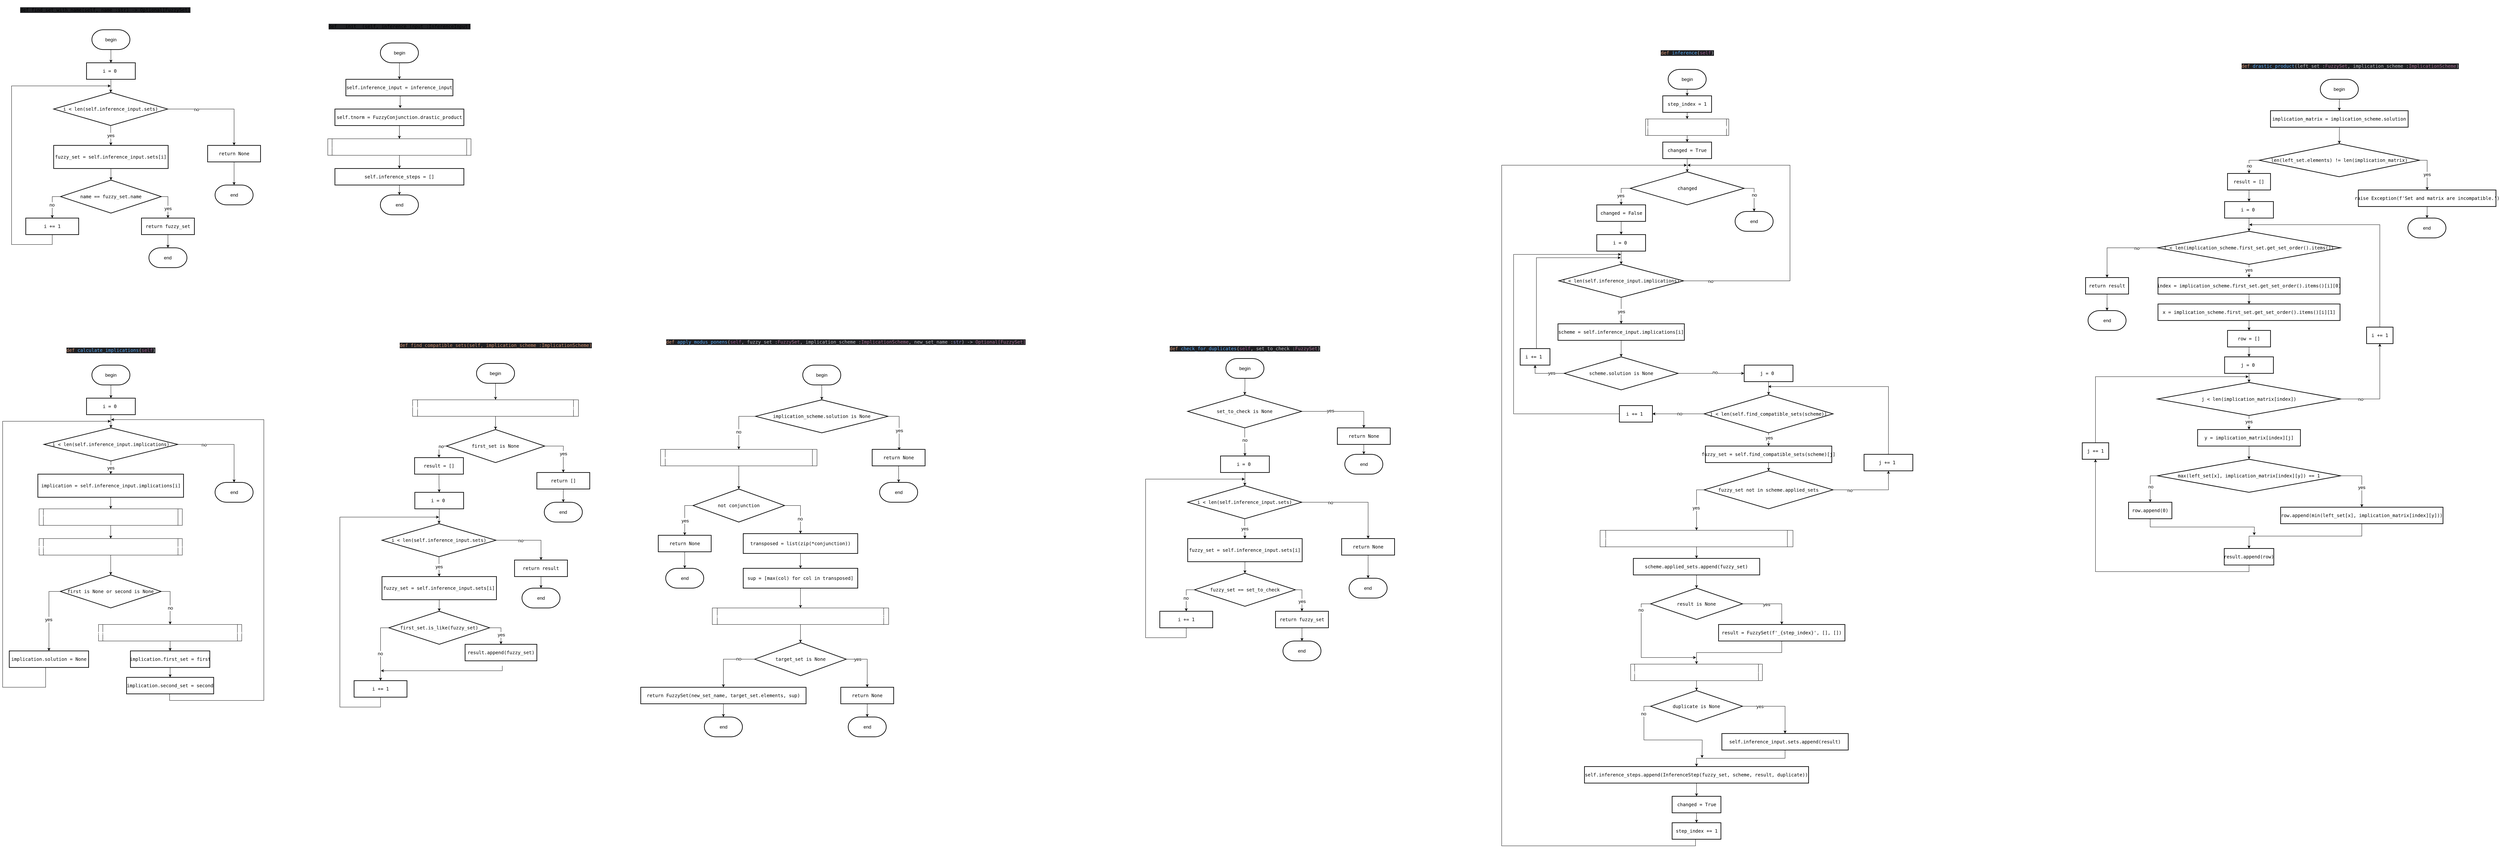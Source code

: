 <mxfile version="26.2.2">
  <diagram name="Page-1" id="5sGeGWp1Hnp2NR46aHNN">
    <mxGraphModel dx="1182" dy="686" grid="1" gridSize="10" guides="1" tooltips="1" connect="1" arrows="1" fold="1" page="1" pageScale="1" pageWidth="850" pageHeight="1100" math="0" shadow="0">
      <root>
        <mxCell id="0" />
        <mxCell id="1" parent="0" />
        <mxCell id="1za0sbIBUVwMTmuufQd1-24" value="&lt;div style=&quot;background-color: rgb(30, 31, 34);&quot;&gt;&lt;pre style=&quot;font-family: &amp;quot;JetBrains Mono&amp;quot;, monospace;&quot;&gt;&lt;pre&gt;&lt;font face=&quot;JetBrains Mono, monospace&quot;&gt;&lt;span&gt;def __init__(self, inference_input :InferenceInput)&lt;/span&gt;&lt;/font&gt;&lt;/pre&gt;&lt;/pre&gt;&lt;/div&gt;" style="text;html=1;align=center;verticalAlign=middle;resizable=0;points=[];autosize=1;strokeColor=none;fillColor=none;fontColor=default;fontSize=14;" parent="1" vertex="1">
          <mxGeometry x="1030.01" y="70" width="420" height="60" as="geometry" />
        </mxCell>
        <mxCell id="1za0sbIBUVwMTmuufQd1-25" style="edgeStyle=orthogonalEdgeStyle;rounded=0;orthogonalLoop=1;jettySize=auto;html=1;exitX=0.5;exitY=1;exitDx=0;exitDy=0;exitPerimeter=0;entryX=0.5;entryY=0;entryDx=0;entryDy=0;fontColor=default;fontSize=14;" parent="1" source="1za0sbIBUVwMTmuufQd1-26" target="1za0sbIBUVwMTmuufQd1-27" edge="1">
          <mxGeometry relative="1" as="geometry" />
        </mxCell>
        <mxCell id="1za0sbIBUVwMTmuufQd1-26" value="&lt;font&gt;begin&lt;/font&gt;" style="strokeWidth=2;html=1;shape=mxgraph.flowchart.terminator;whiteSpace=wrap;fontColor=default;fontSize=14;" parent="1" vertex="1">
          <mxGeometry x="1182.51" y="150" width="115" height="60" as="geometry" />
        </mxCell>
        <mxCell id="1za0sbIBUVwMTmuufQd1-27" value="&lt;div&gt;&lt;pre style=&quot;font-family: &amp;quot;JetBrains Mono&amp;quot;, monospace;&quot;&gt;&lt;pre style=&quot;font-family: &amp;quot;JetBrains Mono&amp;quot;, monospace;&quot;&gt;&lt;pre style=&quot;font-family: &amp;quot;JetBrains Mono&amp;quot;, monospace;&quot;&gt;&lt;pre style=&quot;font-family: &amp;quot;JetBrains Mono&amp;quot;, monospace;&quot;&gt;&lt;pre style=&quot;font-family: &amp;quot;JetBrains Mono&amp;quot;, monospace;&quot;&gt;&lt;pre style=&quot;font-family: &amp;quot;JetBrains Mono&amp;quot;, monospace;&quot;&gt;&lt;pre style=&quot;font-family: &amp;quot;JetBrains Mono&amp;quot;, monospace;&quot;&gt;&lt;pre style=&quot;font-family: &amp;quot;JetBrains Mono&amp;quot;, monospace;&quot;&gt;&lt;pre style=&quot;font-family: &amp;quot;JetBrains Mono&amp;quot;, monospace;&quot;&gt;&lt;font&gt;self.inference_input = inference_input&lt;/font&gt;&lt;/pre&gt;&lt;/pre&gt;&lt;/pre&gt;&lt;/pre&gt;&lt;/pre&gt;&lt;/pre&gt;&lt;/pre&gt;&lt;/pre&gt;&lt;/pre&gt;&lt;/div&gt;" style="rounded=0;whiteSpace=wrap;html=1;absoluteArcSize=1;arcSize=14;strokeWidth=2;fontSize=14;labelBackgroundColor=none;fontColor=default;" parent="1" vertex="1">
          <mxGeometry x="1078.12" y="260" width="323.77" height="50" as="geometry" />
        </mxCell>
        <mxCell id="1za0sbIBUVwMTmuufQd1-34" style="edgeStyle=orthogonalEdgeStyle;rounded=0;orthogonalLoop=1;jettySize=auto;html=1;exitX=0.5;exitY=1;exitDx=0;exitDy=0;fontSize=14;" parent="1" source="1za0sbIBUVwMTmuufQd1-28" target="1za0sbIBUVwMTmuufQd1-33" edge="1">
          <mxGeometry relative="1" as="geometry" />
        </mxCell>
        <mxCell id="1za0sbIBUVwMTmuufQd1-28" value="&lt;div&gt;&lt;pre style=&quot;font-family: &amp;quot;JetBrains Mono&amp;quot;, monospace;&quot;&gt;&lt;pre style=&quot;font-family: &amp;quot;JetBrains Mono&amp;quot;, monospace;&quot;&gt;&lt;pre style=&quot;font-family: &amp;quot;JetBrains Mono&amp;quot;, monospace;&quot;&gt;&lt;pre style=&quot;font-family: &amp;quot;JetBrains Mono&amp;quot;, monospace;&quot;&gt;&lt;pre style=&quot;font-family: &amp;quot;JetBrains Mono&amp;quot;, monospace;&quot;&gt;&lt;pre style=&quot;font-family: &amp;quot;JetBrains Mono&amp;quot;, monospace;&quot;&gt;&lt;pre style=&quot;font-family: &amp;quot;JetBrains Mono&amp;quot;, monospace;&quot;&gt;&lt;pre style=&quot;font-family: &amp;quot;JetBrains Mono&amp;quot;, monospace;&quot;&gt;&lt;pre style=&quot;font-family: &amp;quot;JetBrains Mono&amp;quot;, monospace;&quot;&gt;&lt;font&gt;self.tnorm = FuzzyConjunction.drastic_product&lt;/font&gt;&lt;/pre&gt;&lt;/pre&gt;&lt;/pre&gt;&lt;/pre&gt;&lt;/pre&gt;&lt;/pre&gt;&lt;/pre&gt;&lt;/pre&gt;&lt;/pre&gt;&lt;/div&gt;" style="rounded=0;whiteSpace=wrap;html=1;absoluteArcSize=1;arcSize=14;strokeWidth=2;fontSize=14;labelBackgroundColor=none;fontColor=default;" parent="1" vertex="1">
          <mxGeometry x="1045.01" y="350" width="390" height="50" as="geometry" />
        </mxCell>
        <mxCell id="1za0sbIBUVwMTmuufQd1-29" style="edgeStyle=orthogonalEdgeStyle;rounded=0;orthogonalLoop=1;jettySize=auto;html=1;exitX=0.5;exitY=1;exitDx=0;exitDy=0;entryX=0.506;entryY=-0.053;entryDx=0;entryDy=0;entryPerimeter=0;fontColor=default;fontSize=14;" parent="1" source="1za0sbIBUVwMTmuufQd1-27" target="1za0sbIBUVwMTmuufQd1-28" edge="1">
          <mxGeometry relative="1" as="geometry" />
        </mxCell>
        <mxCell id="1za0sbIBUVwMTmuufQd1-30" value="&lt;font&gt;end&lt;/font&gt;" style="strokeWidth=2;html=1;shape=mxgraph.flowchart.terminator;whiteSpace=wrap;fontColor=default;fontSize=14;" parent="1" vertex="1">
          <mxGeometry x="1182.51" y="610" width="115" height="60" as="geometry" />
        </mxCell>
        <mxCell id="1za0sbIBUVwMTmuufQd1-37" style="edgeStyle=orthogonalEdgeStyle;rounded=0;orthogonalLoop=1;jettySize=auto;html=1;exitX=0.5;exitY=1;exitDx=0;exitDy=0;fontSize=14;" parent="1" source="1za0sbIBUVwMTmuufQd1-33" target="1za0sbIBUVwMTmuufQd1-36" edge="1">
          <mxGeometry relative="1" as="geometry" />
        </mxCell>
        <mxCell id="1za0sbIBUVwMTmuufQd1-33" value="&lt;div&gt;&lt;pre style=&quot;font-family: &amp;quot;JetBrains Mono&amp;quot;, monospace;&quot;&gt;&lt;div&gt;&lt;pre style=&quot;font-family: &amp;quot;JetBrains Mono&amp;quot;, monospace;&quot;&gt;self.implication_solver = WeberImplicationSolver()&lt;/pre&gt;&lt;/div&gt;&lt;/pre&gt;&lt;/div&gt;" style="shape=process;whiteSpace=wrap;html=1;backgroundOutline=1;size=0.029;fontSize=14;labelBackgroundColor=none;fontColor=#FFFFFF;" parent="1" vertex="1">
          <mxGeometry x="1023.45" y="440" width="433.11" height="50" as="geometry" />
        </mxCell>
        <mxCell id="1za0sbIBUVwMTmuufQd1-38" style="edgeStyle=orthogonalEdgeStyle;rounded=0;orthogonalLoop=1;jettySize=auto;html=1;exitX=0.5;exitY=1;exitDx=0;exitDy=0;fontSize=14;" parent="1" source="1za0sbIBUVwMTmuufQd1-36" target="1za0sbIBUVwMTmuufQd1-30" edge="1">
          <mxGeometry relative="1" as="geometry" />
        </mxCell>
        <mxCell id="1za0sbIBUVwMTmuufQd1-36" value="&lt;div&gt;&lt;pre style=&quot;font-family: &amp;quot;JetBrains Mono&amp;quot;, monospace;&quot;&gt;&lt;pre style=&quot;font-family: &amp;quot;JetBrains Mono&amp;quot;, monospace;&quot;&gt;&lt;pre style=&quot;font-family: &amp;quot;JetBrains Mono&amp;quot;, monospace;&quot;&gt;&lt;pre style=&quot;font-family: &amp;quot;JetBrains Mono&amp;quot;, monospace;&quot;&gt;&lt;pre style=&quot;font-family: &amp;quot;JetBrains Mono&amp;quot;, monospace;&quot;&gt;&lt;pre style=&quot;font-family: &amp;quot;JetBrains Mono&amp;quot;, monospace;&quot;&gt;&lt;pre style=&quot;font-family: &amp;quot;JetBrains Mono&amp;quot;, monospace;&quot;&gt;&lt;pre style=&quot;font-family: &amp;quot;JetBrains Mono&amp;quot;, monospace;&quot;&gt;&lt;pre style=&quot;font-family: &amp;quot;JetBrains Mono&amp;quot;, monospace;&quot;&gt;&lt;font&gt;self.inference_steps = []&lt;/font&gt;&lt;/pre&gt;&lt;/pre&gt;&lt;/pre&gt;&lt;/pre&gt;&lt;/pre&gt;&lt;/pre&gt;&lt;/pre&gt;&lt;/pre&gt;&lt;/pre&gt;&lt;/div&gt;" style="rounded=0;whiteSpace=wrap;html=1;absoluteArcSize=1;arcSize=14;strokeWidth=2;fontSize=14;labelBackgroundColor=none;fontColor=default;" parent="1" vertex="1">
          <mxGeometry x="1045.01" y="530" width="390" height="50" as="geometry" />
        </mxCell>
        <mxCell id="1za0sbIBUVwMTmuufQd1-39" value="&lt;div style=&quot;background-color: rgb(30, 31, 34);&quot;&gt;&lt;pre&gt;&lt;font face=&quot;JetBrains Mono, monospace&quot;&gt;&lt;span&gt;def find_set_with_name(self, name :str) -&amp;gt; Optional[FuzzySet]&lt;/span&gt;&lt;span&gt;&lt;/span&gt;&lt;/font&gt;&lt;/pre&gt;&lt;/div&gt;" style="text;html=1;align=center;verticalAlign=middle;resizable=0;points=[];autosize=1;strokeColor=none;fillColor=none;fontColor=default;fontSize=14;" parent="1" vertex="1">
          <mxGeometry x="104.95" y="20" width="490" height="60" as="geometry" />
        </mxCell>
        <mxCell id="1za0sbIBUVwMTmuufQd1-40" style="edgeStyle=orthogonalEdgeStyle;rounded=0;orthogonalLoop=1;jettySize=auto;html=1;exitX=0.5;exitY=1;exitDx=0;exitDy=0;exitPerimeter=0;entryX=0.5;entryY=0;entryDx=0;entryDy=0;fontColor=default;fontSize=14;" parent="1" source="1za0sbIBUVwMTmuufQd1-41" target="1za0sbIBUVwMTmuufQd1-47" edge="1">
          <mxGeometry relative="1" as="geometry" />
        </mxCell>
        <mxCell id="1za0sbIBUVwMTmuufQd1-41" value="&lt;font&gt;begin&lt;/font&gt;" style="strokeWidth=2;html=1;shape=mxgraph.flowchart.terminator;whiteSpace=wrap;fontColor=default;fontSize=14;" parent="1" vertex="1">
          <mxGeometry x="309.95" y="110" width="115" height="60" as="geometry" />
        </mxCell>
        <mxCell id="1za0sbIBUVwMTmuufQd1-42" style="edgeStyle=orthogonalEdgeStyle;rounded=0;orthogonalLoop=1;jettySize=auto;html=1;exitX=1;exitY=0.5;exitDx=0;exitDy=0;exitPerimeter=0;fontColor=default;fontSize=14;" parent="1" source="1za0sbIBUVwMTmuufQd1-46" target="1za0sbIBUVwMTmuufQd1-55" edge="1">
          <mxGeometry relative="1" as="geometry" />
        </mxCell>
        <mxCell id="1za0sbIBUVwMTmuufQd1-43" value="no" style="edgeLabel;html=1;align=center;verticalAlign=middle;resizable=0;points=[];fontColor=default;fontSize=14;" parent="1za0sbIBUVwMTmuufQd1-42" vertex="1" connectable="0">
          <mxGeometry x="-0.448" y="-1" relative="1" as="geometry">
            <mxPoint as="offset" />
          </mxGeometry>
        </mxCell>
        <mxCell id="1za0sbIBUVwMTmuufQd1-44" style="edgeStyle=orthogonalEdgeStyle;rounded=0;orthogonalLoop=1;jettySize=auto;html=1;exitX=0.5;exitY=1;exitDx=0;exitDy=0;exitPerimeter=0;entryX=0.5;entryY=0;entryDx=0;entryDy=0;fontSize=14;" parent="1" source="1za0sbIBUVwMTmuufQd1-46" target="1za0sbIBUVwMTmuufQd1-63" edge="1">
          <mxGeometry relative="1" as="geometry" />
        </mxCell>
        <mxCell id="1za0sbIBUVwMTmuufQd1-45" value="yes" style="edgeLabel;html=1;align=center;verticalAlign=middle;resizable=0;points=[];fontSize=14;" parent="1za0sbIBUVwMTmuufQd1-44" vertex="1" connectable="0">
          <mxGeometry x="-0.029" y="1" relative="1" as="geometry">
            <mxPoint x="-1" as="offset" />
          </mxGeometry>
        </mxCell>
        <mxCell id="1za0sbIBUVwMTmuufQd1-46" value="&lt;div&gt;&lt;pre style=&quot;font-family: &amp;quot;JetBrains Mono&amp;quot;, monospace;&quot;&gt;&lt;font&gt;i &amp;lt; len(self.inference_input.sets)&lt;/font&gt;&lt;/pre&gt;&lt;/div&gt;" style="strokeWidth=2;html=1;shape=mxgraph.flowchart.decision;whiteSpace=wrap;fontSize=14;labelBackgroundColor=none;fontColor=default;" parent="1" vertex="1">
          <mxGeometry x="194.33" y="300" width="344.95" height="100" as="geometry" />
        </mxCell>
        <mxCell id="1za0sbIBUVwMTmuufQd1-47" value="&lt;div&gt;&lt;pre style=&quot;font-family: &amp;quot;JetBrains Mono&amp;quot;, monospace;&quot;&gt;&lt;pre style=&quot;font-family: &amp;quot;JetBrains Mono&amp;quot;, monospace;&quot;&gt;&lt;pre style=&quot;font-family: &amp;quot;JetBrains Mono&amp;quot;, monospace;&quot;&gt;&lt;pre style=&quot;font-family: &amp;quot;JetBrains Mono&amp;quot;, monospace;&quot;&gt;&lt;pre style=&quot;font-family: &amp;quot;JetBrains Mono&amp;quot;, monospace;&quot;&gt;&lt;pre style=&quot;font-family: &amp;quot;JetBrains Mono&amp;quot;, monospace;&quot;&gt;&lt;pre style=&quot;font-family: &amp;quot;JetBrains Mono&amp;quot;, monospace;&quot;&gt;&lt;pre style=&quot;font-family: &amp;quot;JetBrains Mono&amp;quot;, monospace;&quot;&gt;&lt;pre style=&quot;font-family: &amp;quot;JetBrains Mono&amp;quot;, monospace;&quot;&gt;&lt;font&gt;i = 0 &lt;/font&gt;&lt;/pre&gt;&lt;/pre&gt;&lt;/pre&gt;&lt;/pre&gt;&lt;/pre&gt;&lt;/pre&gt;&lt;/pre&gt;&lt;/pre&gt;&lt;/pre&gt;&lt;/div&gt;" style="rounded=0;whiteSpace=wrap;html=1;absoluteArcSize=1;arcSize=14;strokeWidth=2;fontSize=14;labelBackgroundColor=none;fontColor=default;" parent="1" vertex="1">
          <mxGeometry x="293.68" y="210" width="147.55" height="50" as="geometry" />
        </mxCell>
        <mxCell id="1za0sbIBUVwMTmuufQd1-48" style="edgeStyle=orthogonalEdgeStyle;rounded=0;orthogonalLoop=1;jettySize=auto;html=1;exitX=0.5;exitY=1;exitDx=0;exitDy=0;entryX=0.5;entryY=0;entryDx=0;entryDy=0;entryPerimeter=0;fontColor=default;fontSize=14;" parent="1" source="1za0sbIBUVwMTmuufQd1-47" target="1za0sbIBUVwMTmuufQd1-46" edge="1">
          <mxGeometry relative="1" as="geometry" />
        </mxCell>
        <mxCell id="1za0sbIBUVwMTmuufQd1-49" style="edgeStyle=orthogonalEdgeStyle;rounded=0;orthogonalLoop=1;jettySize=auto;html=1;exitX=1;exitY=0.5;exitDx=0;exitDy=0;exitPerimeter=0;fontColor=default;fontSize=14;" parent="1" source="1za0sbIBUVwMTmuufQd1-53" target="1za0sbIBUVwMTmuufQd1-57" edge="1">
          <mxGeometry relative="1" as="geometry" />
        </mxCell>
        <mxCell id="1za0sbIBUVwMTmuufQd1-50" value="yes" style="edgeLabel;html=1;align=center;verticalAlign=middle;resizable=0;points=[];fontColor=default;fontSize=14;" parent="1za0sbIBUVwMTmuufQd1-49" vertex="1" connectable="0">
          <mxGeometry x="0.182" relative="1" as="geometry">
            <mxPoint y="5" as="offset" />
          </mxGeometry>
        </mxCell>
        <mxCell id="1za0sbIBUVwMTmuufQd1-51" style="edgeStyle=orthogonalEdgeStyle;rounded=0;orthogonalLoop=1;jettySize=auto;html=1;exitX=0;exitY=0.5;exitDx=0;exitDy=0;exitPerimeter=0;fontColor=default;fontSize=14;" parent="1" source="1za0sbIBUVwMTmuufQd1-53" target="1za0sbIBUVwMTmuufQd1-61" edge="1">
          <mxGeometry relative="1" as="geometry" />
        </mxCell>
        <mxCell id="1za0sbIBUVwMTmuufQd1-52" value="no" style="edgeLabel;html=1;align=center;verticalAlign=middle;resizable=0;points=[];fontColor=default;fontSize=14;" parent="1za0sbIBUVwMTmuufQd1-51" vertex="1" connectable="0">
          <mxGeometry x="0.113" y="-1" relative="1" as="geometry">
            <mxPoint as="offset" />
          </mxGeometry>
        </mxCell>
        <mxCell id="1za0sbIBUVwMTmuufQd1-53" value="&lt;div&gt;&lt;pre style=&quot;font-family: &amp;quot;JetBrains Mono&amp;quot;, monospace;&quot;&gt;&lt;font&gt;name == fuzzy_set.name&lt;/font&gt;&lt;/pre&gt;&lt;/div&gt;" style="strokeWidth=2;html=1;shape=mxgraph.flowchart.decision;whiteSpace=wrap;fontSize=14;labelBackgroundColor=none;fontColor=default;" parent="1" vertex="1">
          <mxGeometry x="214.96" y="565" width="305" height="100" as="geometry" />
        </mxCell>
        <mxCell id="1za0sbIBUVwMTmuufQd1-54" style="edgeStyle=orthogonalEdgeStyle;rounded=0;orthogonalLoop=1;jettySize=auto;html=1;exitX=0.5;exitY=1;exitDx=0;exitDy=0;fontColor=default;fontSize=14;" parent="1" source="1za0sbIBUVwMTmuufQd1-55" target="1za0sbIBUVwMTmuufQd1-59" edge="1">
          <mxGeometry relative="1" as="geometry" />
        </mxCell>
        <mxCell id="1za0sbIBUVwMTmuufQd1-55" value="&lt;div&gt;&lt;pre style=&quot;font-family: &amp;quot;JetBrains Mono&amp;quot;, monospace;&quot;&gt;&lt;pre style=&quot;font-family: &amp;quot;JetBrains Mono&amp;quot;, monospace;&quot;&gt;&lt;pre style=&quot;font-family: &amp;quot;JetBrains Mono&amp;quot;, monospace;&quot;&gt;&lt;pre style=&quot;font-family: &amp;quot;JetBrains Mono&amp;quot;, monospace;&quot;&gt;&lt;pre style=&quot;font-family: &amp;quot;JetBrains Mono&amp;quot;, monospace;&quot;&gt;&lt;pre style=&quot;font-family: &amp;quot;JetBrains Mono&amp;quot;, monospace;&quot;&gt;&lt;pre style=&quot;font-family: &amp;quot;JetBrains Mono&amp;quot;, monospace;&quot;&gt;&lt;pre style=&quot;font-family: &amp;quot;JetBrains Mono&amp;quot;, monospace;&quot;&gt;&lt;pre style=&quot;font-family: &amp;quot;JetBrains Mono&amp;quot;, monospace;&quot;&gt;&lt;font&gt;return None&lt;/font&gt;&lt;/pre&gt;&lt;/pre&gt;&lt;/pre&gt;&lt;/pre&gt;&lt;/pre&gt;&lt;/pre&gt;&lt;/pre&gt;&lt;/pre&gt;&lt;/pre&gt;&lt;/div&gt;" style="rounded=0;whiteSpace=wrap;html=1;absoluteArcSize=1;arcSize=14;strokeWidth=2;fontSize=14;labelBackgroundColor=none;fontColor=default;" parent="1" vertex="1">
          <mxGeometry x="660" y="460" width="160" height="50" as="geometry" />
        </mxCell>
        <mxCell id="1za0sbIBUVwMTmuufQd1-56" style="edgeStyle=orthogonalEdgeStyle;rounded=0;orthogonalLoop=1;jettySize=auto;html=1;exitX=0.5;exitY=1;exitDx=0;exitDy=0;fontColor=default;fontSize=14;" parent="1" source="1za0sbIBUVwMTmuufQd1-57" target="1za0sbIBUVwMTmuufQd1-58" edge="1">
          <mxGeometry relative="1" as="geometry" />
        </mxCell>
        <mxCell id="1za0sbIBUVwMTmuufQd1-57" value="&lt;div&gt;&lt;pre style=&quot;font-family: &amp;quot;JetBrains Mono&amp;quot;, monospace;&quot;&gt;&lt;pre style=&quot;font-family: &amp;quot;JetBrains Mono&amp;quot;, monospace;&quot;&gt;&lt;pre style=&quot;font-family: &amp;quot;JetBrains Mono&amp;quot;, monospace;&quot;&gt;&lt;pre style=&quot;font-family: &amp;quot;JetBrains Mono&amp;quot;, monospace;&quot;&gt;&lt;pre style=&quot;font-family: &amp;quot;JetBrains Mono&amp;quot;, monospace;&quot;&gt;&lt;pre style=&quot;font-family: &amp;quot;JetBrains Mono&amp;quot;, monospace;&quot;&gt;&lt;pre style=&quot;font-family: &amp;quot;JetBrains Mono&amp;quot;, monospace;&quot;&gt;&lt;pre style=&quot;font-family: &amp;quot;JetBrains Mono&amp;quot;, monospace;&quot;&gt;&lt;pre style=&quot;font-family: &amp;quot;JetBrains Mono&amp;quot;, monospace;&quot;&gt;&lt;font&gt;return fuzzy_set&lt;/font&gt;&lt;/pre&gt;&lt;/pre&gt;&lt;/pre&gt;&lt;/pre&gt;&lt;/pre&gt;&lt;/pre&gt;&lt;/pre&gt;&lt;/pre&gt;&lt;/pre&gt;&lt;/div&gt;" style="rounded=0;whiteSpace=wrap;html=1;absoluteArcSize=1;arcSize=14;strokeWidth=2;fontSize=14;labelBackgroundColor=none;fontColor=default;" parent="1" vertex="1">
          <mxGeometry x="459.95" y="680" width="160" height="50" as="geometry" />
        </mxCell>
        <mxCell id="1za0sbIBUVwMTmuufQd1-58" value="&lt;font&gt;end&lt;/font&gt;" style="strokeWidth=2;html=1;shape=mxgraph.flowchart.terminator;whiteSpace=wrap;fontColor=default;fontSize=14;" parent="1" vertex="1">
          <mxGeometry x="482.45" y="770" width="115" height="60" as="geometry" />
        </mxCell>
        <mxCell id="1za0sbIBUVwMTmuufQd1-59" value="&lt;font&gt;end&lt;/font&gt;" style="strokeWidth=2;html=1;shape=mxgraph.flowchart.terminator;whiteSpace=wrap;fontColor=default;fontSize=14;" parent="1" vertex="1">
          <mxGeometry x="682.5" y="580" width="115" height="60" as="geometry" />
        </mxCell>
        <mxCell id="1za0sbIBUVwMTmuufQd1-60" style="edgeStyle=orthogonalEdgeStyle;rounded=0;orthogonalLoop=1;jettySize=auto;html=1;fontColor=default;exitX=0.5;exitY=1;exitDx=0;exitDy=0;fontSize=14;" parent="1" source="1za0sbIBUVwMTmuufQd1-61" edge="1">
          <mxGeometry relative="1" as="geometry">
            <mxPoint x="366.95" y="280" as="targetPoint" />
            <mxPoint x="196.956" y="680" as="sourcePoint" />
            <Array as="points">
              <mxPoint x="190" y="760" />
              <mxPoint x="67" y="760" />
              <mxPoint x="67" y="280" />
            </Array>
          </mxGeometry>
        </mxCell>
        <mxCell id="1za0sbIBUVwMTmuufQd1-61" value="&lt;div&gt;&lt;pre style=&quot;font-family: &amp;quot;JetBrains Mono&amp;quot;, monospace;&quot;&gt;&lt;pre style=&quot;font-family: &amp;quot;JetBrains Mono&amp;quot;, monospace;&quot;&gt;&lt;pre style=&quot;font-family: &amp;quot;JetBrains Mono&amp;quot;, monospace;&quot;&gt;&lt;pre style=&quot;font-family: &amp;quot;JetBrains Mono&amp;quot;, monospace;&quot;&gt;&lt;pre style=&quot;font-family: &amp;quot;JetBrains Mono&amp;quot;, monospace;&quot;&gt;&lt;pre style=&quot;font-family: &amp;quot;JetBrains Mono&amp;quot;, monospace;&quot;&gt;&lt;pre style=&quot;font-family: &amp;quot;JetBrains Mono&amp;quot;, monospace;&quot;&gt;&lt;pre style=&quot;font-family: &amp;quot;JetBrains Mono&amp;quot;, monospace;&quot;&gt;&lt;pre style=&quot;font-family: &amp;quot;JetBrains Mono&amp;quot;, monospace;&quot;&gt;&lt;font&gt;i += 1&lt;/font&gt;&lt;/pre&gt;&lt;/pre&gt;&lt;/pre&gt;&lt;/pre&gt;&lt;/pre&gt;&lt;/pre&gt;&lt;/pre&gt;&lt;/pre&gt;&lt;/pre&gt;&lt;/div&gt;" style="rounded=0;whiteSpace=wrap;html=1;absoluteArcSize=1;arcSize=14;strokeWidth=2;fontSize=14;labelBackgroundColor=none;fontColor=default;" parent="1" vertex="1">
          <mxGeometry x="109.95" y="680" width="160" height="50" as="geometry" />
        </mxCell>
        <mxCell id="1za0sbIBUVwMTmuufQd1-62" style="edgeStyle=orthogonalEdgeStyle;rounded=0;orthogonalLoop=1;jettySize=auto;html=1;exitX=0.5;exitY=1;exitDx=0;exitDy=0;fontSize=14;" parent="1" source="1za0sbIBUVwMTmuufQd1-63" target="1za0sbIBUVwMTmuufQd1-53" edge="1">
          <mxGeometry relative="1" as="geometry">
            <mxPoint x="367.103" y="560" as="targetPoint" />
          </mxGeometry>
        </mxCell>
        <mxCell id="1za0sbIBUVwMTmuufQd1-63" value="&lt;div&gt;&lt;pre&gt;&lt;pre&gt;&lt;pre&gt;&lt;pre&gt;&lt;pre&gt;&lt;pre&gt;&lt;pre&gt;&lt;pre&gt;&lt;pre&gt;&lt;font&gt;&lt;font face=&quot;JetBrains Mono, monospace&quot;&gt;fuzzy_set &lt;/font&gt;&lt;font face=&quot;JetBrains Mono, monospace&quot;&gt;= &lt;/font&gt;self.inference_input.sets[i]&lt;/font&gt;&lt;font face=&quot;JetBrains Mono, monospace&quot;&gt;&lt;/font&gt;&lt;/pre&gt;&lt;/pre&gt;&lt;/pre&gt;&lt;/pre&gt;&lt;/pre&gt;&lt;/pre&gt;&lt;/pre&gt;&lt;/pre&gt;&lt;/pre&gt;&lt;/div&gt;" style="rounded=0;whiteSpace=wrap;html=1;absoluteArcSize=1;arcSize=14;strokeWidth=2;fontSize=14;labelBackgroundColor=none;fontColor=default;" parent="1" vertex="1">
          <mxGeometry x="194.33" y="460" width="346.24" height="70" as="geometry" />
        </mxCell>
        <mxCell id="1za0sbIBUVwMTmuufQd1-64" value="&lt;div style=&quot;background-color: rgb(30, 31, 34);&quot;&gt;&lt;pre&gt;&lt;div style=&quot;color: rgb(188, 190, 196);&quot;&gt;&lt;pre style=&quot;font-family: &amp;quot;JetBrains Mono&amp;quot;, monospace;&quot;&gt;&lt;span style=&quot;color:#cf8e6d;&quot;&gt;def &lt;/span&gt;&lt;span style=&quot;color:#56a8f5;&quot;&gt;calculate_implications&lt;/span&gt;(&lt;span style=&quot;color:#94558d;&quot;&gt;self&lt;/span&gt;)&lt;/pre&gt;&lt;/div&gt;&lt;/pre&gt;&lt;/div&gt;" style="text;html=1;align=center;verticalAlign=middle;resizable=0;points=[];autosize=1;strokeColor=none;fillColor=none;fontColor=default;fontSize=14;" parent="1" vertex="1">
          <mxGeometry x="231.8" y="1050" width="270" height="60" as="geometry" />
        </mxCell>
        <mxCell id="1za0sbIBUVwMTmuufQd1-65" style="edgeStyle=orthogonalEdgeStyle;rounded=0;orthogonalLoop=1;jettySize=auto;html=1;exitX=0.5;exitY=1;exitDx=0;exitDy=0;exitPerimeter=0;entryX=0.5;entryY=0;entryDx=0;entryDy=0;fontColor=default;fontSize=14;" parent="1" source="1za0sbIBUVwMTmuufQd1-66" target="1za0sbIBUVwMTmuufQd1-72" edge="1">
          <mxGeometry relative="1" as="geometry" />
        </mxCell>
        <mxCell id="1za0sbIBUVwMTmuufQd1-66" value="&lt;font&gt;begin&lt;/font&gt;" style="strokeWidth=2;html=1;shape=mxgraph.flowchart.terminator;whiteSpace=wrap;fontColor=default;fontSize=14;" parent="1" vertex="1">
          <mxGeometry x="309.95" y="1125" width="115" height="60" as="geometry" />
        </mxCell>
        <mxCell id="1za0sbIBUVwMTmuufQd1-67" style="edgeStyle=orthogonalEdgeStyle;rounded=0;orthogonalLoop=1;jettySize=auto;html=1;exitX=1;exitY=0.5;exitDx=0;exitDy=0;exitPerimeter=0;fontColor=default;entryX=0.5;entryY=0;entryDx=0;entryDy=0;entryPerimeter=0;fontSize=14;" parent="1" source="1za0sbIBUVwMTmuufQd1-71" target="1za0sbIBUVwMTmuufQd1-84" edge="1">
          <mxGeometry relative="1" as="geometry">
            <mxPoint x="740" y="1475" as="targetPoint" />
          </mxGeometry>
        </mxCell>
        <mxCell id="1za0sbIBUVwMTmuufQd1-68" value="no" style="edgeLabel;html=1;align=center;verticalAlign=middle;resizable=0;points=[];fontColor=default;fontSize=14;" parent="1za0sbIBUVwMTmuufQd1-67" vertex="1" connectable="0">
          <mxGeometry x="-0.448" y="-1" relative="1" as="geometry">
            <mxPoint as="offset" />
          </mxGeometry>
        </mxCell>
        <mxCell id="1za0sbIBUVwMTmuufQd1-69" style="edgeStyle=orthogonalEdgeStyle;rounded=0;orthogonalLoop=1;jettySize=auto;html=1;exitX=0.5;exitY=1;exitDx=0;exitDy=0;exitPerimeter=0;entryX=0.5;entryY=0;entryDx=0;entryDy=0;fontSize=14;" parent="1" source="1za0sbIBUVwMTmuufQd1-71" target="1za0sbIBUVwMTmuufQd1-88" edge="1">
          <mxGeometry relative="1" as="geometry" />
        </mxCell>
        <mxCell id="1za0sbIBUVwMTmuufQd1-70" value="yes" style="edgeLabel;html=1;align=center;verticalAlign=middle;resizable=0;points=[];fontSize=14;" parent="1za0sbIBUVwMTmuufQd1-69" vertex="1" connectable="0">
          <mxGeometry x="-0.029" y="1" relative="1" as="geometry">
            <mxPoint x="-1" as="offset" />
          </mxGeometry>
        </mxCell>
        <mxCell id="1za0sbIBUVwMTmuufQd1-71" value="&lt;div&gt;&lt;pre style=&quot;font-family: &amp;quot;JetBrains Mono&amp;quot;, monospace;&quot;&gt;&lt;font&gt;i &amp;lt; len(self.inference_input.implications)&lt;/font&gt;&lt;/pre&gt;&lt;/div&gt;" style="strokeWidth=2;html=1;shape=mxgraph.flowchart.decision;whiteSpace=wrap;fontSize=14;labelBackgroundColor=none;fontColor=default;" parent="1" vertex="1">
          <mxGeometry x="164.99" y="1315" width="404.95" height="100" as="geometry" />
        </mxCell>
        <mxCell id="1za0sbIBUVwMTmuufQd1-72" value="&lt;div&gt;&lt;pre style=&quot;font-family: &amp;quot;JetBrains Mono&amp;quot;, monospace;&quot;&gt;&lt;pre style=&quot;font-family: &amp;quot;JetBrains Mono&amp;quot;, monospace;&quot;&gt;&lt;pre style=&quot;font-family: &amp;quot;JetBrains Mono&amp;quot;, monospace;&quot;&gt;&lt;pre style=&quot;font-family: &amp;quot;JetBrains Mono&amp;quot;, monospace;&quot;&gt;&lt;pre style=&quot;font-family: &amp;quot;JetBrains Mono&amp;quot;, monospace;&quot;&gt;&lt;pre style=&quot;font-family: &amp;quot;JetBrains Mono&amp;quot;, monospace;&quot;&gt;&lt;pre style=&quot;font-family: &amp;quot;JetBrains Mono&amp;quot;, monospace;&quot;&gt;&lt;pre style=&quot;font-family: &amp;quot;JetBrains Mono&amp;quot;, monospace;&quot;&gt;&lt;pre style=&quot;font-family: &amp;quot;JetBrains Mono&amp;quot;, monospace;&quot;&gt;&lt;font&gt;i = 0 &lt;/font&gt;&lt;/pre&gt;&lt;/pre&gt;&lt;/pre&gt;&lt;/pre&gt;&lt;/pre&gt;&lt;/pre&gt;&lt;/pre&gt;&lt;/pre&gt;&lt;/pre&gt;&lt;/div&gt;" style="rounded=0;whiteSpace=wrap;html=1;absoluteArcSize=1;arcSize=14;strokeWidth=2;fontSize=14;labelBackgroundColor=none;fontColor=default;" parent="1" vertex="1">
          <mxGeometry x="293.68" y="1225" width="147.55" height="50" as="geometry" />
        </mxCell>
        <mxCell id="1za0sbIBUVwMTmuufQd1-73" style="edgeStyle=orthogonalEdgeStyle;rounded=0;orthogonalLoop=1;jettySize=auto;html=1;exitX=0.5;exitY=1;exitDx=0;exitDy=0;entryX=0.5;entryY=0;entryDx=0;entryDy=0;entryPerimeter=0;fontColor=default;fontSize=14;" parent="1" source="1za0sbIBUVwMTmuufQd1-72" target="1za0sbIBUVwMTmuufQd1-71" edge="1">
          <mxGeometry relative="1" as="geometry" />
        </mxCell>
        <mxCell id="1za0sbIBUVwMTmuufQd1-74" style="edgeStyle=orthogonalEdgeStyle;rounded=0;orthogonalLoop=1;jettySize=auto;html=1;exitX=1;exitY=0.5;exitDx=0;exitDy=0;exitPerimeter=0;fontColor=default;entryX=0.5;entryY=0;entryDx=0;entryDy=0;fontSize=14;" parent="1" source="1za0sbIBUVwMTmuufQd1-78" target="1za0sbIBUVwMTmuufQd1-96" edge="1">
          <mxGeometry relative="1" as="geometry">
            <mxPoint x="540" y="1900" as="targetPoint" />
          </mxGeometry>
        </mxCell>
        <mxCell id="1za0sbIBUVwMTmuufQd1-89" value="no" style="edgeLabel;html=1;align=center;verticalAlign=middle;resizable=0;points=[];fontSize=14;" parent="1za0sbIBUVwMTmuufQd1-74" vertex="1" connectable="0">
          <mxGeometry x="0.22" relative="1" as="geometry">
            <mxPoint as="offset" />
          </mxGeometry>
        </mxCell>
        <mxCell id="1za0sbIBUVwMTmuufQd1-76" style="edgeStyle=orthogonalEdgeStyle;rounded=0;orthogonalLoop=1;jettySize=auto;html=1;exitX=0;exitY=0.5;exitDx=0;exitDy=0;exitPerimeter=0;fontColor=default;fontSize=14;" parent="1" source="1za0sbIBUVwMTmuufQd1-78" target="1za0sbIBUVwMTmuufQd1-86" edge="1">
          <mxGeometry relative="1" as="geometry" />
        </mxCell>
        <mxCell id="1za0sbIBUVwMTmuufQd1-77" value="yes" style="edgeLabel;html=1;align=center;verticalAlign=middle;resizable=0;points=[];fontColor=default;fontSize=14;" parent="1za0sbIBUVwMTmuufQd1-76" vertex="1" connectable="0">
          <mxGeometry x="0.113" y="-1" relative="1" as="geometry">
            <mxPoint as="offset" />
          </mxGeometry>
        </mxCell>
        <mxCell id="1za0sbIBUVwMTmuufQd1-78" value="&lt;div&gt;&lt;pre style=&quot;font-family: &amp;quot;JetBrains Mono&amp;quot;, monospace;&quot;&gt;&lt;font&gt;first is None or second is None&lt;/font&gt;&lt;/pre&gt;&lt;/div&gt;" style="strokeWidth=2;html=1;shape=mxgraph.flowchart.decision;whiteSpace=wrap;fontSize=14;labelBackgroundColor=none;fontColor=default;" parent="1" vertex="1">
          <mxGeometry x="214.3" y="1760" width="305" height="100" as="geometry" />
        </mxCell>
        <mxCell id="1za0sbIBUVwMTmuufQd1-84" value="&lt;font&gt;end&lt;/font&gt;" style="strokeWidth=2;html=1;shape=mxgraph.flowchart.terminator;whiteSpace=wrap;fontColor=default;fontSize=14;" parent="1" vertex="1">
          <mxGeometry x="682.5" y="1480" width="115" height="60" as="geometry" />
        </mxCell>
        <mxCell id="1za0sbIBUVwMTmuufQd1-85" style="edgeStyle=orthogonalEdgeStyle;rounded=0;orthogonalLoop=1;jettySize=auto;html=1;fontColor=default;exitX=0.5;exitY=1;exitDx=0;exitDy=0;fontSize=14;" parent="1" source="1za0sbIBUVwMTmuufQd1-86" edge="1">
          <mxGeometry relative="1" as="geometry">
            <mxPoint x="366.95" y="1295" as="targetPoint" />
            <mxPoint x="196.956" y="1695" as="sourcePoint" />
            <Array as="points">
              <mxPoint x="170" y="2040" />
              <mxPoint x="170" y="2100" />
              <mxPoint x="40" y="2100" />
              <mxPoint x="40" y="1295" />
            </Array>
          </mxGeometry>
        </mxCell>
        <mxCell id="1za0sbIBUVwMTmuufQd1-86" value="&lt;div&gt;&lt;pre style=&quot;font-family: &amp;quot;JetBrains Mono&amp;quot;, monospace;&quot;&gt;&lt;pre style=&quot;font-family: &amp;quot;JetBrains Mono&amp;quot;, monospace;&quot;&gt;&lt;pre style=&quot;font-family: &amp;quot;JetBrains Mono&amp;quot;, monospace;&quot;&gt;&lt;pre style=&quot;font-family: &amp;quot;JetBrains Mono&amp;quot;, monospace;&quot;&gt;&lt;pre style=&quot;font-family: &amp;quot;JetBrains Mono&amp;quot;, monospace;&quot;&gt;&lt;pre style=&quot;font-family: &amp;quot;JetBrains Mono&amp;quot;, monospace;&quot;&gt;&lt;pre style=&quot;font-family: &amp;quot;JetBrains Mono&amp;quot;, monospace;&quot;&gt;&lt;pre style=&quot;font-family: &amp;quot;JetBrains Mono&amp;quot;, monospace;&quot;&gt;&lt;pre style=&quot;font-family: &amp;quot;JetBrains Mono&amp;quot;, monospace;&quot;&gt;&lt;font&gt;implication.solution = None&lt;/font&gt;&lt;/pre&gt;&lt;/pre&gt;&lt;/pre&gt;&lt;/pre&gt;&lt;/pre&gt;&lt;/pre&gt;&lt;/pre&gt;&lt;/pre&gt;&lt;/pre&gt;&lt;/div&gt;" style="rounded=0;whiteSpace=wrap;html=1;absoluteArcSize=1;arcSize=14;strokeWidth=2;fontSize=14;labelBackgroundColor=none;fontColor=default;" parent="1" vertex="1">
          <mxGeometry x="60" y="1990" width="240" height="50" as="geometry" />
        </mxCell>
        <mxCell id="1za0sbIBUVwMTmuufQd1-92" style="edgeStyle=orthogonalEdgeStyle;rounded=0;orthogonalLoop=1;jettySize=auto;html=1;exitX=0.5;exitY=1;exitDx=0;exitDy=0;fontSize=14;" parent="1" source="1za0sbIBUVwMTmuufQd1-88" target="1za0sbIBUVwMTmuufQd1-90" edge="1">
          <mxGeometry relative="1" as="geometry" />
        </mxCell>
        <mxCell id="1za0sbIBUVwMTmuufQd1-88" value="&lt;div&gt;&lt;pre&gt;&lt;pre&gt;&lt;pre&gt;&lt;pre&gt;&lt;pre&gt;&lt;pre&gt;&lt;pre&gt;&lt;pre&gt;&lt;pre&gt;&lt;font&gt;&lt;font face=&quot;JetBrains Mono, monospace&quot;&gt;implication &lt;/font&gt;&lt;font face=&quot;JetBrains Mono, monospace&quot;&gt;= &lt;/font&gt;self.inference_input.implications[i]&lt;/font&gt;&lt;font face=&quot;JetBrains Mono, monospace&quot;&gt;&lt;/font&gt;&lt;/pre&gt;&lt;/pre&gt;&lt;/pre&gt;&lt;/pre&gt;&lt;/pre&gt;&lt;/pre&gt;&lt;/pre&gt;&lt;/pre&gt;&lt;/pre&gt;&lt;/div&gt;" style="rounded=0;whiteSpace=wrap;html=1;absoluteArcSize=1;arcSize=14;strokeWidth=2;fontSize=14;labelBackgroundColor=none;fontColor=default;" parent="1" vertex="1">
          <mxGeometry x="146.52" y="1455" width="440.57" height="70" as="geometry" />
        </mxCell>
        <mxCell id="1za0sbIBUVwMTmuufQd1-93" style="edgeStyle=orthogonalEdgeStyle;rounded=0;orthogonalLoop=1;jettySize=auto;html=1;exitX=0.5;exitY=1;exitDx=0;exitDy=0;entryX=0.5;entryY=0;entryDx=0;entryDy=0;fontSize=14;" parent="1" source="1za0sbIBUVwMTmuufQd1-90" target="1za0sbIBUVwMTmuufQd1-91" edge="1">
          <mxGeometry relative="1" as="geometry" />
        </mxCell>
        <mxCell id="1za0sbIBUVwMTmuufQd1-90" value="&lt;div&gt;&lt;pre style=&quot;font-family: &amp;quot;JetBrains Mono&amp;quot;, monospace;&quot;&gt;&lt;div&gt;&lt;pre style=&quot;font-family: &amp;quot;JetBrains Mono&amp;quot;, monospace;&quot;&gt;first = self.find_set_with_name(implication.first)&lt;/pre&gt;&lt;/div&gt;&lt;/pre&gt;&lt;/div&gt;" style="shape=process;whiteSpace=wrap;html=1;backgroundOutline=1;size=0.029;fontSize=14;labelBackgroundColor=none;fontColor=#FFFFFF;" parent="1" vertex="1">
          <mxGeometry x="150.25" y="1560" width="433.11" height="50" as="geometry" />
        </mxCell>
        <mxCell id="1za0sbIBUVwMTmuufQd1-91" value="&lt;div&gt;&lt;pre style=&quot;font-family: &amp;quot;JetBrains Mono&amp;quot;, monospace;&quot;&gt;&lt;div&gt;&lt;pre style=&quot;font-family: &amp;quot;JetBrains Mono&amp;quot;, monospace;&quot;&gt;second = self.find_set_with_name(implication.second)&lt;/pre&gt;&lt;/div&gt;&lt;/pre&gt;&lt;/div&gt;" style="shape=process;whiteSpace=wrap;html=1;backgroundOutline=1;size=0.029;fontSize=14;labelBackgroundColor=none;fontColor=#FFFFFF;" parent="1" vertex="1">
          <mxGeometry x="150.25" y="1650" width="433.11" height="50" as="geometry" />
        </mxCell>
        <mxCell id="1za0sbIBUVwMTmuufQd1-94" style="edgeStyle=orthogonalEdgeStyle;rounded=0;orthogonalLoop=1;jettySize=auto;html=1;exitX=0.5;exitY=1;exitDx=0;exitDy=0;entryX=0.5;entryY=0;entryDx=0;entryDy=0;entryPerimeter=0;fontSize=14;" parent="1" source="1za0sbIBUVwMTmuufQd1-91" target="1za0sbIBUVwMTmuufQd1-78" edge="1">
          <mxGeometry relative="1" as="geometry" />
        </mxCell>
        <mxCell id="1za0sbIBUVwMTmuufQd1-100" style="edgeStyle=orthogonalEdgeStyle;rounded=0;orthogonalLoop=1;jettySize=auto;html=1;exitX=0.5;exitY=1;exitDx=0;exitDy=0;entryX=0.5;entryY=0;entryDx=0;entryDy=0;fontSize=14;" parent="1" source="1za0sbIBUVwMTmuufQd1-96" target="1za0sbIBUVwMTmuufQd1-97" edge="1">
          <mxGeometry relative="1" as="geometry" />
        </mxCell>
        <mxCell id="1za0sbIBUVwMTmuufQd1-96" value="&lt;div&gt;&lt;pre style=&quot;font-family: &amp;quot;JetBrains Mono&amp;quot;, monospace;&quot;&gt;&lt;div&gt;&lt;pre style=&quot;font-family: &amp;quot;JetBrains Mono&amp;quot;, monospace;&quot;&gt;second = self.find_set_with_name(implication.second)&lt;/pre&gt;&lt;/div&gt;&lt;/pre&gt;&lt;/div&gt;" style="shape=process;whiteSpace=wrap;html=1;backgroundOutline=1;size=0.029;fontSize=14;labelBackgroundColor=none;fontColor=#FFFFFF;" parent="1" vertex="1">
          <mxGeometry x="330" y="1910" width="433.11" height="50" as="geometry" />
        </mxCell>
        <mxCell id="1za0sbIBUVwMTmuufQd1-101" style="edgeStyle=orthogonalEdgeStyle;rounded=0;orthogonalLoop=1;jettySize=auto;html=1;exitX=0.5;exitY=1;exitDx=0;exitDy=0;entryX=0.5;entryY=0;entryDx=0;entryDy=0;fontSize=14;" parent="1" source="1za0sbIBUVwMTmuufQd1-97" target="1za0sbIBUVwMTmuufQd1-98" edge="1">
          <mxGeometry relative="1" as="geometry" />
        </mxCell>
        <mxCell id="1za0sbIBUVwMTmuufQd1-97" value="&lt;div&gt;&lt;pre style=&quot;font-family: &amp;quot;JetBrains Mono&amp;quot;, monospace;&quot;&gt;&lt;pre style=&quot;font-family: &amp;quot;JetBrains Mono&amp;quot;, monospace;&quot;&gt;&lt;pre style=&quot;font-family: &amp;quot;JetBrains Mono&amp;quot;, monospace;&quot;&gt;&lt;pre style=&quot;font-family: &amp;quot;JetBrains Mono&amp;quot;, monospace;&quot;&gt;&lt;pre style=&quot;font-family: &amp;quot;JetBrains Mono&amp;quot;, monospace;&quot;&gt;&lt;pre style=&quot;font-family: &amp;quot;JetBrains Mono&amp;quot;, monospace;&quot;&gt;&lt;pre style=&quot;font-family: &amp;quot;JetBrains Mono&amp;quot;, monospace;&quot;&gt;&lt;pre style=&quot;font-family: &amp;quot;JetBrains Mono&amp;quot;, monospace;&quot;&gt;&lt;pre style=&quot;font-family: &amp;quot;JetBrains Mono&amp;quot;, monospace;&quot;&gt;&lt;font&gt;implication.first_set = first&lt;/font&gt;&lt;/pre&gt;&lt;/pre&gt;&lt;/pre&gt;&lt;/pre&gt;&lt;/pre&gt;&lt;/pre&gt;&lt;/pre&gt;&lt;/pre&gt;&lt;/pre&gt;&lt;/div&gt;" style="rounded=0;whiteSpace=wrap;html=1;absoluteArcSize=1;arcSize=14;strokeWidth=2;fontSize=14;labelBackgroundColor=none;fontColor=default;" parent="1" vertex="1">
          <mxGeometry x="426.55" y="1990" width="240" height="50" as="geometry" />
        </mxCell>
        <mxCell id="1za0sbIBUVwMTmuufQd1-102" style="edgeStyle=orthogonalEdgeStyle;rounded=0;orthogonalLoop=1;jettySize=auto;html=1;exitX=0.5;exitY=1;exitDx=0;exitDy=0;fontSize=14;" parent="1" source="1za0sbIBUVwMTmuufQd1-98" edge="1">
          <mxGeometry relative="1" as="geometry">
            <mxPoint x="368" y="1290" as="targetPoint" />
            <mxPoint x="544.55" y="2120" as="sourcePoint" />
            <Array as="points">
              <mxPoint x="545" y="2140" />
              <mxPoint x="830" y="2140" />
              <mxPoint x="830" y="1290" />
            </Array>
          </mxGeometry>
        </mxCell>
        <mxCell id="1za0sbIBUVwMTmuufQd1-98" value="&lt;div&gt;&lt;pre style=&quot;font-family: &amp;quot;JetBrains Mono&amp;quot;, monospace;&quot;&gt;&lt;pre style=&quot;font-family: &amp;quot;JetBrains Mono&amp;quot;, monospace;&quot;&gt;&lt;pre style=&quot;font-family: &amp;quot;JetBrains Mono&amp;quot;, monospace;&quot;&gt;&lt;pre style=&quot;font-family: &amp;quot;JetBrains Mono&amp;quot;, monospace;&quot;&gt;&lt;pre style=&quot;font-family: &amp;quot;JetBrains Mono&amp;quot;, monospace;&quot;&gt;&lt;pre style=&quot;font-family: &amp;quot;JetBrains Mono&amp;quot;, monospace;&quot;&gt;&lt;pre style=&quot;font-family: &amp;quot;JetBrains Mono&amp;quot;, monospace;&quot;&gt;&lt;pre style=&quot;font-family: &amp;quot;JetBrains Mono&amp;quot;, monospace;&quot;&gt;&lt;pre style=&quot;font-family: &amp;quot;JetBrains Mono&amp;quot;, monospace;&quot;&gt;&lt;font&gt;implication.second_set = second&lt;/font&gt;&lt;/pre&gt;&lt;/pre&gt;&lt;/pre&gt;&lt;/pre&gt;&lt;/pre&gt;&lt;/pre&gt;&lt;/pre&gt;&lt;/pre&gt;&lt;/pre&gt;&lt;/div&gt;" style="rounded=0;whiteSpace=wrap;html=1;absoluteArcSize=1;arcSize=14;strokeWidth=2;fontSize=14;labelBackgroundColor=none;fontColor=default;" parent="1" vertex="1">
          <mxGeometry x="414.83" y="2070" width="263.45" height="50" as="geometry" />
        </mxCell>
        <mxCell id="1za0sbIBUVwMTmuufQd1-103" value="&lt;div style=&quot;background-color: rgb(30, 31, 34);&quot;&gt;&lt;pre&gt;&lt;div style=&quot;color: rgb(188, 190, 196);&quot;&gt;&lt;pre&gt;&lt;font color=&quot;#cf8e6d&quot; face=&quot;JetBrains Mono, monospace&quot;&gt;&lt;span&gt;def find_compatible_sets(self, implication_scheme :ImplicationScheme)&lt;/span&gt;&lt;/font&gt;&lt;font color=&quot;#bcbec4&quot; face=&quot;JetBrains Mono, monospace&quot;&gt;&lt;span&gt;&lt;/span&gt;&lt;/font&gt;&lt;/pre&gt;&lt;/div&gt;&lt;/pre&gt;&lt;/div&gt;" style="text;html=1;align=center;verticalAlign=middle;resizable=0;points=[];autosize=1;strokeColor=none;fillColor=none;fontColor=default;fontSize=14;" parent="1" vertex="1">
          <mxGeometry x="1255.78" y="1035" width="550" height="60" as="geometry" />
        </mxCell>
        <mxCell id="1za0sbIBUVwMTmuufQd1-106" style="edgeStyle=orthogonalEdgeStyle;rounded=0;orthogonalLoop=1;jettySize=auto;html=1;exitX=0.5;exitY=1;exitDx=0;exitDy=0;exitPerimeter=0;fontSize=14;" parent="1" source="1za0sbIBUVwMTmuufQd1-104" target="1za0sbIBUVwMTmuufQd1-105" edge="1">
          <mxGeometry relative="1" as="geometry" />
        </mxCell>
        <mxCell id="1za0sbIBUVwMTmuufQd1-104" value="&lt;font&gt;begin&lt;/font&gt;" style="strokeWidth=2;html=1;shape=mxgraph.flowchart.terminator;whiteSpace=wrap;fontColor=default;fontSize=14;" parent="1" vertex="1">
          <mxGeometry x="1473.28" y="1120" width="115" height="60" as="geometry" />
        </mxCell>
        <mxCell id="1za0sbIBUVwMTmuufQd1-105" value="&lt;div&gt;&lt;pre style=&quot;font-family: &amp;quot;JetBrains Mono&amp;quot;, monospace;&quot;&gt;&lt;div&gt;&lt;pre style=&quot;font-family: &amp;quot;JetBrains Mono&amp;quot;, monospace;&quot;&gt;first_set = self.find_set_with_name(implication_scheme.first)&lt;/pre&gt;&lt;/div&gt;&lt;/pre&gt;&lt;/div&gt;" style="shape=process;whiteSpace=wrap;html=1;backgroundOutline=1;size=0.029;fontSize=14;labelBackgroundColor=none;fontColor=#FFFFFF;" parent="1" vertex="1">
          <mxGeometry x="1280" y="1230" width="501.57" height="50" as="geometry" />
        </mxCell>
        <mxCell id="1za0sbIBUVwMTmuufQd1-110" style="edgeStyle=orthogonalEdgeStyle;rounded=0;orthogonalLoop=1;jettySize=auto;html=1;exitX=1;exitY=0.5;exitDx=0;exitDy=0;exitPerimeter=0;entryX=0.5;entryY=0;entryDx=0;entryDy=0;fontSize=14;" parent="1" source="1za0sbIBUVwMTmuufQd1-107" target="1za0sbIBUVwMTmuufQd1-109" edge="1">
          <mxGeometry relative="1" as="geometry" />
        </mxCell>
        <mxCell id="1za0sbIBUVwMTmuufQd1-111" value="yes" style="edgeLabel;html=1;align=center;verticalAlign=middle;resizable=0;points=[];fontSize=14;" parent="1za0sbIBUVwMTmuufQd1-110" vertex="1" connectable="0">
          <mxGeometry x="0.17" relative="1" as="geometry">
            <mxPoint as="offset" />
          </mxGeometry>
        </mxCell>
        <mxCell id="1za0sbIBUVwMTmuufQd1-132" style="edgeStyle=orthogonalEdgeStyle;rounded=0;orthogonalLoop=1;jettySize=auto;html=1;exitX=0;exitY=0.5;exitDx=0;exitDy=0;exitPerimeter=0;entryX=0.5;entryY=0;entryDx=0;entryDy=0;fontSize=14;" parent="1" source="1za0sbIBUVwMTmuufQd1-107" target="1za0sbIBUVwMTmuufQd1-134" edge="1">
          <mxGeometry relative="1" as="geometry">
            <mxPoint x="1362" y="1440" as="targetPoint" />
          </mxGeometry>
        </mxCell>
        <mxCell id="1za0sbIBUVwMTmuufQd1-133" value="no" style="edgeLabel;html=1;align=center;verticalAlign=middle;resizable=0;points=[];fontSize=14;" parent="1za0sbIBUVwMTmuufQd1-132" vertex="1" connectable="0">
          <mxGeometry x="-0.415" y="1" relative="1" as="geometry">
            <mxPoint as="offset" />
          </mxGeometry>
        </mxCell>
        <mxCell id="1za0sbIBUVwMTmuufQd1-107" value="&lt;div&gt;&lt;pre style=&quot;font-family: &amp;quot;JetBrains Mono&amp;quot;, monospace;&quot;&gt;&lt;font&gt;first_set is None&lt;/font&gt;&lt;/pre&gt;&lt;/div&gt;" style="strokeWidth=2;html=1;shape=mxgraph.flowchart.decision;whiteSpace=wrap;fontSize=14;labelBackgroundColor=none;fontColor=default;" parent="1" vertex="1">
          <mxGeometry x="1382.03" y="1320" width="297.49" height="100" as="geometry" />
        </mxCell>
        <mxCell id="1za0sbIBUVwMTmuufQd1-108" style="edgeStyle=orthogonalEdgeStyle;rounded=0;orthogonalLoop=1;jettySize=auto;html=1;exitX=0.5;exitY=1;exitDx=0;exitDy=0;entryX=0.5;entryY=0;entryDx=0;entryDy=0;entryPerimeter=0;fontSize=14;" parent="1" source="1za0sbIBUVwMTmuufQd1-105" target="1za0sbIBUVwMTmuufQd1-107" edge="1">
          <mxGeometry relative="1" as="geometry" />
        </mxCell>
        <mxCell id="1za0sbIBUVwMTmuufQd1-113" style="edgeStyle=orthogonalEdgeStyle;rounded=0;orthogonalLoop=1;jettySize=auto;html=1;exitX=0.5;exitY=1;exitDx=0;exitDy=0;fontSize=14;" parent="1" source="1za0sbIBUVwMTmuufQd1-109" target="1za0sbIBUVwMTmuufQd1-112" edge="1">
          <mxGeometry relative="1" as="geometry" />
        </mxCell>
        <mxCell id="1za0sbIBUVwMTmuufQd1-109" value="&lt;div&gt;&lt;pre style=&quot;font-family: &amp;quot;JetBrains Mono&amp;quot;, monospace;&quot;&gt;&lt;pre style=&quot;font-family: &amp;quot;JetBrains Mono&amp;quot;, monospace;&quot;&gt;&lt;pre style=&quot;font-family: &amp;quot;JetBrains Mono&amp;quot;, monospace;&quot;&gt;&lt;pre style=&quot;font-family: &amp;quot;JetBrains Mono&amp;quot;, monospace;&quot;&gt;&lt;pre style=&quot;font-family: &amp;quot;JetBrains Mono&amp;quot;, monospace;&quot;&gt;&lt;pre style=&quot;font-family: &amp;quot;JetBrains Mono&amp;quot;, monospace;&quot;&gt;&lt;pre style=&quot;font-family: &amp;quot;JetBrains Mono&amp;quot;, monospace;&quot;&gt;&lt;pre style=&quot;font-family: &amp;quot;JetBrains Mono&amp;quot;, monospace;&quot;&gt;&lt;pre style=&quot;font-family: &amp;quot;JetBrains Mono&amp;quot;, monospace;&quot;&gt;&lt;font&gt;return []&lt;/font&gt;&lt;/pre&gt;&lt;/pre&gt;&lt;/pre&gt;&lt;/pre&gt;&lt;/pre&gt;&lt;/pre&gt;&lt;/pre&gt;&lt;/pre&gt;&lt;/pre&gt;&lt;/div&gt;" style="rounded=0;whiteSpace=wrap;html=1;absoluteArcSize=1;arcSize=14;strokeWidth=2;fontSize=14;labelBackgroundColor=none;fontColor=default;" parent="1" vertex="1">
          <mxGeometry x="1655.77" y="1450" width="160" height="50" as="geometry" />
        </mxCell>
        <mxCell id="1za0sbIBUVwMTmuufQd1-112" value="&lt;font&gt;end&lt;/font&gt;" style="strokeWidth=2;html=1;shape=mxgraph.flowchart.terminator;whiteSpace=wrap;fontColor=default;fontSize=14;" parent="1" vertex="1">
          <mxGeometry x="1678.27" y="1540" width="115" height="60" as="geometry" />
        </mxCell>
        <mxCell id="1za0sbIBUVwMTmuufQd1-115" style="edgeStyle=orthogonalEdgeStyle;rounded=0;orthogonalLoop=1;jettySize=auto;html=1;exitX=0.5;exitY=1;exitDx=0;exitDy=0;exitPerimeter=0;entryX=0.5;entryY=0;entryDx=0;entryDy=0;fontSize=14;" parent="1" source="1za0sbIBUVwMTmuufQd1-117" target="1za0sbIBUVwMTmuufQd1-131" edge="1">
          <mxGeometry relative="1" as="geometry" />
        </mxCell>
        <mxCell id="1za0sbIBUVwMTmuufQd1-116" value="yes" style="edgeLabel;html=1;align=center;verticalAlign=middle;resizable=0;points=[];fontSize=14;" parent="1za0sbIBUVwMTmuufQd1-115" vertex="1" connectable="0">
          <mxGeometry x="-0.029" y="1" relative="1" as="geometry">
            <mxPoint x="-1" as="offset" />
          </mxGeometry>
        </mxCell>
        <mxCell id="1za0sbIBUVwMTmuufQd1-137" style="edgeStyle=orthogonalEdgeStyle;rounded=0;orthogonalLoop=1;jettySize=auto;html=1;exitX=1;exitY=0.5;exitDx=0;exitDy=0;exitPerimeter=0;fontSize=14;" parent="1" source="1za0sbIBUVwMTmuufQd1-117" target="1za0sbIBUVwMTmuufQd1-136" edge="1">
          <mxGeometry relative="1" as="geometry" />
        </mxCell>
        <mxCell id="1za0sbIBUVwMTmuufQd1-138" value="no" style="edgeLabel;html=1;align=center;verticalAlign=middle;resizable=0;points=[];fontSize=14;" parent="1za0sbIBUVwMTmuufQd1-137" vertex="1" connectable="0">
          <mxGeometry x="-0.246" y="-1" relative="1" as="geometry">
            <mxPoint as="offset" />
          </mxGeometry>
        </mxCell>
        <mxCell id="1za0sbIBUVwMTmuufQd1-117" value="&lt;div&gt;&lt;pre style=&quot;font-family: &amp;quot;JetBrains Mono&amp;quot;, monospace;&quot;&gt;&lt;font&gt;i &amp;lt; len(self.inference_input.sets)&lt;/font&gt;&lt;/pre&gt;&lt;/div&gt;" style="strokeWidth=2;html=1;shape=mxgraph.flowchart.decision;whiteSpace=wrap;fontSize=14;labelBackgroundColor=none;fontColor=default;" parent="1" vertex="1">
          <mxGeometry x="1187.33" y="1605" width="344.95" height="100" as="geometry" />
        </mxCell>
        <mxCell id="1za0sbIBUVwMTmuufQd1-118" value="&lt;div&gt;&lt;pre style=&quot;font-family: &amp;quot;JetBrains Mono&amp;quot;, monospace;&quot;&gt;&lt;pre style=&quot;font-family: &amp;quot;JetBrains Mono&amp;quot;, monospace;&quot;&gt;&lt;pre style=&quot;font-family: &amp;quot;JetBrains Mono&amp;quot;, monospace;&quot;&gt;&lt;pre style=&quot;font-family: &amp;quot;JetBrains Mono&amp;quot;, monospace;&quot;&gt;&lt;pre style=&quot;font-family: &amp;quot;JetBrains Mono&amp;quot;, monospace;&quot;&gt;&lt;pre style=&quot;font-family: &amp;quot;JetBrains Mono&amp;quot;, monospace;&quot;&gt;&lt;pre style=&quot;font-family: &amp;quot;JetBrains Mono&amp;quot;, monospace;&quot;&gt;&lt;pre style=&quot;font-family: &amp;quot;JetBrains Mono&amp;quot;, monospace;&quot;&gt;&lt;pre style=&quot;font-family: &amp;quot;JetBrains Mono&amp;quot;, monospace;&quot;&gt;&lt;font&gt;i = 0 &lt;/font&gt;&lt;/pre&gt;&lt;/pre&gt;&lt;/pre&gt;&lt;/pre&gt;&lt;/pre&gt;&lt;/pre&gt;&lt;/pre&gt;&lt;/pre&gt;&lt;/pre&gt;&lt;/div&gt;" style="rounded=0;whiteSpace=wrap;html=1;absoluteArcSize=1;arcSize=14;strokeWidth=2;fontSize=14;labelBackgroundColor=none;fontColor=default;" parent="1" vertex="1">
          <mxGeometry x="1286.68" y="1510" width="147.55" height="50" as="geometry" />
        </mxCell>
        <mxCell id="1za0sbIBUVwMTmuufQd1-119" style="edgeStyle=orthogonalEdgeStyle;rounded=0;orthogonalLoop=1;jettySize=auto;html=1;exitX=0.5;exitY=1;exitDx=0;exitDy=0;entryX=0.5;entryY=0;entryDx=0;entryDy=0;entryPerimeter=0;fontColor=default;fontSize=14;" parent="1" source="1za0sbIBUVwMTmuufQd1-118" target="1za0sbIBUVwMTmuufQd1-117" edge="1">
          <mxGeometry relative="1" as="geometry" />
        </mxCell>
        <mxCell id="1za0sbIBUVwMTmuufQd1-120" style="edgeStyle=orthogonalEdgeStyle;rounded=0;orthogonalLoop=1;jettySize=auto;html=1;exitX=1;exitY=0.5;exitDx=0;exitDy=0;exitPerimeter=0;fontColor=default;fontSize=14;" parent="1" source="1za0sbIBUVwMTmuufQd1-124" target="1za0sbIBUVwMTmuufQd1-126" edge="1">
          <mxGeometry relative="1" as="geometry" />
        </mxCell>
        <mxCell id="1za0sbIBUVwMTmuufQd1-121" value="yes" style="edgeLabel;html=1;align=center;verticalAlign=middle;resizable=0;points=[];fontColor=default;fontSize=14;" parent="1za0sbIBUVwMTmuufQd1-120" vertex="1" connectable="0">
          <mxGeometry x="0.182" relative="1" as="geometry">
            <mxPoint y="5" as="offset" />
          </mxGeometry>
        </mxCell>
        <mxCell id="1za0sbIBUVwMTmuufQd1-122" style="edgeStyle=orthogonalEdgeStyle;rounded=0;orthogonalLoop=1;jettySize=auto;html=1;exitX=0;exitY=0.5;exitDx=0;exitDy=0;exitPerimeter=0;fontColor=default;fontSize=14;" parent="1" source="1za0sbIBUVwMTmuufQd1-124" target="1za0sbIBUVwMTmuufQd1-129" edge="1">
          <mxGeometry relative="1" as="geometry" />
        </mxCell>
        <mxCell id="1za0sbIBUVwMTmuufQd1-123" value="no" style="edgeLabel;html=1;align=center;verticalAlign=middle;resizable=0;points=[];fontColor=default;fontSize=14;" parent="1za0sbIBUVwMTmuufQd1-122" vertex="1" connectable="0">
          <mxGeometry x="0.113" y="-1" relative="1" as="geometry">
            <mxPoint as="offset" />
          </mxGeometry>
        </mxCell>
        <mxCell id="1za0sbIBUVwMTmuufQd1-124" value="&lt;div&gt;&lt;pre style=&quot;font-family: &amp;quot;JetBrains Mono&amp;quot;, monospace;&quot;&gt;&lt;font&gt;first_set.is_like(fuzzy_set)&lt;/font&gt;&lt;/pre&gt;&lt;/div&gt;" style="strokeWidth=2;html=1;shape=mxgraph.flowchart.decision;whiteSpace=wrap;fontSize=14;labelBackgroundColor=none;fontColor=default;" parent="1" vertex="1">
          <mxGeometry x="1207.96" y="1870" width="305" height="100" as="geometry" />
        </mxCell>
        <mxCell id="1za0sbIBUVwMTmuufQd1-125" style="edgeStyle=orthogonalEdgeStyle;rounded=0;orthogonalLoop=1;jettySize=auto;html=1;exitX=0.5;exitY=1;exitDx=0;exitDy=0;fontColor=default;fontSize=14;" parent="1" edge="1">
          <mxGeometry relative="1" as="geometry">
            <mxPoint x="1551.245" y="2035" as="sourcePoint" />
            <mxPoint x="1184" y="2050" as="targetPoint" />
            <Array as="points">
              <mxPoint x="1551" y="2050" />
            </Array>
          </mxGeometry>
        </mxCell>
        <mxCell id="1za0sbIBUVwMTmuufQd1-126" value="&lt;div&gt;&lt;pre style=&quot;font-family: &amp;quot;JetBrains Mono&amp;quot;, monospace;&quot;&gt;&lt;pre style=&quot;font-family: &amp;quot;JetBrains Mono&amp;quot;, monospace;&quot;&gt;&lt;pre style=&quot;font-family: &amp;quot;JetBrains Mono&amp;quot;, monospace;&quot;&gt;&lt;pre style=&quot;font-family: &amp;quot;JetBrains Mono&amp;quot;, monospace;&quot;&gt;&lt;pre style=&quot;font-family: &amp;quot;JetBrains Mono&amp;quot;, monospace;&quot;&gt;&lt;pre style=&quot;font-family: &amp;quot;JetBrains Mono&amp;quot;, monospace;&quot;&gt;&lt;pre style=&quot;font-family: &amp;quot;JetBrains Mono&amp;quot;, monospace;&quot;&gt;&lt;pre style=&quot;font-family: &amp;quot;JetBrains Mono&amp;quot;, monospace;&quot;&gt;&lt;pre style=&quot;font-family: &amp;quot;JetBrains Mono&amp;quot;, monospace;&quot;&gt;&lt;font&gt;result.append(fuzzy_set)&lt;/font&gt;&lt;/pre&gt;&lt;/pre&gt;&lt;/pre&gt;&lt;/pre&gt;&lt;/pre&gt;&lt;/pre&gt;&lt;/pre&gt;&lt;/pre&gt;&lt;/pre&gt;&lt;/div&gt;" style="rounded=0;whiteSpace=wrap;html=1;absoluteArcSize=1;arcSize=14;strokeWidth=2;fontSize=14;labelBackgroundColor=none;fontColor=default;" parent="1" vertex="1">
          <mxGeometry x="1438.72" y="1970" width="217.05" height="50" as="geometry" />
        </mxCell>
        <mxCell id="1za0sbIBUVwMTmuufQd1-128" style="edgeStyle=orthogonalEdgeStyle;rounded=0;orthogonalLoop=1;jettySize=auto;html=1;fontColor=default;exitX=0.5;exitY=1;exitDx=0;exitDy=0;fontSize=14;" parent="1" source="1za0sbIBUVwMTmuufQd1-129" edge="1">
          <mxGeometry relative="1" as="geometry">
            <mxPoint x="1359.95" y="1585" as="targetPoint" />
            <mxPoint x="1189.956" y="1985" as="sourcePoint" />
            <Array as="points">
              <mxPoint x="1183" y="2160" />
              <mxPoint x="1060" y="2160" />
              <mxPoint x="1060" y="1585" />
            </Array>
          </mxGeometry>
        </mxCell>
        <mxCell id="1za0sbIBUVwMTmuufQd1-129" value="&lt;div&gt;&lt;pre style=&quot;font-family: &amp;quot;JetBrains Mono&amp;quot;, monospace;&quot;&gt;&lt;pre style=&quot;font-family: &amp;quot;JetBrains Mono&amp;quot;, monospace;&quot;&gt;&lt;pre style=&quot;font-family: &amp;quot;JetBrains Mono&amp;quot;, monospace;&quot;&gt;&lt;pre style=&quot;font-family: &amp;quot;JetBrains Mono&amp;quot;, monospace;&quot;&gt;&lt;pre style=&quot;font-family: &amp;quot;JetBrains Mono&amp;quot;, monospace;&quot;&gt;&lt;pre style=&quot;font-family: &amp;quot;JetBrains Mono&amp;quot;, monospace;&quot;&gt;&lt;pre style=&quot;font-family: &amp;quot;JetBrains Mono&amp;quot;, monospace;&quot;&gt;&lt;pre style=&quot;font-family: &amp;quot;JetBrains Mono&amp;quot;, monospace;&quot;&gt;&lt;pre style=&quot;font-family: &amp;quot;JetBrains Mono&amp;quot;, monospace;&quot;&gt;&lt;font&gt;i += 1&lt;/font&gt;&lt;/pre&gt;&lt;/pre&gt;&lt;/pre&gt;&lt;/pre&gt;&lt;/pre&gt;&lt;/pre&gt;&lt;/pre&gt;&lt;/pre&gt;&lt;/pre&gt;&lt;/div&gt;" style="rounded=0;whiteSpace=wrap;html=1;absoluteArcSize=1;arcSize=14;strokeWidth=2;fontSize=14;labelBackgroundColor=none;fontColor=default;" parent="1" vertex="1">
          <mxGeometry x="1102.95" y="2080" width="160" height="50" as="geometry" />
        </mxCell>
        <mxCell id="1za0sbIBUVwMTmuufQd1-130" style="edgeStyle=orthogonalEdgeStyle;rounded=0;orthogonalLoop=1;jettySize=auto;html=1;exitX=0.5;exitY=1;exitDx=0;exitDy=0;fontSize=14;" parent="1" source="1za0sbIBUVwMTmuufQd1-131" target="1za0sbIBUVwMTmuufQd1-124" edge="1">
          <mxGeometry relative="1" as="geometry">
            <mxPoint x="1360.103" y="1865" as="targetPoint" />
          </mxGeometry>
        </mxCell>
        <mxCell id="1za0sbIBUVwMTmuufQd1-131" value="&lt;div&gt;&lt;pre&gt;&lt;pre&gt;&lt;pre&gt;&lt;pre&gt;&lt;pre&gt;&lt;pre&gt;&lt;pre&gt;&lt;pre&gt;&lt;pre&gt;&lt;font&gt;&lt;font face=&quot;JetBrains Mono, monospace&quot;&gt;fuzzy_set &lt;/font&gt;&lt;font face=&quot;JetBrains Mono, monospace&quot;&gt;= &lt;/font&gt;self.inference_input.sets[i]&lt;/font&gt;&lt;font face=&quot;JetBrains Mono, monospace&quot;&gt;&lt;/font&gt;&lt;/pre&gt;&lt;/pre&gt;&lt;/pre&gt;&lt;/pre&gt;&lt;/pre&gt;&lt;/pre&gt;&lt;/pre&gt;&lt;/pre&gt;&lt;/pre&gt;&lt;/div&gt;" style="rounded=0;whiteSpace=wrap;html=1;absoluteArcSize=1;arcSize=14;strokeWidth=2;fontSize=14;labelBackgroundColor=none;fontColor=default;" parent="1" vertex="1">
          <mxGeometry x="1187.33" y="1765" width="346.24" height="70" as="geometry" />
        </mxCell>
        <mxCell id="1za0sbIBUVwMTmuufQd1-135" style="edgeStyle=orthogonalEdgeStyle;rounded=0;orthogonalLoop=1;jettySize=auto;html=1;exitX=0.5;exitY=1;exitDx=0;exitDy=0;entryX=0.5;entryY=0;entryDx=0;entryDy=0;fontSize=14;" parent="1" source="1za0sbIBUVwMTmuufQd1-134" target="1za0sbIBUVwMTmuufQd1-118" edge="1">
          <mxGeometry relative="1" as="geometry" />
        </mxCell>
        <mxCell id="1za0sbIBUVwMTmuufQd1-134" value="&lt;div&gt;&lt;pre style=&quot;font-family: &amp;quot;JetBrains Mono&amp;quot;, monospace;&quot;&gt;&lt;pre style=&quot;font-family: &amp;quot;JetBrains Mono&amp;quot;, monospace;&quot;&gt;&lt;pre style=&quot;font-family: &amp;quot;JetBrains Mono&amp;quot;, monospace;&quot;&gt;&lt;pre style=&quot;font-family: &amp;quot;JetBrains Mono&amp;quot;, monospace;&quot;&gt;&lt;pre style=&quot;font-family: &amp;quot;JetBrains Mono&amp;quot;, monospace;&quot;&gt;&lt;pre style=&quot;font-family: &amp;quot;JetBrains Mono&amp;quot;, monospace;&quot;&gt;&lt;pre style=&quot;font-family: &amp;quot;JetBrains Mono&amp;quot;, monospace;&quot;&gt;&lt;pre style=&quot;font-family: &amp;quot;JetBrains Mono&amp;quot;, monospace;&quot;&gt;&lt;pre style=&quot;font-family: &amp;quot;JetBrains Mono&amp;quot;, monospace;&quot;&gt;&lt;font&gt;result = []&lt;/font&gt;&lt;/pre&gt;&lt;/pre&gt;&lt;/pre&gt;&lt;/pre&gt;&lt;/pre&gt;&lt;/pre&gt;&lt;/pre&gt;&lt;/pre&gt;&lt;/pre&gt;&lt;/div&gt;" style="rounded=0;whiteSpace=wrap;html=1;absoluteArcSize=1;arcSize=14;strokeWidth=2;fontSize=14;labelBackgroundColor=none;fontColor=default;" parent="1" vertex="1">
          <mxGeometry x="1286.03" y="1405" width="147.55" height="50" as="geometry" />
        </mxCell>
        <mxCell id="1za0sbIBUVwMTmuufQd1-140" style="edgeStyle=orthogonalEdgeStyle;rounded=0;orthogonalLoop=1;jettySize=auto;html=1;exitX=0.5;exitY=1;exitDx=0;exitDy=0;fontSize=14;" parent="1" source="1za0sbIBUVwMTmuufQd1-136" target="1za0sbIBUVwMTmuufQd1-139" edge="1">
          <mxGeometry relative="1" as="geometry" />
        </mxCell>
        <mxCell id="1za0sbIBUVwMTmuufQd1-136" value="&lt;div&gt;&lt;pre style=&quot;font-family: &amp;quot;JetBrains Mono&amp;quot;, monospace;&quot;&gt;&lt;pre style=&quot;font-family: &amp;quot;JetBrains Mono&amp;quot;, monospace;&quot;&gt;&lt;pre style=&quot;font-family: &amp;quot;JetBrains Mono&amp;quot;, monospace;&quot;&gt;&lt;pre style=&quot;font-family: &amp;quot;JetBrains Mono&amp;quot;, monospace;&quot;&gt;&lt;pre style=&quot;font-family: &amp;quot;JetBrains Mono&amp;quot;, monospace;&quot;&gt;&lt;pre style=&quot;font-family: &amp;quot;JetBrains Mono&amp;quot;, monospace;&quot;&gt;&lt;pre style=&quot;font-family: &amp;quot;JetBrains Mono&amp;quot;, monospace;&quot;&gt;&lt;pre style=&quot;font-family: &amp;quot;JetBrains Mono&amp;quot;, monospace;&quot;&gt;&lt;pre style=&quot;font-family: &amp;quot;JetBrains Mono&amp;quot;, monospace;&quot;&gt;&lt;font&gt;return result&lt;/font&gt;&lt;/pre&gt;&lt;/pre&gt;&lt;/pre&gt;&lt;/pre&gt;&lt;/pre&gt;&lt;/pre&gt;&lt;/pre&gt;&lt;/pre&gt;&lt;/pre&gt;&lt;/div&gt;" style="rounded=0;whiteSpace=wrap;html=1;absoluteArcSize=1;arcSize=14;strokeWidth=2;fontSize=14;labelBackgroundColor=none;fontColor=default;" parent="1" vertex="1">
          <mxGeometry x="1588.28" y="1715" width="160" height="50" as="geometry" />
        </mxCell>
        <mxCell id="1za0sbIBUVwMTmuufQd1-139" value="&lt;font&gt;end&lt;/font&gt;" style="strokeWidth=2;html=1;shape=mxgraph.flowchart.terminator;whiteSpace=wrap;fontColor=default;fontSize=14;" parent="1" vertex="1">
          <mxGeometry x="1610.78" y="1800" width="115" height="60" as="geometry" />
        </mxCell>
        <mxCell id="TAmJYYf1xIJHwK3PBs8Y-1" value="&lt;div style=&quot;background-color: rgb(30, 31, 34);&quot;&gt;&lt;pre&gt;&lt;div style=&quot;color: rgb(188, 190, 196);&quot;&gt;&lt;pre&gt;&lt;div&gt;&lt;pre style=&quot;font-family: &amp;quot;JetBrains Mono&amp;quot;, monospace;&quot;&gt;&lt;span style=&quot;color:#cf8e6d;&quot;&gt;def &lt;/span&gt;&lt;span style=&quot;color:#56a8f5;&quot;&gt;apply_modus_ponens&lt;/span&gt;(&lt;span style=&quot;color:#94558d;&quot;&gt;self&lt;/span&gt;, fuzzy_set :&lt;span style=&quot;color:#a26c8f;&quot;&gt;FuzzySet&lt;/span&gt;, implication_scheme :&lt;span style=&quot;color:#a26c8f;&quot;&gt;ImplicationScheme&lt;/span&gt;, new_set_name :&lt;span style=&quot;color:#8888c6;&quot;&gt;str&lt;/span&gt;) -&amp;gt; &lt;span style=&quot;color:#a26c8f;&quot;&gt;Optional[FuzzySet]&lt;/span&gt;&lt;/pre&gt;&lt;/div&gt;&lt;/pre&gt;&lt;/div&gt;&lt;/pre&gt;&lt;/div&gt;" style="text;html=1;align=center;verticalAlign=middle;resizable=0;points=[];autosize=1;strokeColor=none;fillColor=none;fontColor=default;fontSize=14;" vertex="1" parent="1">
          <mxGeometry x="2080" y="1025" width="1020" height="60" as="geometry" />
        </mxCell>
        <mxCell id="TAmJYYf1xIJHwK3PBs8Y-4" style="edgeStyle=orthogonalEdgeStyle;rounded=0;orthogonalLoop=1;jettySize=auto;html=1;exitX=0.5;exitY=1;exitDx=0;exitDy=0;exitPerimeter=0;fontSize=14;" edge="1" parent="1" source="TAmJYYf1xIJHwK3PBs8Y-2" target="TAmJYYf1xIJHwK3PBs8Y-3">
          <mxGeometry relative="1" as="geometry" />
        </mxCell>
        <mxCell id="TAmJYYf1xIJHwK3PBs8Y-2" value="&lt;font&gt;begin&lt;/font&gt;" style="strokeWidth=2;html=1;shape=mxgraph.flowchart.terminator;whiteSpace=wrap;fontColor=default;fontSize=14;" vertex="1" parent="1">
          <mxGeometry x="2460" y="1125" width="115" height="60" as="geometry" />
        </mxCell>
        <mxCell id="TAmJYYf1xIJHwK3PBs8Y-11" style="edgeStyle=orthogonalEdgeStyle;rounded=0;orthogonalLoop=1;jettySize=auto;html=1;exitX=0;exitY=0.5;exitDx=0;exitDy=0;exitPerimeter=0;fontSize=14;" edge="1" parent="1" source="TAmJYYf1xIJHwK3PBs8Y-3" target="TAmJYYf1xIJHwK3PBs8Y-10">
          <mxGeometry relative="1" as="geometry" />
        </mxCell>
        <mxCell id="TAmJYYf1xIJHwK3PBs8Y-18" value="no" style="edgeLabel;html=1;align=center;verticalAlign=middle;resizable=0;points=[];fontSize=14;" vertex="1" connectable="0" parent="TAmJYYf1xIJHwK3PBs8Y-11">
          <mxGeometry x="0.289" y="-1" relative="1" as="geometry">
            <mxPoint as="offset" />
          </mxGeometry>
        </mxCell>
        <mxCell id="TAmJYYf1xIJHwK3PBs8Y-3" value="&lt;div&gt;&lt;pre style=&quot;font-family: &amp;quot;JetBrains Mono&amp;quot;, monospace;&quot;&gt;&lt;font&gt;implication_scheme.solution is None&lt;/font&gt;&lt;/pre&gt;&lt;/div&gt;" style="strokeWidth=2;html=1;shape=mxgraph.flowchart.decision;whiteSpace=wrap;fontSize=14;labelBackgroundColor=none;fontColor=default;" vertex="1" parent="1">
          <mxGeometry x="2316.88" y="1230" width="401.24" height="100" as="geometry" />
        </mxCell>
        <mxCell id="TAmJYYf1xIJHwK3PBs8Y-5" value="&lt;div&gt;&lt;pre style=&quot;font-family: &amp;quot;JetBrains Mono&amp;quot;, monospace;&quot;&gt;&lt;pre style=&quot;font-family: &amp;quot;JetBrains Mono&amp;quot;, monospace;&quot;&gt;&lt;pre style=&quot;font-family: &amp;quot;JetBrains Mono&amp;quot;, monospace;&quot;&gt;&lt;pre style=&quot;font-family: &amp;quot;JetBrains Mono&amp;quot;, monospace;&quot;&gt;&lt;pre style=&quot;font-family: &amp;quot;JetBrains Mono&amp;quot;, monospace;&quot;&gt;&lt;pre style=&quot;font-family: &amp;quot;JetBrains Mono&amp;quot;, monospace;&quot;&gt;&lt;pre style=&quot;font-family: &amp;quot;JetBrains Mono&amp;quot;, monospace;&quot;&gt;&lt;pre style=&quot;font-family: &amp;quot;JetBrains Mono&amp;quot;, monospace;&quot;&gt;&lt;pre style=&quot;font-family: &amp;quot;JetBrains Mono&amp;quot;, monospace;&quot;&gt;&lt;font&gt;return None&lt;/font&gt;&lt;/pre&gt;&lt;/pre&gt;&lt;/pre&gt;&lt;/pre&gt;&lt;/pre&gt;&lt;/pre&gt;&lt;/pre&gt;&lt;/pre&gt;&lt;/pre&gt;&lt;/div&gt;" style="rounded=0;whiteSpace=wrap;html=1;absoluteArcSize=1;arcSize=14;strokeWidth=2;fontSize=14;labelBackgroundColor=none;fontColor=default;" vertex="1" parent="1">
          <mxGeometry x="2670" y="1380" width="160" height="50" as="geometry" />
        </mxCell>
        <mxCell id="TAmJYYf1xIJHwK3PBs8Y-6" value="&lt;font&gt;end&lt;/font&gt;" style="strokeWidth=2;html=1;shape=mxgraph.flowchart.terminator;whiteSpace=wrap;fontColor=default;fontSize=14;" vertex="1" parent="1">
          <mxGeometry x="2692.5" y="1480" width="115" height="60" as="geometry" />
        </mxCell>
        <mxCell id="TAmJYYf1xIJHwK3PBs8Y-7" style="edgeStyle=orthogonalEdgeStyle;rounded=0;orthogonalLoop=1;jettySize=auto;html=1;exitX=1;exitY=0.5;exitDx=0;exitDy=0;exitPerimeter=0;entryX=0.51;entryY=0.052;entryDx=0;entryDy=0;entryPerimeter=0;fontSize=14;" edge="1" parent="1" source="TAmJYYf1xIJHwK3PBs8Y-3" target="TAmJYYf1xIJHwK3PBs8Y-5">
          <mxGeometry relative="1" as="geometry" />
        </mxCell>
        <mxCell id="TAmJYYf1xIJHwK3PBs8Y-8" value="yes" style="edgeLabel;html=1;align=center;verticalAlign=middle;resizable=0;points=[];fontSize=14;" vertex="1" connectable="0" parent="TAmJYYf1xIJHwK3PBs8Y-7">
          <mxGeometry x="0.124" relative="1" as="geometry">
            <mxPoint as="offset" />
          </mxGeometry>
        </mxCell>
        <mxCell id="TAmJYYf1xIJHwK3PBs8Y-9" style="edgeStyle=orthogonalEdgeStyle;rounded=0;orthogonalLoop=1;jettySize=auto;html=1;exitX=0.5;exitY=1;exitDx=0;exitDy=0;entryX=0.5;entryY=0;entryDx=0;entryDy=0;entryPerimeter=0;fontSize=14;" edge="1" parent="1" source="TAmJYYf1xIJHwK3PBs8Y-5" target="TAmJYYf1xIJHwK3PBs8Y-6">
          <mxGeometry relative="1" as="geometry" />
        </mxCell>
        <mxCell id="TAmJYYf1xIJHwK3PBs8Y-13" style="edgeStyle=orthogonalEdgeStyle;rounded=0;orthogonalLoop=1;jettySize=auto;html=1;exitX=0.5;exitY=1;exitDx=0;exitDy=0;fontSize=14;" edge="1" parent="1" source="TAmJYYf1xIJHwK3PBs8Y-10" target="TAmJYYf1xIJHwK3PBs8Y-12">
          <mxGeometry relative="1" as="geometry" />
        </mxCell>
        <mxCell id="TAmJYYf1xIJHwK3PBs8Y-10" value="&lt;div&gt;&lt;pre style=&quot;font-family: &amp;quot;JetBrains Mono&amp;quot;, monospace;&quot;&gt;&lt;div&gt;&lt;pre style=&quot;font-family: &amp;quot;JetBrains Mono&amp;quot;, monospace;&quot;&gt;conjunction = self.tnorm(fuzzy_set, implication_scheme)&lt;/pre&gt;&lt;/div&gt;&lt;/pre&gt;&lt;/div&gt;" style="shape=process;whiteSpace=wrap;html=1;backgroundOutline=1;size=0.029;fontSize=14;labelBackgroundColor=none;fontColor=#FFFFFF;" vertex="1" parent="1">
          <mxGeometry x="2030" y="1380" width="473.11" height="50" as="geometry" />
        </mxCell>
        <mxCell id="TAmJYYf1xIJHwK3PBs8Y-16" style="edgeStyle=orthogonalEdgeStyle;rounded=0;orthogonalLoop=1;jettySize=auto;html=1;exitX=0;exitY=0.5;exitDx=0;exitDy=0;exitPerimeter=0;fontSize=14;" edge="1" parent="1" source="TAmJYYf1xIJHwK3PBs8Y-12" target="TAmJYYf1xIJHwK3PBs8Y-14">
          <mxGeometry relative="1" as="geometry" />
        </mxCell>
        <mxCell id="TAmJYYf1xIJHwK3PBs8Y-20" value="yes" style="edgeLabel;html=1;align=center;verticalAlign=middle;resizable=0;points=[];fontSize=14;" vertex="1" connectable="0" parent="TAmJYYf1xIJHwK3PBs8Y-16">
          <mxGeometry x="0.234" y="1" relative="1" as="geometry">
            <mxPoint as="offset" />
          </mxGeometry>
        </mxCell>
        <mxCell id="TAmJYYf1xIJHwK3PBs8Y-23" style="edgeStyle=orthogonalEdgeStyle;rounded=0;orthogonalLoop=1;jettySize=auto;html=1;exitX=1;exitY=0.5;exitDx=0;exitDy=0;exitPerimeter=0;fontSize=14;" edge="1" parent="1" source="TAmJYYf1xIJHwK3PBs8Y-12" target="TAmJYYf1xIJHwK3PBs8Y-21">
          <mxGeometry relative="1" as="geometry" />
        </mxCell>
        <mxCell id="TAmJYYf1xIJHwK3PBs8Y-26" value="no" style="edgeLabel;html=1;align=center;verticalAlign=middle;resizable=0;points=[];fontSize=14;" vertex="1" connectable="0" parent="TAmJYYf1xIJHwK3PBs8Y-23">
          <mxGeometry x="0.321" y="-1" relative="1" as="geometry">
            <mxPoint as="offset" />
          </mxGeometry>
        </mxCell>
        <mxCell id="TAmJYYf1xIJHwK3PBs8Y-12" value="&lt;div&gt;&lt;pre style=&quot;font-family: &amp;quot;JetBrains Mono&amp;quot;, monospace;&quot;&gt;&lt;font&gt;not conjunction&lt;/font&gt;&lt;/pre&gt;&lt;/div&gt;" style="strokeWidth=2;html=1;shape=mxgraph.flowchart.decision;whiteSpace=wrap;fontSize=14;labelBackgroundColor=none;fontColor=default;" vertex="1" parent="1">
          <mxGeometry x="2127.97" y="1500" width="277.17" height="100" as="geometry" />
        </mxCell>
        <mxCell id="TAmJYYf1xIJHwK3PBs8Y-17" style="edgeStyle=orthogonalEdgeStyle;rounded=0;orthogonalLoop=1;jettySize=auto;html=1;exitX=0.5;exitY=1;exitDx=0;exitDy=0;fontSize=14;" edge="1" parent="1" source="TAmJYYf1xIJHwK3PBs8Y-14" target="TAmJYYf1xIJHwK3PBs8Y-15">
          <mxGeometry relative="1" as="geometry" />
        </mxCell>
        <mxCell id="TAmJYYf1xIJHwK3PBs8Y-14" value="&lt;div&gt;&lt;pre style=&quot;font-family: &amp;quot;JetBrains Mono&amp;quot;, monospace;&quot;&gt;&lt;pre style=&quot;font-family: &amp;quot;JetBrains Mono&amp;quot;, monospace;&quot;&gt;&lt;pre style=&quot;font-family: &amp;quot;JetBrains Mono&amp;quot;, monospace;&quot;&gt;&lt;pre style=&quot;font-family: &amp;quot;JetBrains Mono&amp;quot;, monospace;&quot;&gt;&lt;pre style=&quot;font-family: &amp;quot;JetBrains Mono&amp;quot;, monospace;&quot;&gt;&lt;pre style=&quot;font-family: &amp;quot;JetBrains Mono&amp;quot;, monospace;&quot;&gt;&lt;pre style=&quot;font-family: &amp;quot;JetBrains Mono&amp;quot;, monospace;&quot;&gt;&lt;pre style=&quot;font-family: &amp;quot;JetBrains Mono&amp;quot;, monospace;&quot;&gt;&lt;pre style=&quot;font-family: &amp;quot;JetBrains Mono&amp;quot;, monospace;&quot;&gt;&lt;font&gt;return None&lt;/font&gt;&lt;/pre&gt;&lt;/pre&gt;&lt;/pre&gt;&lt;/pre&gt;&lt;/pre&gt;&lt;/pre&gt;&lt;/pre&gt;&lt;/pre&gt;&lt;/pre&gt;&lt;/div&gt;" style="rounded=0;whiteSpace=wrap;html=1;absoluteArcSize=1;arcSize=14;strokeWidth=2;fontSize=14;labelBackgroundColor=none;fontColor=default;" vertex="1" parent="1">
          <mxGeometry x="2023" y="1640" width="160" height="50" as="geometry" />
        </mxCell>
        <mxCell id="TAmJYYf1xIJHwK3PBs8Y-15" value="&lt;font&gt;end&lt;/font&gt;" style="strokeWidth=2;html=1;shape=mxgraph.flowchart.terminator;whiteSpace=wrap;fontColor=default;fontSize=14;" vertex="1" parent="1">
          <mxGeometry x="2045.5" y="1740" width="115" height="60" as="geometry" />
        </mxCell>
        <mxCell id="TAmJYYf1xIJHwK3PBs8Y-24" style="edgeStyle=orthogonalEdgeStyle;rounded=0;orthogonalLoop=1;jettySize=auto;html=1;exitX=0.5;exitY=1;exitDx=0;exitDy=0;entryX=0.5;entryY=0;entryDx=0;entryDy=0;fontSize=14;" edge="1" parent="1" source="TAmJYYf1xIJHwK3PBs8Y-21" target="TAmJYYf1xIJHwK3PBs8Y-22">
          <mxGeometry relative="1" as="geometry" />
        </mxCell>
        <mxCell id="TAmJYYf1xIJHwK3PBs8Y-21" value="&lt;div&gt;&lt;pre&gt;&lt;pre&gt;&lt;pre&gt;&lt;pre&gt;&lt;pre&gt;&lt;pre&gt;&lt;pre&gt;&lt;pre&gt;&lt;pre&gt;&lt;font face=&quot;JetBrains Mono, monospace&quot;&gt;transposed = list(zip(*conjunction))&lt;/font&gt;&lt;/pre&gt;&lt;/pre&gt;&lt;/pre&gt;&lt;/pre&gt;&lt;/pre&gt;&lt;/pre&gt;&lt;/pre&gt;&lt;/pre&gt;&lt;/pre&gt;&lt;/div&gt;" style="rounded=0;whiteSpace=wrap;html=1;absoluteArcSize=1;arcSize=14;strokeWidth=2;fontSize=14;labelBackgroundColor=none;fontColor=default;" vertex="1" parent="1">
          <mxGeometry x="2280" y="1635" width="346.24" height="60" as="geometry" />
        </mxCell>
        <mxCell id="TAmJYYf1xIJHwK3PBs8Y-22" value="&lt;div&gt;&lt;pre&gt;&lt;pre&gt;&lt;pre&gt;&lt;pre&gt;&lt;pre&gt;&lt;pre&gt;&lt;pre&gt;&lt;pre&gt;&lt;pre&gt;&lt;font face=&quot;JetBrains Mono, monospace&quot;&gt;sup = [max(col) for col in transposed]&lt;/font&gt;&lt;/pre&gt;&lt;/pre&gt;&lt;/pre&gt;&lt;/pre&gt;&lt;/pre&gt;&lt;/pre&gt;&lt;/pre&gt;&lt;/pre&gt;&lt;/pre&gt;&lt;/div&gt;" style="rounded=0;whiteSpace=wrap;html=1;absoluteArcSize=1;arcSize=14;strokeWidth=2;fontSize=14;labelBackgroundColor=none;fontColor=default;" vertex="1" parent="1">
          <mxGeometry x="2280" y="1740" width="346.24" height="60" as="geometry" />
        </mxCell>
        <mxCell id="TAmJYYf1xIJHwK3PBs8Y-28" style="edgeStyle=orthogonalEdgeStyle;rounded=0;orthogonalLoop=1;jettySize=auto;html=1;exitX=0.5;exitY=1;exitDx=0;exitDy=0;entryX=0.5;entryY=0;entryDx=0;entryDy=0;fontSize=14;" edge="1" parent="1" source="TAmJYYf1xIJHwK3PBs8Y-25" target="TAmJYYf1xIJHwK3PBs8Y-27">
          <mxGeometry relative="1" as="geometry" />
        </mxCell>
        <mxCell id="TAmJYYf1xIJHwK3PBs8Y-25" value="&lt;div&gt;&lt;pre&gt;&lt;pre&gt;&lt;pre&gt;&lt;pre&gt;&lt;pre&gt;&lt;pre&gt;&lt;pre&gt;&lt;pre&gt;&lt;pre&gt;&lt;font face=&quot;JetBrains Mono, monospace&quot;&gt;sup = [max(col) for col in transposed]&lt;/font&gt;&lt;/pre&gt;&lt;/pre&gt;&lt;/pre&gt;&lt;/pre&gt;&lt;/pre&gt;&lt;/pre&gt;&lt;/pre&gt;&lt;/pre&gt;&lt;/pre&gt;&lt;/div&gt;" style="rounded=0;whiteSpace=wrap;html=1;absoluteArcSize=1;arcSize=14;strokeWidth=2;fontSize=14;labelBackgroundColor=none;fontColor=default;" vertex="1" parent="1">
          <mxGeometry x="2280" y="1740" width="346.24" height="60" as="geometry" />
        </mxCell>
        <mxCell id="TAmJYYf1xIJHwK3PBs8Y-27" value="&lt;div&gt;&lt;pre style=&quot;font-family: &amp;quot;JetBrains Mono&amp;quot;, monospace;&quot;&gt;&lt;div&gt;&lt;pre style=&quot;font-family: &amp;quot;JetBrains Mono&amp;quot;, monospace;&quot;&gt;target_set = self.find_set_with_name(implication_scheme.second)&lt;/pre&gt;&lt;/div&gt;&lt;/pre&gt;&lt;/div&gt;" style="shape=process;whiteSpace=wrap;html=1;backgroundOutline=1;size=0.029;fontSize=14;labelBackgroundColor=none;fontColor=#FFFFFF;" vertex="1" parent="1">
          <mxGeometry x="2186.4" y="1860" width="533.43" height="50" as="geometry" />
        </mxCell>
        <mxCell id="TAmJYYf1xIJHwK3PBs8Y-32" style="edgeStyle=orthogonalEdgeStyle;rounded=0;orthogonalLoop=1;jettySize=auto;html=1;exitX=1;exitY=0.5;exitDx=0;exitDy=0;exitPerimeter=0;fontSize=14;" edge="1" parent="1" source="TAmJYYf1xIJHwK3PBs8Y-29" target="TAmJYYf1xIJHwK3PBs8Y-31">
          <mxGeometry relative="1" as="geometry" />
        </mxCell>
        <mxCell id="TAmJYYf1xIJHwK3PBs8Y-33" value="yes" style="edgeLabel;html=1;align=center;verticalAlign=middle;resizable=0;points=[];fontSize=14;" vertex="1" connectable="0" parent="TAmJYYf1xIJHwK3PBs8Y-32">
          <mxGeometry x="-0.536" relative="1" as="geometry">
            <mxPoint as="offset" />
          </mxGeometry>
        </mxCell>
        <mxCell id="TAmJYYf1xIJHwK3PBs8Y-37" style="edgeStyle=orthogonalEdgeStyle;rounded=0;orthogonalLoop=1;jettySize=auto;html=1;exitX=0;exitY=0.5;exitDx=0;exitDy=0;exitPerimeter=0;fontSize=14;" edge="1" parent="1" source="TAmJYYf1xIJHwK3PBs8Y-29" target="TAmJYYf1xIJHwK3PBs8Y-36">
          <mxGeometry relative="1" as="geometry" />
        </mxCell>
        <mxCell id="TAmJYYf1xIJHwK3PBs8Y-38" value="no" style="edgeLabel;html=1;align=center;verticalAlign=middle;resizable=0;points=[];fontSize=14;" vertex="1" connectable="0" parent="TAmJYYf1xIJHwK3PBs8Y-37">
          <mxGeometry x="-0.457" y="-1" relative="1" as="geometry">
            <mxPoint as="offset" />
          </mxGeometry>
        </mxCell>
        <mxCell id="TAmJYYf1xIJHwK3PBs8Y-29" value="&lt;div&gt;&lt;pre style=&quot;font-family: &amp;quot;JetBrains Mono&amp;quot;, monospace;&quot;&gt;&lt;font&gt;target_set is None&lt;/font&gt;&lt;/pre&gt;&lt;/div&gt;" style="strokeWidth=2;html=1;shape=mxgraph.flowchart.decision;whiteSpace=wrap;fontSize=14;labelBackgroundColor=none;fontColor=default;" vertex="1" parent="1">
          <mxGeometry x="2314.53" y="1965" width="277.17" height="100" as="geometry" />
        </mxCell>
        <mxCell id="TAmJYYf1xIJHwK3PBs8Y-30" style="edgeStyle=orthogonalEdgeStyle;rounded=0;orthogonalLoop=1;jettySize=auto;html=1;exitX=0.5;exitY=1;exitDx=0;exitDy=0;entryX=0.5;entryY=0;entryDx=0;entryDy=0;entryPerimeter=0;fontSize=14;" edge="1" parent="1" source="TAmJYYf1xIJHwK3PBs8Y-27" target="TAmJYYf1xIJHwK3PBs8Y-29">
          <mxGeometry relative="1" as="geometry" />
        </mxCell>
        <mxCell id="TAmJYYf1xIJHwK3PBs8Y-31" value="&lt;div&gt;&lt;pre style=&quot;font-family: &amp;quot;JetBrains Mono&amp;quot;, monospace;&quot;&gt;&lt;pre style=&quot;font-family: &amp;quot;JetBrains Mono&amp;quot;, monospace;&quot;&gt;&lt;pre style=&quot;font-family: &amp;quot;JetBrains Mono&amp;quot;, monospace;&quot;&gt;&lt;pre style=&quot;font-family: &amp;quot;JetBrains Mono&amp;quot;, monospace;&quot;&gt;&lt;pre style=&quot;font-family: &amp;quot;JetBrains Mono&amp;quot;, monospace;&quot;&gt;&lt;pre style=&quot;font-family: &amp;quot;JetBrains Mono&amp;quot;, monospace;&quot;&gt;&lt;pre style=&quot;font-family: &amp;quot;JetBrains Mono&amp;quot;, monospace;&quot;&gt;&lt;pre style=&quot;font-family: &amp;quot;JetBrains Mono&amp;quot;, monospace;&quot;&gt;&lt;pre style=&quot;font-family: &amp;quot;JetBrains Mono&amp;quot;, monospace;&quot;&gt;&lt;font&gt;return None&lt;/font&gt;&lt;/pre&gt;&lt;/pre&gt;&lt;/pre&gt;&lt;/pre&gt;&lt;/pre&gt;&lt;/pre&gt;&lt;/pre&gt;&lt;/pre&gt;&lt;/pre&gt;&lt;/div&gt;" style="rounded=0;whiteSpace=wrap;html=1;absoluteArcSize=1;arcSize=14;strokeWidth=2;fontSize=14;labelBackgroundColor=none;fontColor=default;" vertex="1" parent="1">
          <mxGeometry x="2575" y="2100" width="160" height="50" as="geometry" />
        </mxCell>
        <mxCell id="TAmJYYf1xIJHwK3PBs8Y-34" value="&lt;font&gt;end&lt;/font&gt;" style="strokeWidth=2;html=1;shape=mxgraph.flowchart.terminator;whiteSpace=wrap;fontColor=default;fontSize=14;" vertex="1" parent="1">
          <mxGeometry x="2597.5" y="2190" width="115" height="60" as="geometry" />
        </mxCell>
        <mxCell id="TAmJYYf1xIJHwK3PBs8Y-35" style="edgeStyle=orthogonalEdgeStyle;rounded=0;orthogonalLoop=1;jettySize=auto;html=1;exitX=0.5;exitY=1;exitDx=0;exitDy=0;entryX=0.5;entryY=0;entryDx=0;entryDy=0;entryPerimeter=0;fontSize=14;" edge="1" parent="1" source="TAmJYYf1xIJHwK3PBs8Y-31" target="TAmJYYf1xIJHwK3PBs8Y-34">
          <mxGeometry relative="1" as="geometry" />
        </mxCell>
        <mxCell id="TAmJYYf1xIJHwK3PBs8Y-36" value="&lt;div&gt;&lt;pre style=&quot;font-family: &amp;quot;JetBrains Mono&amp;quot;, monospace;&quot;&gt;&lt;pre style=&quot;font-family: &amp;quot;JetBrains Mono&amp;quot;, monospace;&quot;&gt;&lt;pre style=&quot;font-family: &amp;quot;JetBrains Mono&amp;quot;, monospace;&quot;&gt;&lt;pre style=&quot;font-family: &amp;quot;JetBrains Mono&amp;quot;, monospace;&quot;&gt;&lt;pre style=&quot;font-family: &amp;quot;JetBrains Mono&amp;quot;, monospace;&quot;&gt;&lt;pre style=&quot;font-family: &amp;quot;JetBrains Mono&amp;quot;, monospace;&quot;&gt;&lt;pre style=&quot;font-family: &amp;quot;JetBrains Mono&amp;quot;, monospace;&quot;&gt;&lt;pre style=&quot;font-family: &amp;quot;JetBrains Mono&amp;quot;, monospace;&quot;&gt;&lt;pre style=&quot;font-family: &amp;quot;JetBrains Mono&amp;quot;, monospace;&quot;&gt;&lt;font&gt;return FuzzySet(new_set_name, target_set.elements, sup)&lt;/font&gt;&lt;/pre&gt;&lt;/pre&gt;&lt;/pre&gt;&lt;/pre&gt;&lt;/pre&gt;&lt;/pre&gt;&lt;/pre&gt;&lt;/pre&gt;&lt;/pre&gt;&lt;/div&gt;" style="rounded=0;whiteSpace=wrap;html=1;absoluteArcSize=1;arcSize=14;strokeWidth=2;fontSize=14;labelBackgroundColor=none;fontColor=default;" vertex="1" parent="1">
          <mxGeometry x="1970" y="2100" width="500" height="50" as="geometry" />
        </mxCell>
        <mxCell id="TAmJYYf1xIJHwK3PBs8Y-39" value="&lt;font&gt;end&lt;/font&gt;" style="strokeWidth=2;html=1;shape=mxgraph.flowchart.terminator;whiteSpace=wrap;fontColor=default;fontSize=14;" vertex="1" parent="1">
          <mxGeometry x="2162.5" y="2190" width="115" height="60" as="geometry" />
        </mxCell>
        <mxCell id="TAmJYYf1xIJHwK3PBs8Y-40" style="edgeStyle=orthogonalEdgeStyle;rounded=0;orthogonalLoop=1;jettySize=auto;html=1;exitX=0.5;exitY=1;exitDx=0;exitDy=0;entryX=0.5;entryY=0;entryDx=0;entryDy=0;entryPerimeter=0;fontSize=14;" edge="1" parent="1" source="TAmJYYf1xIJHwK3PBs8Y-36" target="TAmJYYf1xIJHwK3PBs8Y-39">
          <mxGeometry relative="1" as="geometry" />
        </mxCell>
        <mxCell id="TAmJYYf1xIJHwK3PBs8Y-41" value="&lt;div style=&quot;background-color: rgb(30, 31, 34);&quot;&gt;&lt;pre&gt;&lt;div style=&quot;color: rgb(188, 190, 196);&quot;&gt;&lt;pre style=&quot;font-family: &amp;quot;JetBrains Mono&amp;quot;, monospace;&quot;&gt;&lt;span style=&quot;color:#cf8e6d;&quot;&gt;def &lt;/span&gt;&lt;span style=&quot;color:#56a8f5;&quot;&gt;check_for_duplicates&lt;/span&gt;(&lt;span style=&quot;color:#94558d;&quot;&gt;self&lt;/span&gt;, set_to_check :&lt;span style=&quot;color:#a26c8f;&quot;&gt;FuzzySet&lt;/span&gt;)&lt;/pre&gt;&lt;/div&gt;&lt;/pre&gt;&lt;/div&gt;" style="text;html=1;align=center;verticalAlign=middle;resizable=0;points=[];autosize=1;strokeColor=none;fillColor=none;fontColor=default;fontSize=14;" vertex="1" parent="1">
          <mxGeometry x="3577.44" y="1045" width="440" height="60" as="geometry" />
        </mxCell>
        <mxCell id="TAmJYYf1xIJHwK3PBs8Y-43" value="&lt;font&gt;begin&lt;/font&gt;" style="strokeWidth=2;html=1;shape=mxgraph.flowchart.terminator;whiteSpace=wrap;fontColor=default;fontSize=14;" vertex="1" parent="1">
          <mxGeometry x="3739.94" y="1105" width="115" height="60" as="geometry" />
        </mxCell>
        <mxCell id="TAmJYYf1xIJHwK3PBs8Y-44" style="edgeStyle=orthogonalEdgeStyle;rounded=0;orthogonalLoop=1;jettySize=auto;html=1;exitX=1;exitY=0.5;exitDx=0;exitDy=0;exitPerimeter=0;fontColor=default;fontSize=14;" edge="1" parent="1" source="TAmJYYf1xIJHwK3PBs8Y-48" target="TAmJYYf1xIJHwK3PBs8Y-57">
          <mxGeometry relative="1" as="geometry" />
        </mxCell>
        <mxCell id="TAmJYYf1xIJHwK3PBs8Y-45" value="no" style="edgeLabel;html=1;align=center;verticalAlign=middle;resizable=0;points=[];fontColor=default;fontSize=14;" vertex="1" connectable="0" parent="TAmJYYf1xIJHwK3PBs8Y-44">
          <mxGeometry x="-0.448" y="-1" relative="1" as="geometry">
            <mxPoint as="offset" />
          </mxGeometry>
        </mxCell>
        <mxCell id="TAmJYYf1xIJHwK3PBs8Y-46" style="edgeStyle=orthogonalEdgeStyle;rounded=0;orthogonalLoop=1;jettySize=auto;html=1;exitX=0.5;exitY=1;exitDx=0;exitDy=0;exitPerimeter=0;entryX=0.5;entryY=0;entryDx=0;entryDy=0;fontSize=14;" edge="1" parent="1" source="TAmJYYf1xIJHwK3PBs8Y-48" target="TAmJYYf1xIJHwK3PBs8Y-65">
          <mxGeometry relative="1" as="geometry" />
        </mxCell>
        <mxCell id="TAmJYYf1xIJHwK3PBs8Y-47" value="yes" style="edgeLabel;html=1;align=center;verticalAlign=middle;resizable=0;points=[];fontSize=14;" vertex="1" connectable="0" parent="TAmJYYf1xIJHwK3PBs8Y-46">
          <mxGeometry x="-0.029" y="1" relative="1" as="geometry">
            <mxPoint x="-1" as="offset" />
          </mxGeometry>
        </mxCell>
        <mxCell id="TAmJYYf1xIJHwK3PBs8Y-48" value="&lt;div&gt;&lt;pre style=&quot;font-family: &amp;quot;JetBrains Mono&amp;quot;, monospace;&quot;&gt;&lt;font&gt;i &amp;lt; len(self.inference_input.sets)&lt;/font&gt;&lt;/pre&gt;&lt;/div&gt;" style="strokeWidth=2;html=1;shape=mxgraph.flowchart.decision;whiteSpace=wrap;fontSize=14;labelBackgroundColor=none;fontColor=default;" vertex="1" parent="1">
          <mxGeometry x="3624.31" y="1490" width="344.95" height="100" as="geometry" />
        </mxCell>
        <mxCell id="TAmJYYf1xIJHwK3PBs8Y-49" value="&lt;div&gt;&lt;pre style=&quot;font-family: &amp;quot;JetBrains Mono&amp;quot;, monospace;&quot;&gt;&lt;pre style=&quot;font-family: &amp;quot;JetBrains Mono&amp;quot;, monospace;&quot;&gt;&lt;pre style=&quot;font-family: &amp;quot;JetBrains Mono&amp;quot;, monospace;&quot;&gt;&lt;pre style=&quot;font-family: &amp;quot;JetBrains Mono&amp;quot;, monospace;&quot;&gt;&lt;pre style=&quot;font-family: &amp;quot;JetBrains Mono&amp;quot;, monospace;&quot;&gt;&lt;pre style=&quot;font-family: &amp;quot;JetBrains Mono&amp;quot;, monospace;&quot;&gt;&lt;pre style=&quot;font-family: &amp;quot;JetBrains Mono&amp;quot;, monospace;&quot;&gt;&lt;pre style=&quot;font-family: &amp;quot;JetBrains Mono&amp;quot;, monospace;&quot;&gt;&lt;pre style=&quot;font-family: &amp;quot;JetBrains Mono&amp;quot;, monospace;&quot;&gt;&lt;font&gt;i = 0 &lt;/font&gt;&lt;/pre&gt;&lt;/pre&gt;&lt;/pre&gt;&lt;/pre&gt;&lt;/pre&gt;&lt;/pre&gt;&lt;/pre&gt;&lt;/pre&gt;&lt;/pre&gt;&lt;/div&gt;" style="rounded=0;whiteSpace=wrap;html=1;absoluteArcSize=1;arcSize=14;strokeWidth=2;fontSize=14;labelBackgroundColor=none;fontColor=default;" vertex="1" parent="1">
          <mxGeometry x="3723.66" y="1400" width="147.55" height="50" as="geometry" />
        </mxCell>
        <mxCell id="TAmJYYf1xIJHwK3PBs8Y-50" style="edgeStyle=orthogonalEdgeStyle;rounded=0;orthogonalLoop=1;jettySize=auto;html=1;exitX=0.5;exitY=1;exitDx=0;exitDy=0;entryX=0.5;entryY=0;entryDx=0;entryDy=0;entryPerimeter=0;fontColor=default;fontSize=14;" edge="1" parent="1" source="TAmJYYf1xIJHwK3PBs8Y-49" target="TAmJYYf1xIJHwK3PBs8Y-48">
          <mxGeometry relative="1" as="geometry" />
        </mxCell>
        <mxCell id="TAmJYYf1xIJHwK3PBs8Y-51" style="edgeStyle=orthogonalEdgeStyle;rounded=0;orthogonalLoop=1;jettySize=auto;html=1;exitX=1;exitY=0.5;exitDx=0;exitDy=0;exitPerimeter=0;fontColor=default;fontSize=14;" edge="1" parent="1" source="TAmJYYf1xIJHwK3PBs8Y-55" target="TAmJYYf1xIJHwK3PBs8Y-59">
          <mxGeometry relative="1" as="geometry" />
        </mxCell>
        <mxCell id="TAmJYYf1xIJHwK3PBs8Y-52" value="yes" style="edgeLabel;html=1;align=center;verticalAlign=middle;resizable=0;points=[];fontColor=default;fontSize=14;" vertex="1" connectable="0" parent="TAmJYYf1xIJHwK3PBs8Y-51">
          <mxGeometry x="0.182" relative="1" as="geometry">
            <mxPoint y="5" as="offset" />
          </mxGeometry>
        </mxCell>
        <mxCell id="TAmJYYf1xIJHwK3PBs8Y-53" style="edgeStyle=orthogonalEdgeStyle;rounded=0;orthogonalLoop=1;jettySize=auto;html=1;exitX=0;exitY=0.5;exitDx=0;exitDy=0;exitPerimeter=0;fontColor=default;fontSize=14;" edge="1" parent="1" source="TAmJYYf1xIJHwK3PBs8Y-55" target="TAmJYYf1xIJHwK3PBs8Y-63">
          <mxGeometry relative="1" as="geometry" />
        </mxCell>
        <mxCell id="TAmJYYf1xIJHwK3PBs8Y-54" value="no" style="edgeLabel;html=1;align=center;verticalAlign=middle;resizable=0;points=[];fontColor=default;fontSize=14;" vertex="1" connectable="0" parent="TAmJYYf1xIJHwK3PBs8Y-53">
          <mxGeometry x="0.113" y="-1" relative="1" as="geometry">
            <mxPoint as="offset" />
          </mxGeometry>
        </mxCell>
        <mxCell id="TAmJYYf1xIJHwK3PBs8Y-55" value="&lt;div&gt;&lt;pre style=&quot;font-family: &amp;quot;JetBrains Mono&amp;quot;, monospace;&quot;&gt;&lt;font&gt;fuzzy_set == set_to_check&lt;/font&gt;&lt;/pre&gt;&lt;/div&gt;" style="strokeWidth=2;html=1;shape=mxgraph.flowchart.decision;whiteSpace=wrap;fontSize=14;labelBackgroundColor=none;fontColor=default;" vertex="1" parent="1">
          <mxGeometry x="3644.94" y="1755" width="305" height="100" as="geometry" />
        </mxCell>
        <mxCell id="TAmJYYf1xIJHwK3PBs8Y-56" style="edgeStyle=orthogonalEdgeStyle;rounded=0;orthogonalLoop=1;jettySize=auto;html=1;exitX=0.5;exitY=1;exitDx=0;exitDy=0;fontColor=default;fontSize=14;" edge="1" parent="1" source="TAmJYYf1xIJHwK3PBs8Y-57" target="TAmJYYf1xIJHwK3PBs8Y-61">
          <mxGeometry relative="1" as="geometry" />
        </mxCell>
        <mxCell id="TAmJYYf1xIJHwK3PBs8Y-57" value="&lt;div&gt;&lt;pre style=&quot;font-family: &amp;quot;JetBrains Mono&amp;quot;, monospace;&quot;&gt;&lt;pre style=&quot;font-family: &amp;quot;JetBrains Mono&amp;quot;, monospace;&quot;&gt;&lt;pre style=&quot;font-family: &amp;quot;JetBrains Mono&amp;quot;, monospace;&quot;&gt;&lt;pre style=&quot;font-family: &amp;quot;JetBrains Mono&amp;quot;, monospace;&quot;&gt;&lt;pre style=&quot;font-family: &amp;quot;JetBrains Mono&amp;quot;, monospace;&quot;&gt;&lt;pre style=&quot;font-family: &amp;quot;JetBrains Mono&amp;quot;, monospace;&quot;&gt;&lt;pre style=&quot;font-family: &amp;quot;JetBrains Mono&amp;quot;, monospace;&quot;&gt;&lt;pre style=&quot;font-family: &amp;quot;JetBrains Mono&amp;quot;, monospace;&quot;&gt;&lt;pre style=&quot;font-family: &amp;quot;JetBrains Mono&amp;quot;, monospace;&quot;&gt;&lt;font&gt;return None&lt;/font&gt;&lt;/pre&gt;&lt;/pre&gt;&lt;/pre&gt;&lt;/pre&gt;&lt;/pre&gt;&lt;/pre&gt;&lt;/pre&gt;&lt;/pre&gt;&lt;/pre&gt;&lt;/div&gt;" style="rounded=0;whiteSpace=wrap;html=1;absoluteArcSize=1;arcSize=14;strokeWidth=2;fontSize=14;labelBackgroundColor=none;fontColor=default;" vertex="1" parent="1">
          <mxGeometry x="4089.98" y="1650" width="160" height="50" as="geometry" />
        </mxCell>
        <mxCell id="TAmJYYf1xIJHwK3PBs8Y-58" style="edgeStyle=orthogonalEdgeStyle;rounded=0;orthogonalLoop=1;jettySize=auto;html=1;exitX=0.5;exitY=1;exitDx=0;exitDy=0;fontColor=default;fontSize=14;" edge="1" parent="1" source="TAmJYYf1xIJHwK3PBs8Y-59" target="TAmJYYf1xIJHwK3PBs8Y-60">
          <mxGeometry relative="1" as="geometry" />
        </mxCell>
        <mxCell id="TAmJYYf1xIJHwK3PBs8Y-59" value="&lt;div&gt;&lt;pre style=&quot;font-family: &amp;quot;JetBrains Mono&amp;quot;, monospace;&quot;&gt;&lt;pre style=&quot;font-family: &amp;quot;JetBrains Mono&amp;quot;, monospace;&quot;&gt;&lt;pre style=&quot;font-family: &amp;quot;JetBrains Mono&amp;quot;, monospace;&quot;&gt;&lt;pre style=&quot;font-family: &amp;quot;JetBrains Mono&amp;quot;, monospace;&quot;&gt;&lt;pre style=&quot;font-family: &amp;quot;JetBrains Mono&amp;quot;, monospace;&quot;&gt;&lt;pre style=&quot;font-family: &amp;quot;JetBrains Mono&amp;quot;, monospace;&quot;&gt;&lt;pre style=&quot;font-family: &amp;quot;JetBrains Mono&amp;quot;, monospace;&quot;&gt;&lt;pre style=&quot;font-family: &amp;quot;JetBrains Mono&amp;quot;, monospace;&quot;&gt;&lt;pre style=&quot;font-family: &amp;quot;JetBrains Mono&amp;quot;, monospace;&quot;&gt;&lt;font&gt;return fuzzy_set&lt;/font&gt;&lt;/pre&gt;&lt;/pre&gt;&lt;/pre&gt;&lt;/pre&gt;&lt;/pre&gt;&lt;/pre&gt;&lt;/pre&gt;&lt;/pre&gt;&lt;/pre&gt;&lt;/div&gt;" style="rounded=0;whiteSpace=wrap;html=1;absoluteArcSize=1;arcSize=14;strokeWidth=2;fontSize=14;labelBackgroundColor=none;fontColor=default;" vertex="1" parent="1">
          <mxGeometry x="3889.93" y="1870" width="160" height="50" as="geometry" />
        </mxCell>
        <mxCell id="TAmJYYf1xIJHwK3PBs8Y-60" value="&lt;font&gt;end&lt;/font&gt;" style="strokeWidth=2;html=1;shape=mxgraph.flowchart.terminator;whiteSpace=wrap;fontColor=default;fontSize=14;" vertex="1" parent="1">
          <mxGeometry x="3912.43" y="1960" width="115" height="60" as="geometry" />
        </mxCell>
        <mxCell id="TAmJYYf1xIJHwK3PBs8Y-61" value="&lt;font&gt;end&lt;/font&gt;" style="strokeWidth=2;html=1;shape=mxgraph.flowchart.terminator;whiteSpace=wrap;fontColor=default;fontSize=14;" vertex="1" parent="1">
          <mxGeometry x="4112.48" y="1770" width="115" height="60" as="geometry" />
        </mxCell>
        <mxCell id="TAmJYYf1xIJHwK3PBs8Y-62" style="edgeStyle=orthogonalEdgeStyle;rounded=0;orthogonalLoop=1;jettySize=auto;html=1;fontColor=default;exitX=0.5;exitY=1;exitDx=0;exitDy=0;fontSize=14;" edge="1" parent="1" source="TAmJYYf1xIJHwK3PBs8Y-63">
          <mxGeometry relative="1" as="geometry">
            <mxPoint x="3796.93" y="1470" as="targetPoint" />
            <mxPoint x="3626.936" y="1870" as="sourcePoint" />
            <Array as="points">
              <mxPoint x="3619.98" y="1950" />
              <mxPoint x="3496.98" y="1950" />
              <mxPoint x="3496.98" y="1470" />
            </Array>
          </mxGeometry>
        </mxCell>
        <mxCell id="TAmJYYf1xIJHwK3PBs8Y-63" value="&lt;div&gt;&lt;pre style=&quot;font-family: &amp;quot;JetBrains Mono&amp;quot;, monospace;&quot;&gt;&lt;pre style=&quot;font-family: &amp;quot;JetBrains Mono&amp;quot;, monospace;&quot;&gt;&lt;pre style=&quot;font-family: &amp;quot;JetBrains Mono&amp;quot;, monospace;&quot;&gt;&lt;pre style=&quot;font-family: &amp;quot;JetBrains Mono&amp;quot;, monospace;&quot;&gt;&lt;pre style=&quot;font-family: &amp;quot;JetBrains Mono&amp;quot;, monospace;&quot;&gt;&lt;pre style=&quot;font-family: &amp;quot;JetBrains Mono&amp;quot;, monospace;&quot;&gt;&lt;pre style=&quot;font-family: &amp;quot;JetBrains Mono&amp;quot;, monospace;&quot;&gt;&lt;pre style=&quot;font-family: &amp;quot;JetBrains Mono&amp;quot;, monospace;&quot;&gt;&lt;pre style=&quot;font-family: &amp;quot;JetBrains Mono&amp;quot;, monospace;&quot;&gt;&lt;font&gt;i += 1&lt;/font&gt;&lt;/pre&gt;&lt;/pre&gt;&lt;/pre&gt;&lt;/pre&gt;&lt;/pre&gt;&lt;/pre&gt;&lt;/pre&gt;&lt;/pre&gt;&lt;/pre&gt;&lt;/div&gt;" style="rounded=0;whiteSpace=wrap;html=1;absoluteArcSize=1;arcSize=14;strokeWidth=2;fontSize=14;labelBackgroundColor=none;fontColor=default;" vertex="1" parent="1">
          <mxGeometry x="3539.93" y="1870" width="160" height="50" as="geometry" />
        </mxCell>
        <mxCell id="TAmJYYf1xIJHwK3PBs8Y-64" style="edgeStyle=orthogonalEdgeStyle;rounded=0;orthogonalLoop=1;jettySize=auto;html=1;exitX=0.5;exitY=1;exitDx=0;exitDy=0;fontSize=14;" edge="1" parent="1" source="TAmJYYf1xIJHwK3PBs8Y-65" target="TAmJYYf1xIJHwK3PBs8Y-55">
          <mxGeometry relative="1" as="geometry">
            <mxPoint x="3797.083" y="1750" as="targetPoint" />
          </mxGeometry>
        </mxCell>
        <mxCell id="TAmJYYf1xIJHwK3PBs8Y-65" value="&lt;div&gt;&lt;pre&gt;&lt;pre&gt;&lt;pre&gt;&lt;pre&gt;&lt;pre&gt;&lt;pre&gt;&lt;pre&gt;&lt;pre&gt;&lt;pre&gt;&lt;font&gt;&lt;font face=&quot;JetBrains Mono, monospace&quot;&gt;fuzzy_set &lt;/font&gt;&lt;font face=&quot;JetBrains Mono, monospace&quot;&gt;= &lt;/font&gt;self.inference_input.sets[i]&lt;/font&gt;&lt;font face=&quot;JetBrains Mono, monospace&quot;&gt;&lt;/font&gt;&lt;/pre&gt;&lt;/pre&gt;&lt;/pre&gt;&lt;/pre&gt;&lt;/pre&gt;&lt;/pre&gt;&lt;/pre&gt;&lt;/pre&gt;&lt;/pre&gt;&lt;/div&gt;" style="rounded=0;whiteSpace=wrap;html=1;absoluteArcSize=1;arcSize=14;strokeWidth=2;fontSize=14;labelBackgroundColor=none;fontColor=default;" vertex="1" parent="1">
          <mxGeometry x="3624.31" y="1650" width="346.24" height="70" as="geometry" />
        </mxCell>
        <mxCell id="TAmJYYf1xIJHwK3PBs8Y-67" style="edgeStyle=orthogonalEdgeStyle;rounded=0;orthogonalLoop=1;jettySize=auto;html=1;exitX=0.5;exitY=1;exitDx=0;exitDy=0;exitPerimeter=0;fontSize=14;" edge="1" parent="1" source="TAmJYYf1xIJHwK3PBs8Y-66" target="TAmJYYf1xIJHwK3PBs8Y-49">
          <mxGeometry relative="1" as="geometry" />
        </mxCell>
        <mxCell id="TAmJYYf1xIJHwK3PBs8Y-68" value="no" style="edgeLabel;html=1;align=center;verticalAlign=middle;resizable=0;points=[];fontSize=14;" vertex="1" connectable="0" parent="TAmJYYf1xIJHwK3PBs8Y-67">
          <mxGeometry x="-0.14" relative="1" as="geometry">
            <mxPoint as="offset" />
          </mxGeometry>
        </mxCell>
        <mxCell id="TAmJYYf1xIJHwK3PBs8Y-66" value="&lt;div&gt;&lt;pre style=&quot;font-family: &amp;quot;JetBrains Mono&amp;quot;, monospace;&quot;&gt;&lt;font&gt;set_to_check is None&lt;/font&gt;&lt;/pre&gt;&lt;/div&gt;" style="strokeWidth=2;html=1;shape=mxgraph.flowchart.decision;whiteSpace=wrap;fontSize=14;labelBackgroundColor=none;fontColor=default;" vertex="1" parent="1">
          <mxGeometry x="3624.31" y="1215" width="344.95" height="100" as="geometry" />
        </mxCell>
        <mxCell id="TAmJYYf1xIJHwK3PBs8Y-73" style="edgeStyle=orthogonalEdgeStyle;rounded=0;orthogonalLoop=1;jettySize=auto;html=1;exitX=0.5;exitY=1;exitDx=0;exitDy=0;fontSize=14;" edge="1" parent="1" source="TAmJYYf1xIJHwK3PBs8Y-69" target="TAmJYYf1xIJHwK3PBs8Y-72">
          <mxGeometry relative="1" as="geometry" />
        </mxCell>
        <mxCell id="TAmJYYf1xIJHwK3PBs8Y-69" value="&lt;div&gt;&lt;pre style=&quot;font-family: &amp;quot;JetBrains Mono&amp;quot;, monospace;&quot;&gt;&lt;pre style=&quot;font-family: &amp;quot;JetBrains Mono&amp;quot;, monospace;&quot;&gt;&lt;pre style=&quot;font-family: &amp;quot;JetBrains Mono&amp;quot;, monospace;&quot;&gt;&lt;pre style=&quot;font-family: &amp;quot;JetBrains Mono&amp;quot;, monospace;&quot;&gt;&lt;pre style=&quot;font-family: &amp;quot;JetBrains Mono&amp;quot;, monospace;&quot;&gt;&lt;pre style=&quot;font-family: &amp;quot;JetBrains Mono&amp;quot;, monospace;&quot;&gt;&lt;pre style=&quot;font-family: &amp;quot;JetBrains Mono&amp;quot;, monospace;&quot;&gt;&lt;pre style=&quot;font-family: &amp;quot;JetBrains Mono&amp;quot;, monospace;&quot;&gt;&lt;pre style=&quot;font-family: &amp;quot;JetBrains Mono&amp;quot;, monospace;&quot;&gt;&lt;font&gt;return None&lt;/font&gt;&lt;/pre&gt;&lt;/pre&gt;&lt;/pre&gt;&lt;/pre&gt;&lt;/pre&gt;&lt;/pre&gt;&lt;/pre&gt;&lt;/pre&gt;&lt;/pre&gt;&lt;/div&gt;" style="rounded=0;whiteSpace=wrap;html=1;absoluteArcSize=1;arcSize=14;strokeWidth=2;fontSize=14;labelBackgroundColor=none;fontColor=default;" vertex="1" parent="1">
          <mxGeometry x="4077.0" y="1315" width="160" height="50" as="geometry" />
        </mxCell>
        <mxCell id="TAmJYYf1xIJHwK3PBs8Y-70" style="edgeStyle=orthogonalEdgeStyle;rounded=0;orthogonalLoop=1;jettySize=auto;html=1;exitX=1;exitY=0.5;exitDx=0;exitDy=0;exitPerimeter=0;entryX=0.5;entryY=0;entryDx=0;entryDy=0;fontSize=14;" edge="1" parent="1" source="TAmJYYf1xIJHwK3PBs8Y-66" target="TAmJYYf1xIJHwK3PBs8Y-69">
          <mxGeometry relative="1" as="geometry" />
        </mxCell>
        <mxCell id="TAmJYYf1xIJHwK3PBs8Y-71" value="yes" style="edgeLabel;html=1;align=center;verticalAlign=middle;resizable=0;points=[];fontSize=14;" vertex="1" connectable="0" parent="TAmJYYf1xIJHwK3PBs8Y-70">
          <mxGeometry x="-0.273" y="2" relative="1" as="geometry">
            <mxPoint as="offset" />
          </mxGeometry>
        </mxCell>
        <mxCell id="TAmJYYf1xIJHwK3PBs8Y-72" value="&lt;font&gt;end&lt;/font&gt;" style="strokeWidth=2;html=1;shape=mxgraph.flowchart.terminator;whiteSpace=wrap;fontColor=default;fontSize=14;" vertex="1" parent="1">
          <mxGeometry x="4099.5" y="1395" width="115" height="60" as="geometry" />
        </mxCell>
        <mxCell id="TAmJYYf1xIJHwK3PBs8Y-74" style="edgeStyle=orthogonalEdgeStyle;rounded=0;orthogonalLoop=1;jettySize=auto;html=1;exitX=0.5;exitY=1;exitDx=0;exitDy=0;exitPerimeter=0;entryX=0.5;entryY=0;entryDx=0;entryDy=0;entryPerimeter=0;fontSize=14;" edge="1" parent="1" source="TAmJYYf1xIJHwK3PBs8Y-43" target="TAmJYYf1xIJHwK3PBs8Y-66">
          <mxGeometry relative="1" as="geometry" />
        </mxCell>
        <mxCell id="TAmJYYf1xIJHwK3PBs8Y-75" value="&lt;div style=&quot;background-color: rgb(30, 31, 34);&quot;&gt;&lt;pre&gt;&lt;div style=&quot;color: rgb(188, 190, 196);&quot;&gt;&lt;pre style=&quot;font-family: &amp;quot;JetBrains Mono&amp;quot;, monospace;&quot;&gt;&lt;div&gt;&lt;pre style=&quot;font-family: &amp;quot;JetBrains Mono&amp;quot;, monospace;&quot;&gt;&lt;span style=&quot;color:#cf8e6d;&quot;&gt;def &lt;/span&gt;&lt;span style=&quot;color:#56a8f5;&quot;&gt;inference&lt;/span&gt;(&lt;span style=&quot;color:#94558d;&quot;&gt;self&lt;/span&gt;)&lt;/pre&gt;&lt;/div&gt;&lt;/pre&gt;&lt;/div&gt;&lt;/pre&gt;&lt;/div&gt;" style="text;html=1;align=center;verticalAlign=middle;resizable=0;points=[];autosize=1;strokeColor=none;fillColor=none;fontColor=default;fontSize=14;" vertex="1" parent="1">
          <mxGeometry x="5050" y="150" width="170" height="60" as="geometry" />
        </mxCell>
        <mxCell id="TAmJYYf1xIJHwK3PBs8Y-80" style="edgeStyle=orthogonalEdgeStyle;rounded=0;orthogonalLoop=1;jettySize=auto;html=1;fontSize=14;" edge="1" parent="1" source="TAmJYYf1xIJHwK3PBs8Y-76" target="TAmJYYf1xIJHwK3PBs8Y-77">
          <mxGeometry relative="1" as="geometry" />
        </mxCell>
        <mxCell id="TAmJYYf1xIJHwK3PBs8Y-76" value="&lt;font&gt;begin&lt;/font&gt;" style="strokeWidth=2;html=1;shape=mxgraph.flowchart.terminator;whiteSpace=wrap;fontColor=default;fontSize=14;" vertex="1" parent="1">
          <mxGeometry x="5077.5" y="230" width="115" height="60" as="geometry" />
        </mxCell>
        <mxCell id="TAmJYYf1xIJHwK3PBs8Y-81" style="edgeStyle=orthogonalEdgeStyle;rounded=0;orthogonalLoop=1;jettySize=auto;html=1;exitX=0.5;exitY=1;exitDx=0;exitDy=0;entryX=0.5;entryY=0;entryDx=0;entryDy=0;fontSize=14;" edge="1" parent="1" source="TAmJYYf1xIJHwK3PBs8Y-77" target="TAmJYYf1xIJHwK3PBs8Y-78">
          <mxGeometry relative="1" as="geometry" />
        </mxCell>
        <mxCell id="TAmJYYf1xIJHwK3PBs8Y-77" value="&lt;div&gt;&lt;pre style=&quot;font-family: &amp;quot;JetBrains Mono&amp;quot;, monospace;&quot;&gt;&lt;pre style=&quot;font-family: &amp;quot;JetBrains Mono&amp;quot;, monospace;&quot;&gt;&lt;pre style=&quot;font-family: &amp;quot;JetBrains Mono&amp;quot;, monospace;&quot;&gt;&lt;pre style=&quot;font-family: &amp;quot;JetBrains Mono&amp;quot;, monospace;&quot;&gt;&lt;pre style=&quot;font-family: &amp;quot;JetBrains Mono&amp;quot;, monospace;&quot;&gt;&lt;pre style=&quot;font-family: &amp;quot;JetBrains Mono&amp;quot;, monospace;&quot;&gt;&lt;pre style=&quot;font-family: &amp;quot;JetBrains Mono&amp;quot;, monospace;&quot;&gt;&lt;pre style=&quot;font-family: &amp;quot;JetBrains Mono&amp;quot;, monospace;&quot;&gt;&lt;pre style=&quot;font-family: &amp;quot;JetBrains Mono&amp;quot;, monospace;&quot;&gt;&lt;font&gt;step_index = 1&lt;/font&gt;&lt;/pre&gt;&lt;/pre&gt;&lt;/pre&gt;&lt;/pre&gt;&lt;/pre&gt;&lt;/pre&gt;&lt;/pre&gt;&lt;/pre&gt;&lt;/pre&gt;&lt;/div&gt;" style="rounded=0;whiteSpace=wrap;html=1;absoluteArcSize=1;arcSize=14;strokeWidth=2;fontSize=14;labelBackgroundColor=none;fontColor=default;" vertex="1" parent="1">
          <mxGeometry x="5061.23" y="310" width="147.55" height="50" as="geometry" />
        </mxCell>
        <mxCell id="TAmJYYf1xIJHwK3PBs8Y-82" style="edgeStyle=orthogonalEdgeStyle;rounded=0;orthogonalLoop=1;jettySize=auto;html=1;exitX=0.5;exitY=1;exitDx=0;exitDy=0;entryX=0.5;entryY=0;entryDx=0;entryDy=0;fontSize=14;" edge="1" parent="1" source="TAmJYYf1xIJHwK3PBs8Y-78" target="TAmJYYf1xIJHwK3PBs8Y-79">
          <mxGeometry relative="1" as="geometry" />
        </mxCell>
        <mxCell id="TAmJYYf1xIJHwK3PBs8Y-78" value="&lt;div&gt;&lt;pre style=&quot;font-family: &amp;quot;JetBrains Mono&amp;quot;, monospace;&quot;&gt;&lt;div&gt;&lt;pre style=&quot;font-family: &amp;quot;JetBrains Mono&amp;quot;, monospace;&quot;&gt;self.calculate_implications()&lt;/pre&gt;&lt;/div&gt;&lt;/pre&gt;&lt;/div&gt;" style="shape=process;whiteSpace=wrap;html=1;backgroundOutline=1;size=0.029;fontSize=14;labelBackgroundColor=none;fontColor=#FFFFFF;" vertex="1" parent="1">
          <mxGeometry x="5009.14" y="380" width="251.72" height="50" as="geometry" />
        </mxCell>
        <mxCell id="TAmJYYf1xIJHwK3PBs8Y-79" value="&lt;div&gt;&lt;pre style=&quot;font-family: &amp;quot;JetBrains Mono&amp;quot;, monospace;&quot;&gt;&lt;pre style=&quot;font-family: &amp;quot;JetBrains Mono&amp;quot;, monospace;&quot;&gt;&lt;pre style=&quot;font-family: &amp;quot;JetBrains Mono&amp;quot;, monospace;&quot;&gt;&lt;pre style=&quot;font-family: &amp;quot;JetBrains Mono&amp;quot;, monospace;&quot;&gt;&lt;pre style=&quot;font-family: &amp;quot;JetBrains Mono&amp;quot;, monospace;&quot;&gt;&lt;pre style=&quot;font-family: &amp;quot;JetBrains Mono&amp;quot;, monospace;&quot;&gt;&lt;pre style=&quot;font-family: &amp;quot;JetBrains Mono&amp;quot;, monospace;&quot;&gt;&lt;pre style=&quot;font-family: &amp;quot;JetBrains Mono&amp;quot;, monospace;&quot;&gt;&lt;pre style=&quot;font-family: &amp;quot;JetBrains Mono&amp;quot;, monospace;&quot;&gt;&lt;font&gt;changed = True&lt;/font&gt;&lt;/pre&gt;&lt;/pre&gt;&lt;/pre&gt;&lt;/pre&gt;&lt;/pre&gt;&lt;/pre&gt;&lt;/pre&gt;&lt;/pre&gt;&lt;/pre&gt;&lt;/div&gt;" style="rounded=0;whiteSpace=wrap;html=1;absoluteArcSize=1;arcSize=14;strokeWidth=2;fontSize=14;labelBackgroundColor=none;fontColor=default;" vertex="1" parent="1">
          <mxGeometry x="5061.22" y="450" width="147.55" height="50" as="geometry" />
        </mxCell>
        <mxCell id="TAmJYYf1xIJHwK3PBs8Y-87" style="edgeStyle=orthogonalEdgeStyle;rounded=0;orthogonalLoop=1;jettySize=auto;html=1;exitX=0;exitY=0.5;exitDx=0;exitDy=0;exitPerimeter=0;entryX=0.5;entryY=0;entryDx=0;entryDy=0;fontSize=14;" edge="1" parent="1" source="TAmJYYf1xIJHwK3PBs8Y-83" target="TAmJYYf1xIJHwK3PBs8Y-86">
          <mxGeometry relative="1" as="geometry" />
        </mxCell>
        <mxCell id="TAmJYYf1xIJHwK3PBs8Y-88" value="yes" style="edgeLabel;html=1;align=center;verticalAlign=middle;resizable=0;points=[];fontSize=14;" vertex="1" connectable="0" parent="TAmJYYf1xIJHwK3PBs8Y-87">
          <mxGeometry x="0.263" y="-2" relative="1" as="geometry">
            <mxPoint as="offset" />
          </mxGeometry>
        </mxCell>
        <mxCell id="TAmJYYf1xIJHwK3PBs8Y-139" style="edgeStyle=orthogonalEdgeStyle;rounded=0;orthogonalLoop=1;jettySize=auto;html=1;exitX=1;exitY=0.5;exitDx=0;exitDy=0;exitPerimeter=0;fontSize=14;" edge="1" parent="1" source="TAmJYYf1xIJHwK3PBs8Y-83" target="TAmJYYf1xIJHwK3PBs8Y-138">
          <mxGeometry relative="1" as="geometry" />
        </mxCell>
        <mxCell id="TAmJYYf1xIJHwK3PBs8Y-140" value="no" style="edgeLabel;html=1;align=center;verticalAlign=middle;resizable=0;points=[];fontSize=14;" vertex="1" connectable="0" parent="TAmJYYf1xIJHwK3PBs8Y-139">
          <mxGeometry x="-0.003" y="-1" relative="1" as="geometry">
            <mxPoint x="1" as="offset" />
          </mxGeometry>
        </mxCell>
        <mxCell id="TAmJYYf1xIJHwK3PBs8Y-83" value="&lt;div&gt;&lt;pre style=&quot;font-family: &amp;quot;JetBrains Mono&amp;quot;, monospace;&quot;&gt;&lt;font&gt;changed&lt;/font&gt;&lt;/pre&gt;&lt;/div&gt;" style="strokeWidth=2;html=1;shape=mxgraph.flowchart.decision;whiteSpace=wrap;fontSize=14;labelBackgroundColor=none;fontColor=default;" vertex="1" parent="1">
          <mxGeometry x="4962.53" y="540" width="344.95" height="100" as="geometry" />
        </mxCell>
        <mxCell id="TAmJYYf1xIJHwK3PBs8Y-85" style="edgeStyle=orthogonalEdgeStyle;rounded=0;orthogonalLoop=1;jettySize=auto;html=1;exitX=0.5;exitY=1;exitDx=0;exitDy=0;entryX=0.501;entryY=0.007;entryDx=0;entryDy=0;entryPerimeter=0;fontSize=14;" edge="1" parent="1" source="TAmJYYf1xIJHwK3PBs8Y-79" target="TAmJYYf1xIJHwK3PBs8Y-83">
          <mxGeometry relative="1" as="geometry" />
        </mxCell>
        <mxCell id="TAmJYYf1xIJHwK3PBs8Y-90" style="edgeStyle=orthogonalEdgeStyle;rounded=0;orthogonalLoop=1;jettySize=auto;html=1;exitX=0.5;exitY=1;exitDx=0;exitDy=0;entryX=0.5;entryY=0;entryDx=0;entryDy=0;fontSize=14;" edge="1" parent="1" source="TAmJYYf1xIJHwK3PBs8Y-86" target="TAmJYYf1xIJHwK3PBs8Y-89">
          <mxGeometry relative="1" as="geometry" />
        </mxCell>
        <mxCell id="TAmJYYf1xIJHwK3PBs8Y-86" value="&lt;div&gt;&lt;pre style=&quot;font-family: &amp;quot;JetBrains Mono&amp;quot;, monospace;&quot;&gt;&lt;pre style=&quot;font-family: &amp;quot;JetBrains Mono&amp;quot;, monospace;&quot;&gt;&lt;pre style=&quot;font-family: &amp;quot;JetBrains Mono&amp;quot;, monospace;&quot;&gt;&lt;pre style=&quot;font-family: &amp;quot;JetBrains Mono&amp;quot;, monospace;&quot;&gt;&lt;pre style=&quot;font-family: &amp;quot;JetBrains Mono&amp;quot;, monospace;&quot;&gt;&lt;pre style=&quot;font-family: &amp;quot;JetBrains Mono&amp;quot;, monospace;&quot;&gt;&lt;pre style=&quot;font-family: &amp;quot;JetBrains Mono&amp;quot;, monospace;&quot;&gt;&lt;pre style=&quot;font-family: &amp;quot;JetBrains Mono&amp;quot;, monospace;&quot;&gt;&lt;pre style=&quot;font-family: &amp;quot;JetBrains Mono&amp;quot;, monospace;&quot;&gt;&lt;font&gt;changed = False&lt;/font&gt;&lt;/pre&gt;&lt;/pre&gt;&lt;/pre&gt;&lt;/pre&gt;&lt;/pre&gt;&lt;/pre&gt;&lt;/pre&gt;&lt;/pre&gt;&lt;/pre&gt;&lt;/div&gt;" style="rounded=0;whiteSpace=wrap;html=1;absoluteArcSize=1;arcSize=14;strokeWidth=2;fontSize=14;labelBackgroundColor=none;fontColor=default;" vertex="1" parent="1">
          <mxGeometry x="4861.59" y="640" width="147.55" height="50" as="geometry" />
        </mxCell>
        <mxCell id="TAmJYYf1xIJHwK3PBs8Y-89" value="&lt;div&gt;&lt;pre style=&quot;font-family: &amp;quot;JetBrains Mono&amp;quot;, monospace;&quot;&gt;&lt;pre style=&quot;font-family: &amp;quot;JetBrains Mono&amp;quot;, monospace;&quot;&gt;&lt;pre style=&quot;font-family: &amp;quot;JetBrains Mono&amp;quot;, monospace;&quot;&gt;&lt;pre style=&quot;font-family: &amp;quot;JetBrains Mono&amp;quot;, monospace;&quot;&gt;&lt;pre style=&quot;font-family: &amp;quot;JetBrains Mono&amp;quot;, monospace;&quot;&gt;&lt;pre style=&quot;font-family: &amp;quot;JetBrains Mono&amp;quot;, monospace;&quot;&gt;&lt;pre style=&quot;font-family: &amp;quot;JetBrains Mono&amp;quot;, monospace;&quot;&gt;&lt;pre style=&quot;font-family: &amp;quot;JetBrains Mono&amp;quot;, monospace;&quot;&gt;&lt;pre style=&quot;font-family: &amp;quot;JetBrains Mono&amp;quot;, monospace;&quot;&gt;&lt;font&gt;i = 0 &lt;/font&gt;&lt;/pre&gt;&lt;/pre&gt;&lt;/pre&gt;&lt;/pre&gt;&lt;/pre&gt;&lt;/pre&gt;&lt;/pre&gt;&lt;/pre&gt;&lt;/pre&gt;&lt;/div&gt;" style="rounded=0;whiteSpace=wrap;html=1;absoluteArcSize=1;arcSize=14;strokeWidth=2;fontSize=14;labelBackgroundColor=none;fontColor=default;" vertex="1" parent="1">
          <mxGeometry x="4861.59" y="730" width="147.55" height="50" as="geometry" />
        </mxCell>
        <mxCell id="TAmJYYf1xIJHwK3PBs8Y-102" style="edgeStyle=orthogonalEdgeStyle;rounded=0;orthogonalLoop=1;jettySize=auto;html=1;exitX=0.5;exitY=1;exitDx=0;exitDy=0;exitPerimeter=0;fontSize=14;" edge="1" parent="1" source="TAmJYYf1xIJHwK3PBs8Y-91" target="TAmJYYf1xIJHwK3PBs8Y-101">
          <mxGeometry relative="1" as="geometry" />
        </mxCell>
        <mxCell id="TAmJYYf1xIJHwK3PBs8Y-103" value="yes" style="edgeLabel;html=1;align=center;verticalAlign=middle;resizable=0;points=[];fontSize=14;" vertex="1" connectable="0" parent="TAmJYYf1xIJHwK3PBs8Y-102">
          <mxGeometry x="0.331" relative="1" as="geometry">
            <mxPoint y="-10" as="offset" />
          </mxGeometry>
        </mxCell>
        <mxCell id="TAmJYYf1xIJHwK3PBs8Y-162" style="edgeStyle=orthogonalEdgeStyle;rounded=0;orthogonalLoop=1;jettySize=auto;html=1;fontSize=14;" edge="1" parent="1">
          <mxGeometry relative="1" as="geometry">
            <mxPoint x="5136.0" y="520" as="targetPoint" />
            <mxPoint x="5119.92" y="870.0" as="sourcePoint" />
            <Array as="points">
              <mxPoint x="5446" y="870" />
              <mxPoint x="5446" y="520" />
            </Array>
          </mxGeometry>
        </mxCell>
        <mxCell id="TAmJYYf1xIJHwK3PBs8Y-163" value="no" style="edgeLabel;html=1;align=center;verticalAlign=middle;resizable=0;points=[];fontSize=14;" vertex="1" connectable="0" parent="TAmJYYf1xIJHwK3PBs8Y-162">
          <mxGeometry x="-0.827" y="-1" relative="1" as="geometry">
            <mxPoint as="offset" />
          </mxGeometry>
        </mxCell>
        <mxCell id="TAmJYYf1xIJHwK3PBs8Y-91" value="&lt;div&gt;&lt;pre style=&quot;font-family: &amp;quot;JetBrains Mono&amp;quot;, monospace;&quot;&gt;&lt;font&gt;i &amp;lt; len(self.inference_input.implications)&lt;/font&gt;&lt;/pre&gt;&lt;/div&gt;" style="strokeWidth=2;html=1;shape=mxgraph.flowchart.decision;whiteSpace=wrap;fontSize=14;labelBackgroundColor=none;fontColor=default;" vertex="1" parent="1">
          <mxGeometry x="4746.81" y="820" width="377.11" height="100" as="geometry" />
        </mxCell>
        <mxCell id="TAmJYYf1xIJHwK3PBs8Y-92" style="edgeStyle=orthogonalEdgeStyle;rounded=0;orthogonalLoop=1;jettySize=auto;html=1;exitX=0.5;exitY=1;exitDx=0;exitDy=0;entryX=0.5;entryY=0;entryDx=0;entryDy=0;entryPerimeter=0;fontSize=14;" edge="1" parent="1" source="TAmJYYf1xIJHwK3PBs8Y-89" target="TAmJYYf1xIJHwK3PBs8Y-91">
          <mxGeometry relative="1" as="geometry" />
        </mxCell>
        <mxCell id="TAmJYYf1xIJHwK3PBs8Y-107" style="edgeStyle=orthogonalEdgeStyle;rounded=0;orthogonalLoop=1;jettySize=auto;html=1;exitX=1;exitY=0.5;exitDx=0;exitDy=0;exitPerimeter=0;fontSize=14;" edge="1" parent="1" source="TAmJYYf1xIJHwK3PBs8Y-97" target="TAmJYYf1xIJHwK3PBs8Y-106">
          <mxGeometry relative="1" as="geometry" />
        </mxCell>
        <mxCell id="TAmJYYf1xIJHwK3PBs8Y-118" value="no" style="edgeLabel;html=1;align=center;verticalAlign=middle;resizable=0;points=[];fontSize=14;" vertex="1" connectable="0" parent="TAmJYYf1xIJHwK3PBs8Y-107">
          <mxGeometry x="0.106" y="3" relative="1" as="geometry">
            <mxPoint as="offset" />
          </mxGeometry>
        </mxCell>
        <mxCell id="TAmJYYf1xIJHwK3PBs8Y-165" style="edgeStyle=orthogonalEdgeStyle;rounded=0;orthogonalLoop=1;jettySize=auto;html=1;exitX=0;exitY=0.5;exitDx=0;exitDy=0;exitPerimeter=0;entryX=0.5;entryY=1;entryDx=0;entryDy=0;fontSize=14;" edge="1" parent="1" source="TAmJYYf1xIJHwK3PBs8Y-97" target="TAmJYYf1xIJHwK3PBs8Y-164">
          <mxGeometry relative="1" as="geometry" />
        </mxCell>
        <mxCell id="TAmJYYf1xIJHwK3PBs8Y-166" value="yes" style="edgeLabel;html=1;align=center;verticalAlign=middle;resizable=0;points=[];fontSize=14;" vertex="1" connectable="0" parent="TAmJYYf1xIJHwK3PBs8Y-165">
          <mxGeometry x="-0.316" y="-1" relative="1" as="geometry">
            <mxPoint as="offset" />
          </mxGeometry>
        </mxCell>
        <mxCell id="TAmJYYf1xIJHwK3PBs8Y-97" value="&lt;div&gt;&lt;pre style=&quot;font-family: &amp;quot;JetBrains Mono&amp;quot;, monospace;&quot;&gt;&lt;font&gt;scheme.solution is None&lt;/font&gt;&lt;/pre&gt;&lt;/div&gt;" style="strokeWidth=2;html=1;shape=mxgraph.flowchart.decision;whiteSpace=wrap;fontSize=14;labelBackgroundColor=none;fontColor=default;" vertex="1" parent="1">
          <mxGeometry x="4762.88" y="1100" width="344.95" height="100" as="geometry" />
        </mxCell>
        <mxCell id="TAmJYYf1xIJHwK3PBs8Y-101" value="&lt;div&gt;&lt;pre style=&quot;font-family: &amp;quot;JetBrains Mono&amp;quot;, monospace;&quot;&gt;&lt;pre style=&quot;font-family: &amp;quot;JetBrains Mono&amp;quot;, monospace;&quot;&gt;&lt;pre style=&quot;font-family: &amp;quot;JetBrains Mono&amp;quot;, monospace;&quot;&gt;&lt;pre style=&quot;font-family: &amp;quot;JetBrains Mono&amp;quot;, monospace;&quot;&gt;&lt;pre style=&quot;font-family: &amp;quot;JetBrains Mono&amp;quot;, monospace;&quot;&gt;&lt;pre style=&quot;font-family: &amp;quot;JetBrains Mono&amp;quot;, monospace;&quot;&gt;&lt;pre style=&quot;font-family: &amp;quot;JetBrains Mono&amp;quot;, monospace;&quot;&gt;&lt;pre style=&quot;font-family: &amp;quot;JetBrains Mono&amp;quot;, monospace;&quot;&gt;&lt;pre style=&quot;font-family: &amp;quot;JetBrains Mono&amp;quot;, monospace;&quot;&gt;&lt;font&gt;scheme = &lt;/font&gt;self.inference_input.implications[i]&lt;/pre&gt;&lt;/pre&gt;&lt;/pre&gt;&lt;/pre&gt;&lt;/pre&gt;&lt;/pre&gt;&lt;/pre&gt;&lt;/pre&gt;&lt;/pre&gt;&lt;/div&gt;" style="rounded=0;whiteSpace=wrap;html=1;absoluteArcSize=1;arcSize=14;strokeWidth=2;fontSize=14;labelBackgroundColor=none;fontColor=default;" vertex="1" parent="1">
          <mxGeometry x="4744.28" y="1000" width="382.16" height="50" as="geometry" />
        </mxCell>
        <mxCell id="TAmJYYf1xIJHwK3PBs8Y-104" style="edgeStyle=orthogonalEdgeStyle;rounded=0;orthogonalLoop=1;jettySize=auto;html=1;exitX=0.5;exitY=1;exitDx=0;exitDy=0;entryX=0.5;entryY=0;entryDx=0;entryDy=0;entryPerimeter=0;fontSize=14;" edge="1" parent="1" source="TAmJYYf1xIJHwK3PBs8Y-101" target="TAmJYYf1xIJHwK3PBs8Y-97">
          <mxGeometry relative="1" as="geometry" />
        </mxCell>
        <mxCell id="TAmJYYf1xIJHwK3PBs8Y-109" style="edgeStyle=orthogonalEdgeStyle;rounded=0;orthogonalLoop=1;jettySize=auto;html=1;exitX=0.5;exitY=1;exitDx=0;exitDy=0;fontSize=14;" edge="1" parent="1" source="TAmJYYf1xIJHwK3PBs8Y-106" target="TAmJYYf1xIJHwK3PBs8Y-108">
          <mxGeometry relative="1" as="geometry" />
        </mxCell>
        <mxCell id="TAmJYYf1xIJHwK3PBs8Y-106" value="&lt;div&gt;&lt;pre style=&quot;font-family: &amp;quot;JetBrains Mono&amp;quot;, monospace;&quot;&gt;&lt;pre style=&quot;font-family: &amp;quot;JetBrains Mono&amp;quot;, monospace;&quot;&gt;&lt;pre style=&quot;font-family: &amp;quot;JetBrains Mono&amp;quot;, monospace;&quot;&gt;&lt;pre style=&quot;font-family: &amp;quot;JetBrains Mono&amp;quot;, monospace;&quot;&gt;&lt;pre style=&quot;font-family: &amp;quot;JetBrains Mono&amp;quot;, monospace;&quot;&gt;&lt;pre style=&quot;font-family: &amp;quot;JetBrains Mono&amp;quot;, monospace;&quot;&gt;&lt;pre style=&quot;font-family: &amp;quot;JetBrains Mono&amp;quot;, monospace;&quot;&gt;&lt;pre style=&quot;font-family: &amp;quot;JetBrains Mono&amp;quot;, monospace;&quot;&gt;&lt;pre style=&quot;font-family: &amp;quot;JetBrains Mono&amp;quot;, monospace;&quot;&gt;&lt;font&gt;j = 0 &lt;/font&gt;&lt;/pre&gt;&lt;/pre&gt;&lt;/pre&gt;&lt;/pre&gt;&lt;/pre&gt;&lt;/pre&gt;&lt;/pre&gt;&lt;/pre&gt;&lt;/pre&gt;&lt;/div&gt;" style="rounded=0;whiteSpace=wrap;html=1;absoluteArcSize=1;arcSize=14;strokeWidth=2;fontSize=14;labelBackgroundColor=none;fontColor=default;" vertex="1" parent="1">
          <mxGeometry x="5307.48" y="1125" width="147.55" height="50" as="geometry" />
        </mxCell>
        <mxCell id="TAmJYYf1xIJHwK3PBs8Y-111" style="edgeStyle=orthogonalEdgeStyle;rounded=0;orthogonalLoop=1;jettySize=auto;html=1;exitX=0.5;exitY=1;exitDx=0;exitDy=0;exitPerimeter=0;fontSize=14;" edge="1" parent="1" source="TAmJYYf1xIJHwK3PBs8Y-108" target="TAmJYYf1xIJHwK3PBs8Y-110">
          <mxGeometry relative="1" as="geometry" />
        </mxCell>
        <mxCell id="TAmJYYf1xIJHwK3PBs8Y-157" value="yes" style="edgeLabel;html=1;align=center;verticalAlign=middle;resizable=0;points=[];fontSize=14;" vertex="1" connectable="0" parent="TAmJYYf1xIJHwK3PBs8Y-111">
          <mxGeometry x="-0.254" y="1" relative="1" as="geometry">
            <mxPoint as="offset" />
          </mxGeometry>
        </mxCell>
        <mxCell id="TAmJYYf1xIJHwK3PBs8Y-159" style="edgeStyle=orthogonalEdgeStyle;rounded=0;orthogonalLoop=1;jettySize=auto;html=1;exitX=0;exitY=0.5;exitDx=0;exitDy=0;exitPerimeter=0;entryX=1;entryY=0.5;entryDx=0;entryDy=0;fontSize=14;" edge="1" parent="1" source="TAmJYYf1xIJHwK3PBs8Y-108" target="TAmJYYf1xIJHwK3PBs8Y-158">
          <mxGeometry relative="1" as="geometry">
            <mxPoint x="5080" y="1272.286" as="targetPoint" />
          </mxGeometry>
        </mxCell>
        <mxCell id="TAmJYYf1xIJHwK3PBs8Y-160" value="no" style="edgeLabel;html=1;align=center;verticalAlign=middle;resizable=0;points=[];fontSize=14;" vertex="1" connectable="0" parent="TAmJYYf1xIJHwK3PBs8Y-159">
          <mxGeometry x="-0.046" y="-1" relative="1" as="geometry">
            <mxPoint as="offset" />
          </mxGeometry>
        </mxCell>
        <mxCell id="TAmJYYf1xIJHwK3PBs8Y-108" value="&lt;div&gt;&lt;pre style=&quot;font-family: &amp;quot;JetBrains Mono&amp;quot;, monospace;&quot;&gt;&lt;font&gt;j &amp;lt; len(self.find_compatible_sets(scheme))&lt;/font&gt;&lt;/pre&gt;&lt;/div&gt;" style="strokeWidth=2;html=1;shape=mxgraph.flowchart.decision;whiteSpace=wrap;fontSize=14;labelBackgroundColor=none;fontColor=default;" vertex="1" parent="1">
          <mxGeometry x="5186.35" y="1215" width="389.81" height="115" as="geometry" />
        </mxCell>
        <mxCell id="TAmJYYf1xIJHwK3PBs8Y-110" value="&lt;div&gt;&lt;pre&gt;&lt;pre&gt;&lt;pre&gt;&lt;pre&gt;&lt;pre&gt;&lt;pre&gt;&lt;pre&gt;&lt;pre&gt;&lt;pre&gt;&lt;font face=&quot;JetBrains Mono, monospace&quot;&gt;fuzzy_set = self.find_compatible_sets(scheme)[j]&lt;/font&gt;&lt;/pre&gt;&lt;/pre&gt;&lt;/pre&gt;&lt;/pre&gt;&lt;/pre&gt;&lt;/pre&gt;&lt;/pre&gt;&lt;/pre&gt;&lt;/pre&gt;&lt;/div&gt;" style="rounded=0;whiteSpace=wrap;html=1;absoluteArcSize=1;arcSize=14;strokeWidth=2;fontSize=14;labelBackgroundColor=none;fontColor=default;" vertex="1" parent="1">
          <mxGeometry x="5190.17" y="1370" width="382.16" height="50" as="geometry" />
        </mxCell>
        <mxCell id="TAmJYYf1xIJHwK3PBs8Y-115" style="edgeStyle=orthogonalEdgeStyle;rounded=0;orthogonalLoop=1;jettySize=auto;html=1;exitX=1;exitY=0.5;exitDx=0;exitDy=0;exitPerimeter=0;entryX=0.5;entryY=1;entryDx=0;entryDy=0;fontSize=14;" edge="1" parent="1" source="TAmJYYf1xIJHwK3PBs8Y-112" target="TAmJYYf1xIJHwK3PBs8Y-114">
          <mxGeometry relative="1" as="geometry" />
        </mxCell>
        <mxCell id="TAmJYYf1xIJHwK3PBs8Y-116" value="no" style="edgeLabel;html=1;align=center;verticalAlign=middle;resizable=0;points=[];fontSize=14;" vertex="1" connectable="0" parent="TAmJYYf1xIJHwK3PBs8Y-115">
          <mxGeometry x="-0.556" y="-1" relative="1" as="geometry">
            <mxPoint x="1" as="offset" />
          </mxGeometry>
        </mxCell>
        <mxCell id="TAmJYYf1xIJHwK3PBs8Y-120" style="edgeStyle=orthogonalEdgeStyle;rounded=0;orthogonalLoop=1;jettySize=auto;html=1;exitX=0;exitY=0.5;exitDx=0;exitDy=0;exitPerimeter=0;fontSize=14;" edge="1" parent="1" source="TAmJYYf1xIJHwK3PBs8Y-112" target="TAmJYYf1xIJHwK3PBs8Y-119">
          <mxGeometry relative="1" as="geometry" />
        </mxCell>
        <mxCell id="TAmJYYf1xIJHwK3PBs8Y-121" value="yes" style="edgeLabel;html=1;align=center;verticalAlign=middle;resizable=0;points=[];fontSize=14;" vertex="1" connectable="0" parent="TAmJYYf1xIJHwK3PBs8Y-120">
          <mxGeometry x="0.062" y="-2" relative="1" as="geometry">
            <mxPoint as="offset" />
          </mxGeometry>
        </mxCell>
        <mxCell id="TAmJYYf1xIJHwK3PBs8Y-112" value="&lt;div&gt;&lt;pre style=&quot;font-family: &amp;quot;JetBrains Mono&amp;quot;, monospace;&quot;&gt;&lt;font&gt;fuzzy_set not in scheme.applied_sets&lt;/font&gt;&lt;/pre&gt;&lt;/div&gt;" style="strokeWidth=2;html=1;shape=mxgraph.flowchart.decision;whiteSpace=wrap;fontSize=14;labelBackgroundColor=none;fontColor=default;" vertex="1" parent="1">
          <mxGeometry x="5186.35" y="1445" width="389.81" height="115" as="geometry" />
        </mxCell>
        <mxCell id="TAmJYYf1xIJHwK3PBs8Y-113" style="edgeStyle=orthogonalEdgeStyle;rounded=0;orthogonalLoop=1;jettySize=auto;html=1;exitX=0.5;exitY=1;exitDx=0;exitDy=0;entryX=0.5;entryY=0;entryDx=0;entryDy=0;entryPerimeter=0;fontSize=14;" edge="1" parent="1" source="TAmJYYf1xIJHwK3PBs8Y-110" target="TAmJYYf1xIJHwK3PBs8Y-112">
          <mxGeometry relative="1" as="geometry" />
        </mxCell>
        <mxCell id="TAmJYYf1xIJHwK3PBs8Y-117" style="edgeStyle=orthogonalEdgeStyle;rounded=0;orthogonalLoop=1;jettySize=auto;html=1;exitX=0.5;exitY=0;exitDx=0;exitDy=0;fontSize=14;" edge="1" parent="1" source="TAmJYYf1xIJHwK3PBs8Y-114">
          <mxGeometry relative="1" as="geometry">
            <mxPoint x="5380" y="1190" as="targetPoint" />
            <Array as="points">
              <mxPoint x="5744" y="1190" />
              <mxPoint x="5380" y="1190" />
            </Array>
          </mxGeometry>
        </mxCell>
        <mxCell id="TAmJYYf1xIJHwK3PBs8Y-114" value="&lt;div&gt;&lt;pre style=&quot;font-family: &amp;quot;JetBrains Mono&amp;quot;, monospace;&quot;&gt;&lt;pre style=&quot;font-family: &amp;quot;JetBrains Mono&amp;quot;, monospace;&quot;&gt;&lt;pre style=&quot;font-family: &amp;quot;JetBrains Mono&amp;quot;, monospace;&quot;&gt;&lt;pre style=&quot;font-family: &amp;quot;JetBrains Mono&amp;quot;, monospace;&quot;&gt;&lt;pre style=&quot;font-family: &amp;quot;JetBrains Mono&amp;quot;, monospace;&quot;&gt;&lt;pre style=&quot;font-family: &amp;quot;JetBrains Mono&amp;quot;, monospace;&quot;&gt;&lt;pre style=&quot;font-family: &amp;quot;JetBrains Mono&amp;quot;, monospace;&quot;&gt;&lt;pre style=&quot;font-family: &amp;quot;JetBrains Mono&amp;quot;, monospace;&quot;&gt;&lt;pre style=&quot;font-family: &amp;quot;JetBrains Mono&amp;quot;, monospace;&quot;&gt;&lt;font&gt;j += 1 &lt;/font&gt;&lt;/pre&gt;&lt;/pre&gt;&lt;/pre&gt;&lt;/pre&gt;&lt;/pre&gt;&lt;/pre&gt;&lt;/pre&gt;&lt;/pre&gt;&lt;/pre&gt;&lt;/div&gt;" style="rounded=0;whiteSpace=wrap;html=1;absoluteArcSize=1;arcSize=14;strokeWidth=2;fontSize=14;labelBackgroundColor=none;fontColor=default;" vertex="1" parent="1">
          <mxGeometry x="5670" y="1395" width="147.55" height="50" as="geometry" />
        </mxCell>
        <mxCell id="TAmJYYf1xIJHwK3PBs8Y-123" style="edgeStyle=orthogonalEdgeStyle;rounded=0;orthogonalLoop=1;jettySize=auto;html=1;exitX=0.5;exitY=1;exitDx=0;exitDy=0;fontSize=14;" edge="1" parent="1" source="TAmJYYf1xIJHwK3PBs8Y-119" target="TAmJYYf1xIJHwK3PBs8Y-122">
          <mxGeometry relative="1" as="geometry" />
        </mxCell>
        <mxCell id="TAmJYYf1xIJHwK3PBs8Y-119" value="&lt;div&gt;&lt;pre style=&quot;font-family: &amp;quot;JetBrains Mono&amp;quot;, monospace;&quot;&gt;&lt;div&gt;&lt;pre style=&quot;font-family: &amp;quot;JetBrains Mono&amp;quot;, monospace;&quot;&gt;result = self.apply_modus_ponens(fuzzy_set, scheme, f&#39;_{step_index}&#39;)&lt;/pre&gt;&lt;/div&gt;&lt;/pre&gt;&lt;/div&gt;" style="shape=process;whiteSpace=wrap;html=1;backgroundOutline=1;size=0.029;fontSize=14;labelBackgroundColor=none;fontColor=#FFFFFF;" vertex="1" parent="1">
          <mxGeometry x="4871.6" y="1625" width="583.43" height="50" as="geometry" />
        </mxCell>
        <mxCell id="TAmJYYf1xIJHwK3PBs8Y-122" value="&lt;div&gt;&lt;pre&gt;&lt;pre&gt;&lt;pre&gt;&lt;pre&gt;&lt;pre&gt;&lt;pre&gt;&lt;pre&gt;&lt;pre&gt;&lt;pre&gt;&lt;font face=&quot;JetBrains Mono, monospace&quot;&gt;scheme.applied_sets.append(fuzzy_set)&lt;/font&gt;&lt;/pre&gt;&lt;/pre&gt;&lt;/pre&gt;&lt;/pre&gt;&lt;/pre&gt;&lt;/pre&gt;&lt;/pre&gt;&lt;/pre&gt;&lt;/pre&gt;&lt;/div&gt;" style="rounded=0;whiteSpace=wrap;html=1;absoluteArcSize=1;arcSize=14;strokeWidth=2;fontSize=14;labelBackgroundColor=none;fontColor=default;" vertex="1" parent="1">
          <mxGeometry x="4972.24" y="1710" width="382.16" height="50" as="geometry" />
        </mxCell>
        <mxCell id="TAmJYYf1xIJHwK3PBs8Y-130" style="edgeStyle=orthogonalEdgeStyle;rounded=0;orthogonalLoop=1;jettySize=auto;html=1;exitX=1;exitY=0.5;exitDx=0;exitDy=0;exitPerimeter=0;fontSize=14;" edge="1" parent="1" source="TAmJYYf1xIJHwK3PBs8Y-124" target="TAmJYYf1xIJHwK3PBs8Y-129">
          <mxGeometry relative="1" as="geometry" />
        </mxCell>
        <mxCell id="TAmJYYf1xIJHwK3PBs8Y-131" value="yes" style="edgeLabel;html=1;align=center;verticalAlign=middle;resizable=0;points=[];fontSize=14;" vertex="1" connectable="0" parent="TAmJYYf1xIJHwK3PBs8Y-130">
          <mxGeometry x="-0.197" y="-1" relative="1" as="geometry">
            <mxPoint as="offset" />
          </mxGeometry>
        </mxCell>
        <mxCell id="TAmJYYf1xIJHwK3PBs8Y-134" style="edgeStyle=orthogonalEdgeStyle;rounded=0;orthogonalLoop=1;jettySize=auto;html=1;exitX=0;exitY=0.5;exitDx=0;exitDy=0;exitPerimeter=0;fontSize=14;" edge="1" parent="1" source="TAmJYYf1xIJHwK3PBs8Y-124">
          <mxGeometry relative="1" as="geometry">
            <mxPoint x="5162" y="2010" as="targetPoint" />
            <mxPoint x="5016.21" y="1847.5" as="sourcePoint" />
            <Array as="points">
              <mxPoint x="4996" y="1848" />
              <mxPoint x="4996" y="2010" />
            </Array>
          </mxGeometry>
        </mxCell>
        <mxCell id="TAmJYYf1xIJHwK3PBs8Y-135" value="no" style="edgeLabel;html=1;align=center;verticalAlign=middle;resizable=0;points=[];fontSize=14;" vertex="1" connectable="0" parent="TAmJYYf1xIJHwK3PBs8Y-134">
          <mxGeometry x="-0.743" y="-1" relative="1" as="geometry">
            <mxPoint as="offset" />
          </mxGeometry>
        </mxCell>
        <mxCell id="TAmJYYf1xIJHwK3PBs8Y-124" value="&lt;div&gt;&lt;pre style=&quot;font-family: &amp;quot;JetBrains Mono&amp;quot;, monospace;&quot;&gt;&lt;font&gt;result is None&lt;/font&gt;&lt;/pre&gt;&lt;/div&gt;" style="strokeWidth=2;html=1;shape=mxgraph.flowchart.decision;whiteSpace=wrap;fontSize=14;labelBackgroundColor=none;fontColor=default;" vertex="1" parent="1">
          <mxGeometry x="5024.21" y="1800" width="278.22" height="95" as="geometry" />
        </mxCell>
        <mxCell id="TAmJYYf1xIJHwK3PBs8Y-128" style="edgeStyle=orthogonalEdgeStyle;rounded=0;orthogonalLoop=1;jettySize=auto;html=1;exitX=0.5;exitY=1;exitDx=0;exitDy=0;entryX=0.5;entryY=0;entryDx=0;entryDy=0;entryPerimeter=0;fontSize=14;" edge="1" parent="1" source="TAmJYYf1xIJHwK3PBs8Y-122" target="TAmJYYf1xIJHwK3PBs8Y-124">
          <mxGeometry relative="1" as="geometry" />
        </mxCell>
        <mxCell id="TAmJYYf1xIJHwK3PBs8Y-133" style="edgeStyle=orthogonalEdgeStyle;rounded=0;orthogonalLoop=1;jettySize=auto;html=1;exitX=0.5;exitY=1;exitDx=0;exitDy=0;fontSize=14;" edge="1" parent="1" source="TAmJYYf1xIJHwK3PBs8Y-129" target="TAmJYYf1xIJHwK3PBs8Y-132">
          <mxGeometry relative="1" as="geometry" />
        </mxCell>
        <mxCell id="TAmJYYf1xIJHwK3PBs8Y-129" value="&lt;div&gt;&lt;pre&gt;&lt;pre&gt;&lt;pre&gt;&lt;pre&gt;&lt;pre&gt;&lt;pre&gt;&lt;pre&gt;&lt;pre&gt;&lt;pre&gt;&lt;font face=&quot;JetBrains Mono, monospace&quot;&gt;result = FuzzySet(f&#39;_{step_index}&#39;, [], [])&lt;/font&gt;&lt;/pre&gt;&lt;/pre&gt;&lt;/pre&gt;&lt;/pre&gt;&lt;/pre&gt;&lt;/pre&gt;&lt;/pre&gt;&lt;/pre&gt;&lt;/pre&gt;&lt;/div&gt;" style="rounded=0;whiteSpace=wrap;html=1;absoluteArcSize=1;arcSize=14;strokeWidth=2;fontSize=14;labelBackgroundColor=none;fontColor=default;" vertex="1" parent="1">
          <mxGeometry x="5230" y="1910" width="382.16" height="50" as="geometry" />
        </mxCell>
        <mxCell id="TAmJYYf1xIJHwK3PBs8Y-132" value="&lt;div&gt;&lt;pre style=&quot;font-family: &amp;quot;JetBrains Mono&amp;quot;, monospace;&quot;&gt;&lt;div&gt;&lt;pre style=&quot;font-family: &amp;quot;JetBrains Mono&amp;quot;, monospace;&quot;&gt;duplicate = self.check_for_duplicates(result)&lt;/pre&gt;&lt;/div&gt;&lt;/pre&gt;&lt;/div&gt;" style="shape=process;whiteSpace=wrap;html=1;backgroundOutline=1;size=0.029;fontSize=14;labelBackgroundColor=none;fontColor=#FFFFFF;" vertex="1" parent="1">
          <mxGeometry x="4964.12" y="2030" width="398.4" height="50" as="geometry" />
        </mxCell>
        <mxCell id="TAmJYYf1xIJHwK3PBs8Y-143" style="edgeStyle=orthogonalEdgeStyle;rounded=0;orthogonalLoop=1;jettySize=auto;html=1;exitX=1;exitY=0.5;exitDx=0;exitDy=0;exitPerimeter=0;fontSize=14;" edge="1" parent="1" source="TAmJYYf1xIJHwK3PBs8Y-136" target="TAmJYYf1xIJHwK3PBs8Y-142">
          <mxGeometry relative="1" as="geometry" />
        </mxCell>
        <mxCell id="TAmJYYf1xIJHwK3PBs8Y-144" value="yes" style="edgeLabel;html=1;align=center;verticalAlign=middle;resizable=0;points=[];fontSize=14;" vertex="1" connectable="0" parent="TAmJYYf1xIJHwK3PBs8Y-143">
          <mxGeometry x="-0.446" y="-3" relative="1" as="geometry">
            <mxPoint x="-6" y="-3" as="offset" />
          </mxGeometry>
        </mxCell>
        <mxCell id="TAmJYYf1xIJHwK3PBs8Y-148" style="edgeStyle=orthogonalEdgeStyle;rounded=0;orthogonalLoop=1;jettySize=auto;html=1;exitX=0;exitY=0.5;exitDx=0;exitDy=0;exitPerimeter=0;fontSize=14;" edge="1" parent="1" source="TAmJYYf1xIJHwK3PBs8Y-136">
          <mxGeometry relative="1" as="geometry">
            <mxPoint x="5180" y="2314" as="targetPoint" />
            <mxPoint x="5024" y="2161" as="sourcePoint" />
          </mxGeometry>
        </mxCell>
        <mxCell id="TAmJYYf1xIJHwK3PBs8Y-149" value="no" style="edgeLabel;html=1;align=center;verticalAlign=middle;resizable=0;points=[];fontSize=14;" vertex="1" connectable="0" parent="TAmJYYf1xIJHwK3PBs8Y-148">
          <mxGeometry x="-0.762" y="-1" relative="1" as="geometry">
            <mxPoint as="offset" />
          </mxGeometry>
        </mxCell>
        <mxCell id="TAmJYYf1xIJHwK3PBs8Y-136" value="&lt;div&gt;&lt;pre style=&quot;font-family: &amp;quot;JetBrains Mono&amp;quot;, monospace;&quot;&gt;&lt;font&gt;duplicate is None&lt;/font&gt;&lt;/pre&gt;&lt;/div&gt;" style="strokeWidth=2;html=1;shape=mxgraph.flowchart.decision;whiteSpace=wrap;fontSize=14;labelBackgroundColor=none;fontColor=default;" vertex="1" parent="1">
          <mxGeometry x="5024.2" y="2110" width="278.22" height="95" as="geometry" />
        </mxCell>
        <mxCell id="TAmJYYf1xIJHwK3PBs8Y-137" style="edgeStyle=orthogonalEdgeStyle;rounded=0;orthogonalLoop=1;jettySize=auto;html=1;exitX=0.5;exitY=1;exitDx=0;exitDy=0;entryX=0.5;entryY=0;entryDx=0;entryDy=0;entryPerimeter=0;fontSize=14;" edge="1" parent="1" source="TAmJYYf1xIJHwK3PBs8Y-132" target="TAmJYYf1xIJHwK3PBs8Y-136">
          <mxGeometry relative="1" as="geometry" />
        </mxCell>
        <mxCell id="TAmJYYf1xIJHwK3PBs8Y-138" value="&lt;font&gt;end&lt;/font&gt;" style="strokeWidth=2;html=1;shape=mxgraph.flowchart.terminator;whiteSpace=wrap;fontColor=default;fontSize=14;" vertex="1" parent="1">
          <mxGeometry x="5280.0" y="660" width="115" height="60" as="geometry" />
        </mxCell>
        <mxCell id="TAmJYYf1xIJHwK3PBs8Y-147" style="edgeStyle=orthogonalEdgeStyle;rounded=0;orthogonalLoop=1;jettySize=auto;html=1;exitX=0.5;exitY=1;exitDx=0;exitDy=0;fontSize=14;" edge="1" parent="1" source="TAmJYYf1xIJHwK3PBs8Y-142" target="TAmJYYf1xIJHwK3PBs8Y-145">
          <mxGeometry relative="1" as="geometry" />
        </mxCell>
        <mxCell id="TAmJYYf1xIJHwK3PBs8Y-142" value="&lt;div&gt;&lt;pre&gt;&lt;pre&gt;&lt;pre&gt;&lt;pre&gt;&lt;pre&gt;&lt;pre&gt;&lt;pre&gt;&lt;pre&gt;&lt;pre&gt;&lt;font face=&quot;JetBrains Mono, monospace&quot;&gt;self.inference_input.sets.append(result)&lt;/font&gt;&lt;/pre&gt;&lt;/pre&gt;&lt;/pre&gt;&lt;/pre&gt;&lt;/pre&gt;&lt;/pre&gt;&lt;/pre&gt;&lt;/pre&gt;&lt;/pre&gt;&lt;/div&gt;" style="rounded=0;whiteSpace=wrap;html=1;absoluteArcSize=1;arcSize=14;strokeWidth=2;fontSize=14;labelBackgroundColor=none;fontColor=default;" vertex="1" parent="1">
          <mxGeometry x="5240" y="2240" width="382.16" height="50" as="geometry" />
        </mxCell>
        <mxCell id="TAmJYYf1xIJHwK3PBs8Y-151" style="edgeStyle=orthogonalEdgeStyle;rounded=0;orthogonalLoop=1;jettySize=auto;html=1;exitX=0.5;exitY=1;exitDx=0;exitDy=0;fontSize=14;" edge="1" parent="1" source="TAmJYYf1xIJHwK3PBs8Y-145" target="TAmJYYf1xIJHwK3PBs8Y-150">
          <mxGeometry relative="1" as="geometry" />
        </mxCell>
        <mxCell id="TAmJYYf1xIJHwK3PBs8Y-145" value="&lt;div&gt;&lt;pre&gt;&lt;pre&gt;&lt;pre&gt;&lt;pre&gt;&lt;pre&gt;&lt;pre&gt;&lt;pre&gt;&lt;pre&gt;&lt;pre&gt;&lt;font face=&quot;JetBrains Mono, monospace&quot;&gt;self.inference_steps.append(InferenceStep(fuzzy_set, scheme, result, duplicate))&lt;/font&gt;&lt;/pre&gt;&lt;/pre&gt;&lt;/pre&gt;&lt;/pre&gt;&lt;/pre&gt;&lt;/pre&gt;&lt;/pre&gt;&lt;/pre&gt;&lt;/pre&gt;&lt;/div&gt;" style="rounded=0;whiteSpace=wrap;html=1;absoluteArcSize=1;arcSize=14;strokeWidth=2;fontSize=14;labelBackgroundColor=none;fontColor=default;" vertex="1" parent="1">
          <mxGeometry x="4824.43" y="2340" width="677.76" height="50" as="geometry" />
        </mxCell>
        <mxCell id="TAmJYYf1xIJHwK3PBs8Y-153" style="edgeStyle=orthogonalEdgeStyle;rounded=0;orthogonalLoop=1;jettySize=auto;html=1;exitX=0.5;exitY=1;exitDx=0;exitDy=0;entryX=0.5;entryY=0;entryDx=0;entryDy=0;fontSize=14;" edge="1" parent="1" source="TAmJYYf1xIJHwK3PBs8Y-150" target="TAmJYYf1xIJHwK3PBs8Y-152">
          <mxGeometry relative="1" as="geometry" />
        </mxCell>
        <mxCell id="TAmJYYf1xIJHwK3PBs8Y-150" value="&lt;div&gt;&lt;pre style=&quot;font-family: &amp;quot;JetBrains Mono&amp;quot;, monospace;&quot;&gt;&lt;pre style=&quot;font-family: &amp;quot;JetBrains Mono&amp;quot;, monospace;&quot;&gt;&lt;pre style=&quot;font-family: &amp;quot;JetBrains Mono&amp;quot;, monospace;&quot;&gt;&lt;pre style=&quot;font-family: &amp;quot;JetBrains Mono&amp;quot;, monospace;&quot;&gt;&lt;pre style=&quot;font-family: &amp;quot;JetBrains Mono&amp;quot;, monospace;&quot;&gt;&lt;pre style=&quot;font-family: &amp;quot;JetBrains Mono&amp;quot;, monospace;&quot;&gt;&lt;pre style=&quot;font-family: &amp;quot;JetBrains Mono&amp;quot;, monospace;&quot;&gt;&lt;pre style=&quot;font-family: &amp;quot;JetBrains Mono&amp;quot;, monospace;&quot;&gt;&lt;pre style=&quot;font-family: &amp;quot;JetBrains Mono&amp;quot;, monospace;&quot;&gt;&lt;font&gt;changed = True&lt;/font&gt;&lt;/pre&gt;&lt;/pre&gt;&lt;/pre&gt;&lt;/pre&gt;&lt;/pre&gt;&lt;/pre&gt;&lt;/pre&gt;&lt;/pre&gt;&lt;/pre&gt;&lt;/div&gt;" style="rounded=0;whiteSpace=wrap;html=1;absoluteArcSize=1;arcSize=14;strokeWidth=2;fontSize=14;labelBackgroundColor=none;fontColor=default;" vertex="1" parent="1">
          <mxGeometry x="5089.53" y="2430" width="147.55" height="50" as="geometry" />
        </mxCell>
        <mxCell id="TAmJYYf1xIJHwK3PBs8Y-154" style="edgeStyle=orthogonalEdgeStyle;rounded=0;orthogonalLoop=1;jettySize=auto;html=1;exitX=0.479;exitY=0.985;exitDx=0;exitDy=0;exitPerimeter=0;fontSize=14;" edge="1" parent="1" source="TAmJYYf1xIJHwK3PBs8Y-152">
          <mxGeometry relative="1" as="geometry">
            <mxPoint x="5134" y="520" as="targetPoint" />
            <mxPoint x="5170" y="2570" as="sourcePoint" />
            <Array as="points">
              <mxPoint x="5160" y="2580" />
              <mxPoint x="4574" y="2580" />
              <mxPoint x="4574" y="520" />
            </Array>
          </mxGeometry>
        </mxCell>
        <mxCell id="TAmJYYf1xIJHwK3PBs8Y-152" value="&lt;div&gt;&lt;pre style=&quot;font-family: &amp;quot;JetBrains Mono&amp;quot;, monospace;&quot;&gt;&lt;pre style=&quot;font-family: &amp;quot;JetBrains Mono&amp;quot;, monospace;&quot;&gt;&lt;pre style=&quot;font-family: &amp;quot;JetBrains Mono&amp;quot;, monospace;&quot;&gt;&lt;pre style=&quot;font-family: &amp;quot;JetBrains Mono&amp;quot;, monospace;&quot;&gt;&lt;pre style=&quot;font-family: &amp;quot;JetBrains Mono&amp;quot;, monospace;&quot;&gt;&lt;pre style=&quot;font-family: &amp;quot;JetBrains Mono&amp;quot;, monospace;&quot;&gt;&lt;pre style=&quot;font-family: &amp;quot;JetBrains Mono&amp;quot;, monospace;&quot;&gt;&lt;pre style=&quot;font-family: &amp;quot;JetBrains Mono&amp;quot;, monospace;&quot;&gt;&lt;pre style=&quot;font-family: &amp;quot;JetBrains Mono&amp;quot;, monospace;&quot;&gt;&lt;font&gt;step_index += 1&lt;/font&gt;&lt;/pre&gt;&lt;/pre&gt;&lt;/pre&gt;&lt;/pre&gt;&lt;/pre&gt;&lt;/pre&gt;&lt;/pre&gt;&lt;/pre&gt;&lt;/pre&gt;&lt;/div&gt;" style="rounded=0;whiteSpace=wrap;html=1;absoluteArcSize=1;arcSize=14;strokeWidth=2;fontSize=14;labelBackgroundColor=none;fontColor=default;" vertex="1" parent="1">
          <mxGeometry x="5089.54" y="2510" width="147.55" height="50" as="geometry" />
        </mxCell>
        <mxCell id="TAmJYYf1xIJHwK3PBs8Y-161" style="edgeStyle=orthogonalEdgeStyle;rounded=0;orthogonalLoop=1;jettySize=auto;html=1;exitX=0;exitY=0.5;exitDx=0;exitDy=0;fontSize=14;" edge="1" parent="1" source="TAmJYYf1xIJHwK3PBs8Y-158">
          <mxGeometry relative="1" as="geometry">
            <mxPoint x="4935" y="790" as="targetPoint" />
            <mxPoint x="4924.9" y="1272.503" as="sourcePoint" />
            <Array as="points">
              <mxPoint x="4610" y="1272" />
              <mxPoint x="4610" y="790" />
            </Array>
          </mxGeometry>
        </mxCell>
        <mxCell id="TAmJYYf1xIJHwK3PBs8Y-158" value="&lt;div&gt;&lt;pre style=&quot;font-family: &amp;quot;JetBrains Mono&amp;quot;, monospace;&quot;&gt;&lt;pre style=&quot;font-family: &amp;quot;JetBrains Mono&amp;quot;, monospace;&quot;&gt;&lt;pre style=&quot;font-family: &amp;quot;JetBrains Mono&amp;quot;, monospace;&quot;&gt;&lt;pre style=&quot;font-family: &amp;quot;JetBrains Mono&amp;quot;, monospace;&quot;&gt;&lt;pre style=&quot;font-family: &amp;quot;JetBrains Mono&amp;quot;, monospace;&quot;&gt;&lt;pre style=&quot;font-family: &amp;quot;JetBrains Mono&amp;quot;, monospace;&quot;&gt;&lt;pre style=&quot;font-family: &amp;quot;JetBrains Mono&amp;quot;, monospace;&quot;&gt;&lt;pre style=&quot;font-family: &amp;quot;JetBrains Mono&amp;quot;, monospace;&quot;&gt;&lt;pre style=&quot;font-family: &amp;quot;JetBrains Mono&amp;quot;, monospace;&quot;&gt;&lt;font&gt;i += 1 &lt;/font&gt;&lt;/pre&gt;&lt;/pre&gt;&lt;/pre&gt;&lt;/pre&gt;&lt;/pre&gt;&lt;/pre&gt;&lt;/pre&gt;&lt;/pre&gt;&lt;/pre&gt;&lt;/div&gt;" style="rounded=0;whiteSpace=wrap;html=1;absoluteArcSize=1;arcSize=14;strokeWidth=2;fontSize=14;labelBackgroundColor=none;fontColor=default;" vertex="1" parent="1">
          <mxGeometry x="4929.95" y="1247.5" width="100.05" height="50" as="geometry" />
        </mxCell>
        <mxCell id="TAmJYYf1xIJHwK3PBs8Y-167" style="edgeStyle=orthogonalEdgeStyle;rounded=0;orthogonalLoop=1;jettySize=auto;html=1;exitX=0.5;exitY=0;exitDx=0;exitDy=0;fontSize=14;" edge="1" parent="1">
          <mxGeometry relative="1" as="geometry">
            <mxPoint x="4934" y="800" as="targetPoint" />
            <mxPoint x="4679" y="1075" as="sourcePoint" />
            <Array as="points">
              <mxPoint x="4679" y="800" />
            </Array>
          </mxGeometry>
        </mxCell>
        <mxCell id="TAmJYYf1xIJHwK3PBs8Y-164" value="&lt;div&gt;&lt;pre style=&quot;font-family: &amp;quot;JetBrains Mono&amp;quot;, monospace;&quot;&gt;&lt;pre style=&quot;font-family: &amp;quot;JetBrains Mono&amp;quot;, monospace;&quot;&gt;&lt;pre style=&quot;font-family: &amp;quot;JetBrains Mono&amp;quot;, monospace;&quot;&gt;&lt;pre style=&quot;font-family: &amp;quot;JetBrains Mono&amp;quot;, monospace;&quot;&gt;&lt;pre style=&quot;font-family: &amp;quot;JetBrains Mono&amp;quot;, monospace;&quot;&gt;&lt;pre style=&quot;font-family: &amp;quot;JetBrains Mono&amp;quot;, monospace;&quot;&gt;&lt;pre style=&quot;font-family: &amp;quot;JetBrains Mono&amp;quot;, monospace;&quot;&gt;&lt;pre style=&quot;font-family: &amp;quot;JetBrains Mono&amp;quot;, monospace;&quot;&gt;&lt;pre style=&quot;font-family: &amp;quot;JetBrains Mono&amp;quot;, monospace;&quot;&gt;&lt;font&gt;i += 1 &lt;/font&gt;&lt;/pre&gt;&lt;/pre&gt;&lt;/pre&gt;&lt;/pre&gt;&lt;/pre&gt;&lt;/pre&gt;&lt;/pre&gt;&lt;/pre&gt;&lt;/pre&gt;&lt;/div&gt;" style="rounded=0;whiteSpace=wrap;html=1;absoluteArcSize=1;arcSize=14;strokeWidth=2;fontSize=14;labelBackgroundColor=none;fontColor=default;" vertex="1" parent="1">
          <mxGeometry x="4630" y="1075" width="90" height="50" as="geometry" />
        </mxCell>
        <mxCell id="TAmJYYf1xIJHwK3PBs8Y-169" value="&lt;div style=&quot;background-color: rgb(30, 31, 34);&quot;&gt;&lt;pre&gt;&lt;div style=&quot;color: rgb(188, 190, 196);&quot;&gt;&lt;pre style=&quot;font-family: &amp;quot;JetBrains Mono&amp;quot;, monospace;&quot;&gt;&lt;pre style=&quot;font-family: &amp;quot;JetBrains Mono&amp;quot;, monospace;&quot;&gt;&lt;div&gt;&lt;pre style=&quot;font-family: &amp;quot;JetBrains Mono&amp;quot;, monospace;&quot;&gt;&lt;span style=&quot;color:#cf8e6d;&quot;&gt;def &lt;/span&gt;&lt;span style=&quot;color:#56a8f5;&quot;&gt;drastic_product&lt;/span&gt;(left_set :&lt;span style=&quot;color:#a26c8f;&quot;&gt;FuzzySet&lt;/span&gt;, implication_scheme :&lt;span style=&quot;color:#a26c8f;&quot;&gt;ImplicationScheme&lt;/span&gt;)&lt;/pre&gt;&lt;/div&gt;&lt;/pre&gt;&lt;/pre&gt;&lt;/div&gt;&lt;/pre&gt;&lt;/div&gt;" style="text;html=1;align=center;verticalAlign=middle;resizable=0;points=[];autosize=1;strokeColor=none;fillColor=none;fontColor=default;fontSize=14;" vertex="1" parent="1">
          <mxGeometry x="6830" y="190" width="620" height="60" as="geometry" />
        </mxCell>
        <mxCell id="TAmJYYf1xIJHwK3PBs8Y-178" style="edgeStyle=orthogonalEdgeStyle;rounded=0;orthogonalLoop=1;jettySize=auto;html=1;exitX=0.5;exitY=1;exitDx=0;exitDy=0;exitPerimeter=0;entryX=0.5;entryY=0;entryDx=0;entryDy=0;fontSize=14;" edge="1" parent="1" source="TAmJYYf1xIJHwK3PBs8Y-170" target="TAmJYYf1xIJHwK3PBs8Y-171">
          <mxGeometry relative="1" as="geometry" />
        </mxCell>
        <mxCell id="TAmJYYf1xIJHwK3PBs8Y-170" value="&lt;font&gt;begin&lt;/font&gt;" style="strokeWidth=2;html=1;shape=mxgraph.flowchart.terminator;whiteSpace=wrap;fontColor=default;fontSize=14;" vertex="1" parent="1">
          <mxGeometry x="7050" y="260" width="115" height="60" as="geometry" />
        </mxCell>
        <mxCell id="TAmJYYf1xIJHwK3PBs8Y-171" value="&lt;div&gt;&lt;pre style=&quot;font-family: &amp;quot;JetBrains Mono&amp;quot;, monospace;&quot;&gt;&lt;pre style=&quot;font-family: &amp;quot;JetBrains Mono&amp;quot;, monospace;&quot;&gt;&lt;pre style=&quot;font-family: &amp;quot;JetBrains Mono&amp;quot;, monospace;&quot;&gt;&lt;pre style=&quot;font-family: &amp;quot;JetBrains Mono&amp;quot;, monospace;&quot;&gt;&lt;pre style=&quot;font-family: &amp;quot;JetBrains Mono&amp;quot;, monospace;&quot;&gt;&lt;pre style=&quot;font-family: &amp;quot;JetBrains Mono&amp;quot;, monospace;&quot;&gt;&lt;pre style=&quot;font-family: &amp;quot;JetBrains Mono&amp;quot;, monospace;&quot;&gt;&lt;pre style=&quot;font-family: &amp;quot;JetBrains Mono&amp;quot;, monospace;&quot;&gt;&lt;pre style=&quot;font-family: &amp;quot;JetBrains Mono&amp;quot;, monospace;&quot;&gt;&lt;font&gt;implication_matrix = implication_scheme.solution&lt;/font&gt;&lt;/pre&gt;&lt;/pre&gt;&lt;/pre&gt;&lt;/pre&gt;&lt;/pre&gt;&lt;/pre&gt;&lt;/pre&gt;&lt;/pre&gt;&lt;/pre&gt;&lt;/div&gt;" style="rounded=0;whiteSpace=wrap;html=1;absoluteArcSize=1;arcSize=14;strokeWidth=2;fontSize=14;labelBackgroundColor=none;fontColor=default;" vertex="1" parent="1">
          <mxGeometry x="6899.37" y="355" width="416.27" height="50" as="geometry" />
        </mxCell>
        <mxCell id="TAmJYYf1xIJHwK3PBs8Y-174" style="edgeStyle=orthogonalEdgeStyle;rounded=0;orthogonalLoop=1;jettySize=auto;html=1;exitX=1;exitY=0.5;exitDx=0;exitDy=0;exitPerimeter=0;fontSize=14;" edge="1" parent="1" source="TAmJYYf1xIJHwK3PBs8Y-172" target="TAmJYYf1xIJHwK3PBs8Y-173">
          <mxGeometry relative="1" as="geometry" />
        </mxCell>
        <mxCell id="TAmJYYf1xIJHwK3PBs8Y-177" value="yes" style="edgeLabel;html=1;align=center;verticalAlign=middle;resizable=0;points=[];fontSize=14;" vertex="1" connectable="0" parent="TAmJYYf1xIJHwK3PBs8Y-174">
          <mxGeometry x="0.161" relative="1" as="geometry">
            <mxPoint as="offset" />
          </mxGeometry>
        </mxCell>
        <mxCell id="TAmJYYf1xIJHwK3PBs8Y-181" style="edgeStyle=orthogonalEdgeStyle;rounded=0;orthogonalLoop=1;jettySize=auto;html=1;exitX=0;exitY=0.5;exitDx=0;exitDy=0;exitPerimeter=0;fontSize=14;" edge="1" parent="1" source="TAmJYYf1xIJHwK3PBs8Y-172" target="TAmJYYf1xIJHwK3PBs8Y-180">
          <mxGeometry relative="1" as="geometry" />
        </mxCell>
        <mxCell id="TAmJYYf1xIJHwK3PBs8Y-192" value="no" style="edgeLabel;html=1;align=center;verticalAlign=middle;resizable=0;points=[];fontSize=14;" vertex="1" connectable="0" parent="TAmJYYf1xIJHwK3PBs8Y-181">
          <mxGeometry x="0.329" relative="1" as="geometry">
            <mxPoint as="offset" />
          </mxGeometry>
        </mxCell>
        <mxCell id="TAmJYYf1xIJHwK3PBs8Y-172" value="&lt;div&gt;&lt;pre style=&quot;font-family: &amp;quot;JetBrains Mono&amp;quot;, monospace;&quot;&gt;&lt;font&gt;len(left_set.elements) != len(implication_matrix)&lt;/font&gt;&lt;/pre&gt;&lt;/div&gt;" style="strokeWidth=2;html=1;shape=mxgraph.flowchart.decision;whiteSpace=wrap;fontSize=14;labelBackgroundColor=none;fontColor=default;" vertex="1" parent="1">
          <mxGeometry x="6865.02" y="455" width="484.97" height="100" as="geometry" />
        </mxCell>
        <mxCell id="TAmJYYf1xIJHwK3PBs8Y-176" style="edgeStyle=orthogonalEdgeStyle;rounded=0;orthogonalLoop=1;jettySize=auto;html=1;exitX=0.5;exitY=1;exitDx=0;exitDy=0;fontSize=14;" edge="1" parent="1" source="TAmJYYf1xIJHwK3PBs8Y-173" target="TAmJYYf1xIJHwK3PBs8Y-175">
          <mxGeometry relative="1" as="geometry" />
        </mxCell>
        <mxCell id="TAmJYYf1xIJHwK3PBs8Y-173" value="&lt;div&gt;&lt;pre style=&quot;font-family: &amp;quot;JetBrains Mono&amp;quot;, monospace;&quot;&gt;&lt;pre style=&quot;font-family: &amp;quot;JetBrains Mono&amp;quot;, monospace;&quot;&gt;&lt;pre style=&quot;font-family: &amp;quot;JetBrains Mono&amp;quot;, monospace;&quot;&gt;&lt;pre style=&quot;font-family: &amp;quot;JetBrains Mono&amp;quot;, monospace;&quot;&gt;&lt;pre style=&quot;font-family: &amp;quot;JetBrains Mono&amp;quot;, monospace;&quot;&gt;&lt;pre style=&quot;font-family: &amp;quot;JetBrains Mono&amp;quot;, monospace;&quot;&gt;&lt;pre style=&quot;font-family: &amp;quot;JetBrains Mono&amp;quot;, monospace;&quot;&gt;&lt;pre style=&quot;font-family: &amp;quot;JetBrains Mono&amp;quot;, monospace;&quot;&gt;&lt;pre style=&quot;font-family: &amp;quot;JetBrains Mono&amp;quot;, monospace;&quot;&gt;&lt;font&gt;raise Exception(f&#39;Set and matrix are incompatible.&#39;)&lt;/font&gt;&lt;/pre&gt;&lt;/pre&gt;&lt;/pre&gt;&lt;/pre&gt;&lt;/pre&gt;&lt;/pre&gt;&lt;/pre&gt;&lt;/pre&gt;&lt;/pre&gt;&lt;/div&gt;" style="rounded=0;whiteSpace=wrap;html=1;absoluteArcSize=1;arcSize=14;strokeWidth=2;fontSize=14;labelBackgroundColor=none;fontColor=default;" vertex="1" parent="1">
          <mxGeometry x="7165" y="595" width="416.27" height="50" as="geometry" />
        </mxCell>
        <mxCell id="TAmJYYf1xIJHwK3PBs8Y-175" value="&lt;font&gt;end&lt;/font&gt;" style="strokeWidth=2;html=1;shape=mxgraph.flowchart.terminator;whiteSpace=wrap;fontColor=default;fontSize=14;" vertex="1" parent="1">
          <mxGeometry x="7315.0" y="680" width="115" height="60" as="geometry" />
        </mxCell>
        <mxCell id="TAmJYYf1xIJHwK3PBs8Y-179" style="edgeStyle=orthogonalEdgeStyle;rounded=0;orthogonalLoop=1;jettySize=auto;html=1;exitX=0.5;exitY=1;exitDx=0;exitDy=0;entryX=0.5;entryY=0;entryDx=0;entryDy=0;entryPerimeter=0;fontSize=14;" edge="1" parent="1" source="TAmJYYf1xIJHwK3PBs8Y-171" target="TAmJYYf1xIJHwK3PBs8Y-172">
          <mxGeometry relative="1" as="geometry" />
        </mxCell>
        <mxCell id="TAmJYYf1xIJHwK3PBs8Y-183" style="edgeStyle=orthogonalEdgeStyle;rounded=0;orthogonalLoop=1;jettySize=auto;html=1;exitX=0.5;exitY=1;exitDx=0;exitDy=0;entryX=0.5;entryY=0;entryDx=0;entryDy=0;fontSize=14;" edge="1" parent="1" source="TAmJYYf1xIJHwK3PBs8Y-180" target="TAmJYYf1xIJHwK3PBs8Y-182">
          <mxGeometry relative="1" as="geometry" />
        </mxCell>
        <mxCell id="TAmJYYf1xIJHwK3PBs8Y-180" value="&lt;div&gt;&lt;pre style=&quot;font-family: &amp;quot;JetBrains Mono&amp;quot;, monospace;&quot;&gt;&lt;pre style=&quot;font-family: &amp;quot;JetBrains Mono&amp;quot;, monospace;&quot;&gt;&lt;pre style=&quot;font-family: &amp;quot;JetBrains Mono&amp;quot;, monospace;&quot;&gt;&lt;pre style=&quot;font-family: &amp;quot;JetBrains Mono&amp;quot;, monospace;&quot;&gt;&lt;pre style=&quot;font-family: &amp;quot;JetBrains Mono&amp;quot;, monospace;&quot;&gt;&lt;pre style=&quot;font-family: &amp;quot;JetBrains Mono&amp;quot;, monospace;&quot;&gt;&lt;pre style=&quot;font-family: &amp;quot;JetBrains Mono&amp;quot;, monospace;&quot;&gt;&lt;pre style=&quot;font-family: &amp;quot;JetBrains Mono&amp;quot;, monospace;&quot;&gt;&lt;pre style=&quot;font-family: &amp;quot;JetBrains Mono&amp;quot;, monospace;&quot;&gt;&lt;font&gt;result = []&lt;/font&gt;&lt;/pre&gt;&lt;/pre&gt;&lt;/pre&gt;&lt;/pre&gt;&lt;/pre&gt;&lt;/pre&gt;&lt;/pre&gt;&lt;/pre&gt;&lt;/pre&gt;&lt;/div&gt;" style="rounded=0;whiteSpace=wrap;html=1;absoluteArcSize=1;arcSize=14;strokeWidth=2;fontSize=14;labelBackgroundColor=none;fontColor=default;" vertex="1" parent="1">
          <mxGeometry x="6769.37" y="545" width="130" height="50" as="geometry" />
        </mxCell>
        <mxCell id="TAmJYYf1xIJHwK3PBs8Y-185" style="edgeStyle=orthogonalEdgeStyle;rounded=0;orthogonalLoop=1;jettySize=auto;html=1;exitX=0.5;exitY=1;exitDx=0;exitDy=0;fontSize=14;" edge="1" parent="1" source="TAmJYYf1xIJHwK3PBs8Y-182" target="TAmJYYf1xIJHwK3PBs8Y-184">
          <mxGeometry relative="1" as="geometry" />
        </mxCell>
        <mxCell id="TAmJYYf1xIJHwK3PBs8Y-182" value="&lt;div&gt;&lt;pre style=&quot;font-family: &amp;quot;JetBrains Mono&amp;quot;, monospace;&quot;&gt;&lt;pre style=&quot;font-family: &amp;quot;JetBrains Mono&amp;quot;, monospace;&quot;&gt;&lt;pre style=&quot;font-family: &amp;quot;JetBrains Mono&amp;quot;, monospace;&quot;&gt;&lt;pre style=&quot;font-family: &amp;quot;JetBrains Mono&amp;quot;, monospace;&quot;&gt;&lt;pre style=&quot;font-family: &amp;quot;JetBrains Mono&amp;quot;, monospace;&quot;&gt;&lt;pre style=&quot;font-family: &amp;quot;JetBrains Mono&amp;quot;, monospace;&quot;&gt;&lt;pre style=&quot;font-family: &amp;quot;JetBrains Mono&amp;quot;, monospace;&quot;&gt;&lt;pre style=&quot;font-family: &amp;quot;JetBrains Mono&amp;quot;, monospace;&quot;&gt;&lt;pre style=&quot;font-family: &amp;quot;JetBrains Mono&amp;quot;, monospace;&quot;&gt;&lt;font&gt;i = 0 &lt;/font&gt;&lt;/pre&gt;&lt;/pre&gt;&lt;/pre&gt;&lt;/pre&gt;&lt;/pre&gt;&lt;/pre&gt;&lt;/pre&gt;&lt;/pre&gt;&lt;/pre&gt;&lt;/div&gt;" style="rounded=0;whiteSpace=wrap;html=1;absoluteArcSize=1;arcSize=14;strokeWidth=2;fontSize=14;labelBackgroundColor=none;fontColor=default;" vertex="1" parent="1">
          <mxGeometry x="6760.59" y="630" width="147.55" height="50" as="geometry" />
        </mxCell>
        <mxCell id="TAmJYYf1xIJHwK3PBs8Y-187" style="edgeStyle=orthogonalEdgeStyle;rounded=0;orthogonalLoop=1;jettySize=auto;html=1;exitX=0.5;exitY=1;exitDx=0;exitDy=0;exitPerimeter=0;entryX=0.5;entryY=0;entryDx=0;entryDy=0;fontSize=14;" edge="1" parent="1" source="TAmJYYf1xIJHwK3PBs8Y-184" target="TAmJYYf1xIJHwK3PBs8Y-186">
          <mxGeometry relative="1" as="geometry" />
        </mxCell>
        <mxCell id="TAmJYYf1xIJHwK3PBs8Y-193" value="yes" style="edgeLabel;html=1;align=center;verticalAlign=middle;resizable=0;points=[];fontSize=14;" vertex="1" connectable="0" parent="TAmJYYf1xIJHwK3PBs8Y-187">
          <mxGeometry x="-0.14" y="-1" relative="1" as="geometry">
            <mxPoint as="offset" />
          </mxGeometry>
        </mxCell>
        <mxCell id="TAmJYYf1xIJHwK3PBs8Y-222" style="edgeStyle=orthogonalEdgeStyle;rounded=0;orthogonalLoop=1;jettySize=auto;html=1;exitX=0;exitY=0.5;exitDx=0;exitDy=0;exitPerimeter=0;fontSize=14;" edge="1" parent="1" source="TAmJYYf1xIJHwK3PBs8Y-184" target="TAmJYYf1xIJHwK3PBs8Y-221">
          <mxGeometry relative="1" as="geometry" />
        </mxCell>
        <mxCell id="TAmJYYf1xIJHwK3PBs8Y-223" value="no" style="edgeLabel;html=1;align=center;verticalAlign=middle;resizable=0;points=[];fontSize=14;" vertex="1" connectable="0" parent="TAmJYYf1xIJHwK3PBs8Y-222">
          <mxGeometry x="-0.486" y="1" relative="1" as="geometry">
            <mxPoint as="offset" />
          </mxGeometry>
        </mxCell>
        <mxCell id="TAmJYYf1xIJHwK3PBs8Y-184" value="&lt;div&gt;&lt;pre style=&quot;font-family: &amp;quot;JetBrains Mono&amp;quot;, monospace;&quot;&gt;&lt;font&gt;i &amp;lt; len(implication_scheme.first_set.get_set_order().items())&lt;/font&gt;&lt;/pre&gt;&lt;/div&gt;" style="strokeWidth=2;html=1;shape=mxgraph.flowchart.decision;whiteSpace=wrap;fontSize=14;labelBackgroundColor=none;fontColor=default;" vertex="1" parent="1">
          <mxGeometry x="6557.27" y="720" width="554.19" height="100" as="geometry" />
        </mxCell>
        <mxCell id="TAmJYYf1xIJHwK3PBs8Y-189" style="edgeStyle=orthogonalEdgeStyle;rounded=0;orthogonalLoop=1;jettySize=auto;html=1;exitX=0.5;exitY=1;exitDx=0;exitDy=0;entryX=0.5;entryY=0;entryDx=0;entryDy=0;fontSize=14;" edge="1" parent="1" source="TAmJYYf1xIJHwK3PBs8Y-186" target="TAmJYYf1xIJHwK3PBs8Y-188">
          <mxGeometry relative="1" as="geometry" />
        </mxCell>
        <mxCell id="TAmJYYf1xIJHwK3PBs8Y-186" value="&lt;div&gt;&lt;pre style=&quot;font-family: &amp;quot;JetBrains Mono&amp;quot;, monospace;&quot;&gt;&lt;pre style=&quot;font-family: &amp;quot;JetBrains Mono&amp;quot;, monospace;&quot;&gt;&lt;pre style=&quot;font-family: &amp;quot;JetBrains Mono&amp;quot;, monospace;&quot;&gt;&lt;pre style=&quot;font-family: &amp;quot;JetBrains Mono&amp;quot;, monospace;&quot;&gt;&lt;pre style=&quot;font-family: &amp;quot;JetBrains Mono&amp;quot;, monospace;&quot;&gt;&lt;pre style=&quot;font-family: &amp;quot;JetBrains Mono&amp;quot;, monospace;&quot;&gt;&lt;pre style=&quot;font-family: &amp;quot;JetBrains Mono&amp;quot;, monospace;&quot;&gt;&lt;pre style=&quot;font-family: &amp;quot;JetBrains Mono&amp;quot;, monospace;&quot;&gt;&lt;pre style=&quot;font-family: &amp;quot;JetBrains Mono&amp;quot;, monospace;&quot;&gt;&lt;font&gt;index = implication_scheme.first_set.get_set_order().items()[i][0]&lt;/font&gt;&lt;/pre&gt;&lt;/pre&gt;&lt;/pre&gt;&lt;/pre&gt;&lt;/pre&gt;&lt;/pre&gt;&lt;/pre&gt;&lt;/pre&gt;&lt;/pre&gt;&lt;/div&gt;" style="rounded=0;whiteSpace=wrap;html=1;absoluteArcSize=1;arcSize=14;strokeWidth=2;fontSize=14;labelBackgroundColor=none;fontColor=default;" vertex="1" parent="1">
          <mxGeometry x="6559.06" y="860" width="550.63" height="50" as="geometry" />
        </mxCell>
        <mxCell id="TAmJYYf1xIJHwK3PBs8Y-191" style="edgeStyle=orthogonalEdgeStyle;rounded=0;orthogonalLoop=1;jettySize=auto;html=1;exitX=0.5;exitY=1;exitDx=0;exitDy=0;entryX=0.5;entryY=0;entryDx=0;entryDy=0;fontSize=14;" edge="1" parent="1" source="TAmJYYf1xIJHwK3PBs8Y-188" target="TAmJYYf1xIJHwK3PBs8Y-190">
          <mxGeometry relative="1" as="geometry" />
        </mxCell>
        <mxCell id="TAmJYYf1xIJHwK3PBs8Y-188" value="&lt;div&gt;&lt;pre style=&quot;font-family: &amp;quot;JetBrains Mono&amp;quot;, monospace;&quot;&gt;&lt;pre style=&quot;font-family: &amp;quot;JetBrains Mono&amp;quot;, monospace;&quot;&gt;&lt;pre style=&quot;font-family: &amp;quot;JetBrains Mono&amp;quot;, monospace;&quot;&gt;&lt;pre style=&quot;font-family: &amp;quot;JetBrains Mono&amp;quot;, monospace;&quot;&gt;&lt;pre style=&quot;font-family: &amp;quot;JetBrains Mono&amp;quot;, monospace;&quot;&gt;&lt;pre style=&quot;font-family: &amp;quot;JetBrains Mono&amp;quot;, monospace;&quot;&gt;&lt;pre style=&quot;font-family: &amp;quot;JetBrains Mono&amp;quot;, monospace;&quot;&gt;&lt;pre style=&quot;font-family: &amp;quot;JetBrains Mono&amp;quot;, monospace;&quot;&gt;&lt;pre style=&quot;font-family: &amp;quot;JetBrains Mono&amp;quot;, monospace;&quot;&gt;&lt;font&gt;x = implication_scheme.first_set.get_set_order().items()[i][1]&lt;/font&gt;&lt;/pre&gt;&lt;/pre&gt;&lt;/pre&gt;&lt;/pre&gt;&lt;/pre&gt;&lt;/pre&gt;&lt;/pre&gt;&lt;/pre&gt;&lt;/pre&gt;&lt;/div&gt;" style="rounded=0;whiteSpace=wrap;html=1;absoluteArcSize=1;arcSize=14;strokeWidth=2;fontSize=14;labelBackgroundColor=none;fontColor=default;" vertex="1" parent="1">
          <mxGeometry x="6559.06" y="940" width="550.63" height="50" as="geometry" />
        </mxCell>
        <mxCell id="TAmJYYf1xIJHwK3PBs8Y-196" style="edgeStyle=orthogonalEdgeStyle;rounded=0;orthogonalLoop=1;jettySize=auto;html=1;exitX=0.5;exitY=1;exitDx=0;exitDy=0;fontSize=14;" edge="1" parent="1" source="TAmJYYf1xIJHwK3PBs8Y-190" target="TAmJYYf1xIJHwK3PBs8Y-195">
          <mxGeometry relative="1" as="geometry" />
        </mxCell>
        <mxCell id="TAmJYYf1xIJHwK3PBs8Y-190" value="&lt;div&gt;&lt;pre style=&quot;font-family: &amp;quot;JetBrains Mono&amp;quot;, monospace;&quot;&gt;&lt;pre style=&quot;font-family: &amp;quot;JetBrains Mono&amp;quot;, monospace;&quot;&gt;&lt;pre style=&quot;font-family: &amp;quot;JetBrains Mono&amp;quot;, monospace;&quot;&gt;&lt;pre style=&quot;font-family: &amp;quot;JetBrains Mono&amp;quot;, monospace;&quot;&gt;&lt;pre style=&quot;font-family: &amp;quot;JetBrains Mono&amp;quot;, monospace;&quot;&gt;&lt;pre style=&quot;font-family: &amp;quot;JetBrains Mono&amp;quot;, monospace;&quot;&gt;&lt;pre style=&quot;font-family: &amp;quot;JetBrains Mono&amp;quot;, monospace;&quot;&gt;&lt;pre style=&quot;font-family: &amp;quot;JetBrains Mono&amp;quot;, monospace;&quot;&gt;&lt;pre style=&quot;font-family: &amp;quot;JetBrains Mono&amp;quot;, monospace;&quot;&gt;&lt;font&gt;row = []&lt;/font&gt;&lt;/pre&gt;&lt;/pre&gt;&lt;/pre&gt;&lt;/pre&gt;&lt;/pre&gt;&lt;/pre&gt;&lt;/pre&gt;&lt;/pre&gt;&lt;/pre&gt;&lt;/div&gt;" style="rounded=0;whiteSpace=wrap;html=1;absoluteArcSize=1;arcSize=14;strokeWidth=2;fontSize=14;labelBackgroundColor=none;fontColor=default;" vertex="1" parent="1">
          <mxGeometry x="6769.38" y="1020" width="130" height="50" as="geometry" />
        </mxCell>
        <mxCell id="TAmJYYf1xIJHwK3PBs8Y-199" style="edgeStyle=orthogonalEdgeStyle;rounded=0;orthogonalLoop=1;jettySize=auto;html=1;exitX=0.5;exitY=1;exitDx=0;exitDy=0;exitPerimeter=0;entryX=0.5;entryY=0;entryDx=0;entryDy=0;fontSize=14;" edge="1" parent="1" source="TAmJYYf1xIJHwK3PBs8Y-194" target="TAmJYYf1xIJHwK3PBs8Y-198">
          <mxGeometry relative="1" as="geometry" />
        </mxCell>
        <mxCell id="TAmJYYf1xIJHwK3PBs8Y-201" value="yes" style="edgeLabel;html=1;align=center;verticalAlign=middle;resizable=0;points=[];fontSize=14;" vertex="1" connectable="0" parent="TAmJYYf1xIJHwK3PBs8Y-199">
          <mxGeometry x="-0.147" y="-1" relative="1" as="geometry">
            <mxPoint as="offset" />
          </mxGeometry>
        </mxCell>
        <mxCell id="TAmJYYf1xIJHwK3PBs8Y-219" style="edgeStyle=orthogonalEdgeStyle;rounded=0;orthogonalLoop=1;jettySize=auto;html=1;exitX=1;exitY=0.5;exitDx=0;exitDy=0;exitPerimeter=0;entryX=0.5;entryY=1;entryDx=0;entryDy=0;fontSize=14;" edge="1" parent="1" source="TAmJYYf1xIJHwK3PBs8Y-194" target="TAmJYYf1xIJHwK3PBs8Y-218">
          <mxGeometry relative="1" as="geometry" />
        </mxCell>
        <mxCell id="TAmJYYf1xIJHwK3PBs8Y-226" value="no" style="edgeLabel;html=1;align=center;verticalAlign=middle;resizable=0;points=[];fontSize=14;" vertex="1" connectable="0" parent="TAmJYYf1xIJHwK3PBs8Y-219">
          <mxGeometry x="-0.582" relative="1" as="geometry">
            <mxPoint as="offset" />
          </mxGeometry>
        </mxCell>
        <mxCell id="TAmJYYf1xIJHwK3PBs8Y-194" value="&lt;div&gt;&lt;pre style=&quot;font-family: &amp;quot;JetBrains Mono&amp;quot;, monospace;&quot;&gt;&lt;font&gt;j &amp;lt; len(implication_matrix[index])&lt;/font&gt;&lt;/pre&gt;&lt;/div&gt;" style="strokeWidth=2;html=1;shape=mxgraph.flowchart.decision;whiteSpace=wrap;fontSize=14;labelBackgroundColor=none;fontColor=default;" vertex="1" parent="1">
          <mxGeometry x="6557.28" y="1177.5" width="554.19" height="100" as="geometry" />
        </mxCell>
        <mxCell id="TAmJYYf1xIJHwK3PBs8Y-195" value="&lt;div&gt;&lt;pre style=&quot;font-family: &amp;quot;JetBrains Mono&amp;quot;, monospace;&quot;&gt;&lt;pre style=&quot;font-family: &amp;quot;JetBrains Mono&amp;quot;, monospace;&quot;&gt;&lt;pre style=&quot;font-family: &amp;quot;JetBrains Mono&amp;quot;, monospace;&quot;&gt;&lt;pre style=&quot;font-family: &amp;quot;JetBrains Mono&amp;quot;, monospace;&quot;&gt;&lt;pre style=&quot;font-family: &amp;quot;JetBrains Mono&amp;quot;, monospace;&quot;&gt;&lt;pre style=&quot;font-family: &amp;quot;JetBrains Mono&amp;quot;, monospace;&quot;&gt;&lt;pre style=&quot;font-family: &amp;quot;JetBrains Mono&amp;quot;, monospace;&quot;&gt;&lt;pre style=&quot;font-family: &amp;quot;JetBrains Mono&amp;quot;, monospace;&quot;&gt;&lt;pre style=&quot;font-family: &amp;quot;JetBrains Mono&amp;quot;, monospace;&quot;&gt;&lt;font&gt;j = 0 &lt;/font&gt;&lt;/pre&gt;&lt;/pre&gt;&lt;/pre&gt;&lt;/pre&gt;&lt;/pre&gt;&lt;/pre&gt;&lt;/pre&gt;&lt;/pre&gt;&lt;/pre&gt;&lt;/div&gt;" style="rounded=0;whiteSpace=wrap;html=1;absoluteArcSize=1;arcSize=14;strokeWidth=2;fontSize=14;labelBackgroundColor=none;fontColor=default;" vertex="1" parent="1">
          <mxGeometry x="6760.6" y="1100" width="147.55" height="50" as="geometry" />
        </mxCell>
        <mxCell id="TAmJYYf1xIJHwK3PBs8Y-197" style="edgeStyle=orthogonalEdgeStyle;rounded=0;orthogonalLoop=1;jettySize=auto;html=1;exitX=0.5;exitY=1;exitDx=0;exitDy=0;entryX=0.5;entryY=0;entryDx=0;entryDy=0;entryPerimeter=0;fontSize=14;" edge="1" parent="1" source="TAmJYYf1xIJHwK3PBs8Y-195" target="TAmJYYf1xIJHwK3PBs8Y-194">
          <mxGeometry relative="1" as="geometry" />
        </mxCell>
        <mxCell id="TAmJYYf1xIJHwK3PBs8Y-198" value="&lt;div&gt;&lt;pre style=&quot;font-family: &amp;quot;JetBrains Mono&amp;quot;, monospace;&quot;&gt;&lt;pre style=&quot;font-family: &amp;quot;JetBrains Mono&amp;quot;, monospace;&quot;&gt;&lt;pre style=&quot;font-family: &amp;quot;JetBrains Mono&amp;quot;, monospace;&quot;&gt;&lt;pre style=&quot;font-family: &amp;quot;JetBrains Mono&amp;quot;, monospace;&quot;&gt;&lt;pre style=&quot;font-family: &amp;quot;JetBrains Mono&amp;quot;, monospace;&quot;&gt;&lt;pre style=&quot;font-family: &amp;quot;JetBrains Mono&amp;quot;, monospace;&quot;&gt;&lt;pre style=&quot;font-family: &amp;quot;JetBrains Mono&amp;quot;, monospace;&quot;&gt;&lt;pre style=&quot;font-family: &amp;quot;JetBrains Mono&amp;quot;, monospace;&quot;&gt;&lt;pre style=&quot;font-family: &amp;quot;JetBrains Mono&amp;quot;, monospace;&quot;&gt;y = implication_matrix[index][j]&lt;/pre&gt;&lt;/pre&gt;&lt;/pre&gt;&lt;/pre&gt;&lt;/pre&gt;&lt;/pre&gt;&lt;/pre&gt;&lt;/pre&gt;&lt;/pre&gt;&lt;/div&gt;" style="rounded=0;whiteSpace=wrap;html=1;absoluteArcSize=1;arcSize=14;strokeWidth=2;fontSize=14;labelBackgroundColor=none;fontColor=default;" vertex="1" parent="1">
          <mxGeometry x="6678.89" y="1320" width="310.94" height="50" as="geometry" />
        </mxCell>
        <mxCell id="TAmJYYf1xIJHwK3PBs8Y-205" style="edgeStyle=orthogonalEdgeStyle;rounded=0;orthogonalLoop=1;jettySize=auto;html=1;exitX=1;exitY=0.5;exitDx=0;exitDy=0;exitPerimeter=0;fontSize=14;" edge="1" parent="1" source="TAmJYYf1xIJHwK3PBs8Y-200" target="TAmJYYf1xIJHwK3PBs8Y-202">
          <mxGeometry relative="1" as="geometry" />
        </mxCell>
        <mxCell id="TAmJYYf1xIJHwK3PBs8Y-206" value="yes" style="edgeLabel;html=1;align=center;verticalAlign=middle;resizable=0;points=[];fontSize=14;" vertex="1" connectable="0" parent="TAmJYYf1xIJHwK3PBs8Y-205">
          <mxGeometry x="0.238" y="-1" relative="1" as="geometry">
            <mxPoint as="offset" />
          </mxGeometry>
        </mxCell>
        <mxCell id="TAmJYYf1xIJHwK3PBs8Y-209" style="edgeStyle=orthogonalEdgeStyle;rounded=0;orthogonalLoop=1;jettySize=auto;html=1;exitX=0;exitY=0.5;exitDx=0;exitDy=0;exitPerimeter=0;fontSize=14;" edge="1" parent="1" source="TAmJYYf1xIJHwK3PBs8Y-200" target="TAmJYYf1xIJHwK3PBs8Y-208">
          <mxGeometry relative="1" as="geometry" />
        </mxCell>
        <mxCell id="TAmJYYf1xIJHwK3PBs8Y-210" value="no" style="edgeLabel;html=1;align=center;verticalAlign=middle;resizable=0;points=[];fontSize=14;" vertex="1" connectable="0" parent="TAmJYYf1xIJHwK3PBs8Y-209">
          <mxGeometry x="0.068" y="1" relative="1" as="geometry">
            <mxPoint as="offset" />
          </mxGeometry>
        </mxCell>
        <mxCell id="TAmJYYf1xIJHwK3PBs8Y-200" value="&lt;div&gt;&lt;pre style=&quot;font-family: &amp;quot;JetBrains Mono&amp;quot;, monospace;&quot;&gt;&lt;font&gt;max(left_set[x], implication_matrix[index][y]) == 1&lt;/font&gt;&lt;/pre&gt;&lt;/div&gt;" style="strokeWidth=2;html=1;shape=mxgraph.flowchart.decision;whiteSpace=wrap;fontSize=14;labelBackgroundColor=none;fontColor=default;" vertex="1" parent="1">
          <mxGeometry x="6557.29" y="1410" width="554.19" height="100" as="geometry" />
        </mxCell>
        <mxCell id="TAmJYYf1xIJHwK3PBs8Y-212" style="edgeStyle=orthogonalEdgeStyle;rounded=0;orthogonalLoop=1;jettySize=auto;html=1;exitX=0.5;exitY=1;exitDx=0;exitDy=0;entryX=0.5;entryY=0;entryDx=0;entryDy=0;fontSize=14;" edge="1" parent="1" source="TAmJYYf1xIJHwK3PBs8Y-202" target="TAmJYYf1xIJHwK3PBs8Y-211">
          <mxGeometry relative="1" as="geometry" />
        </mxCell>
        <mxCell id="TAmJYYf1xIJHwK3PBs8Y-202" value="&lt;div&gt;&lt;pre style=&quot;font-family: &amp;quot;JetBrains Mono&amp;quot;, monospace;&quot;&gt;&lt;pre style=&quot;font-family: &amp;quot;JetBrains Mono&amp;quot;, monospace;&quot;&gt;&lt;pre style=&quot;font-family: &amp;quot;JetBrains Mono&amp;quot;, monospace;&quot;&gt;&lt;pre style=&quot;font-family: &amp;quot;JetBrains Mono&amp;quot;, monospace;&quot;&gt;&lt;pre style=&quot;font-family: &amp;quot;JetBrains Mono&amp;quot;, monospace;&quot;&gt;&lt;pre style=&quot;font-family: &amp;quot;JetBrains Mono&amp;quot;, monospace;&quot;&gt;&lt;pre style=&quot;font-family: &amp;quot;JetBrains Mono&amp;quot;, monospace;&quot;&gt;&lt;pre style=&quot;font-family: &amp;quot;JetBrains Mono&amp;quot;, monospace;&quot;&gt;&lt;pre style=&quot;font-family: &amp;quot;JetBrains Mono&amp;quot;, monospace;&quot;&gt;row.append(min(left_set[x], implication_matrix[index][y]))&lt;/pre&gt;&lt;/pre&gt;&lt;/pre&gt;&lt;/pre&gt;&lt;/pre&gt;&lt;/pre&gt;&lt;/pre&gt;&lt;/pre&gt;&lt;/pre&gt;&lt;/div&gt;" style="rounded=0;whiteSpace=wrap;html=1;absoluteArcSize=1;arcSize=14;strokeWidth=2;fontSize=14;labelBackgroundColor=none;fontColor=default;" vertex="1" parent="1">
          <mxGeometry x="6930" y="1555" width="491.09" height="50" as="geometry" />
        </mxCell>
        <mxCell id="TAmJYYf1xIJHwK3PBs8Y-207" style="edgeStyle=orthogonalEdgeStyle;rounded=0;orthogonalLoop=1;jettySize=auto;html=1;exitX=0.5;exitY=1;exitDx=0;exitDy=0;entryX=0.5;entryY=0;entryDx=0;entryDy=0;entryPerimeter=0;fontSize=14;" edge="1" parent="1" source="TAmJYYf1xIJHwK3PBs8Y-198" target="TAmJYYf1xIJHwK3PBs8Y-200">
          <mxGeometry relative="1" as="geometry" />
        </mxCell>
        <mxCell id="TAmJYYf1xIJHwK3PBs8Y-213" style="edgeStyle=orthogonalEdgeStyle;rounded=0;orthogonalLoop=1;jettySize=auto;html=1;exitX=0.5;exitY=1;exitDx=0;exitDy=0;fontSize=14;" edge="1" parent="1" source="TAmJYYf1xIJHwK3PBs8Y-208">
          <mxGeometry relative="1" as="geometry">
            <mxPoint x="6850.0" y="1640" as="targetPoint" />
          </mxGeometry>
        </mxCell>
        <mxCell id="TAmJYYf1xIJHwK3PBs8Y-208" value="&lt;div&gt;&lt;pre style=&quot;font-family: &amp;quot;JetBrains Mono&amp;quot;, monospace;&quot;&gt;&lt;pre style=&quot;font-family: &amp;quot;JetBrains Mono&amp;quot;, monospace;&quot;&gt;&lt;pre style=&quot;font-family: &amp;quot;JetBrains Mono&amp;quot;, monospace;&quot;&gt;&lt;pre style=&quot;font-family: &amp;quot;JetBrains Mono&amp;quot;, monospace;&quot;&gt;&lt;pre style=&quot;font-family: &amp;quot;JetBrains Mono&amp;quot;, monospace;&quot;&gt;&lt;pre style=&quot;font-family: &amp;quot;JetBrains Mono&amp;quot;, monospace;&quot;&gt;&lt;pre style=&quot;font-family: &amp;quot;JetBrains Mono&amp;quot;, monospace;&quot;&gt;&lt;pre style=&quot;font-family: &amp;quot;JetBrains Mono&amp;quot;, monospace;&quot;&gt;&lt;pre style=&quot;font-family: &amp;quot;JetBrains Mono&amp;quot;, monospace;&quot;&gt;row.append(0)&lt;/pre&gt;&lt;/pre&gt;&lt;/pre&gt;&lt;/pre&gt;&lt;/pre&gt;&lt;/pre&gt;&lt;/pre&gt;&lt;/pre&gt;&lt;/pre&gt;&lt;/div&gt;" style="rounded=0;whiteSpace=wrap;html=1;absoluteArcSize=1;arcSize=14;strokeWidth=2;fontSize=14;labelBackgroundColor=none;fontColor=default;" vertex="1" parent="1">
          <mxGeometry x="6470" y="1540" width="131.09" height="50" as="geometry" />
        </mxCell>
        <mxCell id="TAmJYYf1xIJHwK3PBs8Y-216" style="edgeStyle=orthogonalEdgeStyle;rounded=0;orthogonalLoop=1;jettySize=auto;html=1;exitX=0.5;exitY=1;exitDx=0;exitDy=0;entryX=0.5;entryY=1;entryDx=0;entryDy=0;fontSize=14;" edge="1" parent="1" source="TAmJYYf1xIJHwK3PBs8Y-211" target="TAmJYYf1xIJHwK3PBs8Y-215">
          <mxGeometry relative="1" as="geometry" />
        </mxCell>
        <mxCell id="TAmJYYf1xIJHwK3PBs8Y-211" value="&lt;div&gt;&lt;pre style=&quot;font-family: &amp;quot;JetBrains Mono&amp;quot;, monospace;&quot;&gt;&lt;pre style=&quot;font-family: &amp;quot;JetBrains Mono&amp;quot;, monospace;&quot;&gt;&lt;pre style=&quot;font-family: &amp;quot;JetBrains Mono&amp;quot;, monospace;&quot;&gt;&lt;pre style=&quot;font-family: &amp;quot;JetBrains Mono&amp;quot;, monospace;&quot;&gt;&lt;pre style=&quot;font-family: &amp;quot;JetBrains Mono&amp;quot;, monospace;&quot;&gt;&lt;pre style=&quot;font-family: &amp;quot;JetBrains Mono&amp;quot;, monospace;&quot;&gt;&lt;pre style=&quot;font-family: &amp;quot;JetBrains Mono&amp;quot;, monospace;&quot;&gt;&lt;pre style=&quot;font-family: &amp;quot;JetBrains Mono&amp;quot;, monospace;&quot;&gt;&lt;pre style=&quot;font-family: &amp;quot;JetBrains Mono&amp;quot;, monospace;&quot;&gt;result.append(row)&lt;/pre&gt;&lt;/pre&gt;&lt;/pre&gt;&lt;/pre&gt;&lt;/pre&gt;&lt;/pre&gt;&lt;/pre&gt;&lt;/pre&gt;&lt;/pre&gt;&lt;/div&gt;" style="rounded=0;whiteSpace=wrap;html=1;absoluteArcSize=1;arcSize=14;strokeWidth=2;fontSize=14;labelBackgroundColor=none;fontColor=default;" vertex="1" parent="1">
          <mxGeometry x="6759.43" y="1680" width="149.86" height="50" as="geometry" />
        </mxCell>
        <mxCell id="TAmJYYf1xIJHwK3PBs8Y-217" style="edgeStyle=orthogonalEdgeStyle;rounded=0;orthogonalLoop=1;jettySize=auto;html=1;exitX=0.5;exitY=0;exitDx=0;exitDy=0;fontSize=14;" edge="1" parent="1">
          <mxGeometry relative="1" as="geometry">
            <mxPoint x="6833" y="1160" as="targetPoint" />
            <mxPoint x="6373" y="1360" as="sourcePoint" />
            <Array as="points">
              <mxPoint x="6370" y="1360" />
              <mxPoint x="6370" y="1160" />
            </Array>
          </mxGeometry>
        </mxCell>
        <mxCell id="TAmJYYf1xIJHwK3PBs8Y-215" value="&lt;div&gt;&lt;pre style=&quot;font-family: &amp;quot;JetBrains Mono&amp;quot;, monospace;&quot;&gt;&lt;pre style=&quot;font-family: &amp;quot;JetBrains Mono&amp;quot;, monospace;&quot;&gt;&lt;pre style=&quot;font-family: &amp;quot;JetBrains Mono&amp;quot;, monospace;&quot;&gt;&lt;pre style=&quot;font-family: &amp;quot;JetBrains Mono&amp;quot;, monospace;&quot;&gt;&lt;pre style=&quot;font-family: &amp;quot;JetBrains Mono&amp;quot;, monospace;&quot;&gt;&lt;pre style=&quot;font-family: &amp;quot;JetBrains Mono&amp;quot;, monospace;&quot;&gt;&lt;pre style=&quot;font-family: &amp;quot;JetBrains Mono&amp;quot;, monospace;&quot;&gt;&lt;pre style=&quot;font-family: &amp;quot;JetBrains Mono&amp;quot;, monospace;&quot;&gt;&lt;pre style=&quot;font-family: &amp;quot;JetBrains Mono&amp;quot;, monospace;&quot;&gt;&lt;font&gt;j += 1&lt;/font&gt;&lt;/pre&gt;&lt;/pre&gt;&lt;/pre&gt;&lt;/pre&gt;&lt;/pre&gt;&lt;/pre&gt;&lt;/pre&gt;&lt;/pre&gt;&lt;/pre&gt;&lt;/div&gt;" style="rounded=0;whiteSpace=wrap;html=1;absoluteArcSize=1;arcSize=14;strokeWidth=2;fontSize=14;labelBackgroundColor=none;fontColor=default;" vertex="1" parent="1">
          <mxGeometry x="6330" y="1360" width="80" height="50" as="geometry" />
        </mxCell>
        <mxCell id="TAmJYYf1xIJHwK3PBs8Y-218" value="&lt;div&gt;&lt;pre style=&quot;font-family: &amp;quot;JetBrains Mono&amp;quot;, monospace;&quot;&gt;&lt;pre style=&quot;font-family: &amp;quot;JetBrains Mono&amp;quot;, monospace;&quot;&gt;&lt;pre style=&quot;font-family: &amp;quot;JetBrains Mono&amp;quot;, monospace;&quot;&gt;&lt;pre style=&quot;font-family: &amp;quot;JetBrains Mono&amp;quot;, monospace;&quot;&gt;&lt;pre style=&quot;font-family: &amp;quot;JetBrains Mono&amp;quot;, monospace;&quot;&gt;&lt;pre style=&quot;font-family: &amp;quot;JetBrains Mono&amp;quot;, monospace;&quot;&gt;&lt;pre style=&quot;font-family: &amp;quot;JetBrains Mono&amp;quot;, monospace;&quot;&gt;&lt;pre style=&quot;font-family: &amp;quot;JetBrains Mono&amp;quot;, monospace;&quot;&gt;&lt;pre style=&quot;font-family: &amp;quot;JetBrains Mono&amp;quot;, monospace;&quot;&gt;&lt;font&gt;i += 1&lt;/font&gt;&lt;/pre&gt;&lt;/pre&gt;&lt;/pre&gt;&lt;/pre&gt;&lt;/pre&gt;&lt;/pre&gt;&lt;/pre&gt;&lt;/pre&gt;&lt;/pre&gt;&lt;/div&gt;" style="rounded=0;whiteSpace=wrap;html=1;absoluteArcSize=1;arcSize=14;strokeWidth=2;fontSize=14;labelBackgroundColor=none;fontColor=default;" vertex="1" parent="1">
          <mxGeometry x="7190" y="1010" width="80" height="50" as="geometry" />
        </mxCell>
        <mxCell id="TAmJYYf1xIJHwK3PBs8Y-220" style="edgeStyle=orthogonalEdgeStyle;rounded=0;orthogonalLoop=1;jettySize=auto;html=1;exitX=0.5;exitY=0;exitDx=0;exitDy=0;fontSize=14;" edge="1" parent="1">
          <mxGeometry relative="1" as="geometry">
            <mxPoint x="7235" y="1010" as="sourcePoint" />
            <mxPoint x="6835" y="700" as="targetPoint" />
            <Array as="points">
              <mxPoint x="7230" y="1010" />
              <mxPoint x="7230" y="700" />
            </Array>
          </mxGeometry>
        </mxCell>
        <mxCell id="TAmJYYf1xIJHwK3PBs8Y-221" value="&lt;div&gt;&lt;pre style=&quot;font-family: &amp;quot;JetBrains Mono&amp;quot;, monospace;&quot;&gt;&lt;pre style=&quot;font-family: &amp;quot;JetBrains Mono&amp;quot;, monospace;&quot;&gt;&lt;pre style=&quot;font-family: &amp;quot;JetBrains Mono&amp;quot;, monospace;&quot;&gt;&lt;pre style=&quot;font-family: &amp;quot;JetBrains Mono&amp;quot;, monospace;&quot;&gt;&lt;pre style=&quot;font-family: &amp;quot;JetBrains Mono&amp;quot;, monospace;&quot;&gt;&lt;pre style=&quot;font-family: &amp;quot;JetBrains Mono&amp;quot;, monospace;&quot;&gt;&lt;pre style=&quot;font-family: &amp;quot;JetBrains Mono&amp;quot;, monospace;&quot;&gt;&lt;pre style=&quot;font-family: &amp;quot;JetBrains Mono&amp;quot;, monospace;&quot;&gt;&lt;pre style=&quot;font-family: &amp;quot;JetBrains Mono&amp;quot;, monospace;&quot;&gt;&lt;font&gt;return result&lt;/font&gt;&lt;/pre&gt;&lt;/pre&gt;&lt;/pre&gt;&lt;/pre&gt;&lt;/pre&gt;&lt;/pre&gt;&lt;/pre&gt;&lt;/pre&gt;&lt;/pre&gt;&lt;/div&gt;" style="rounded=0;whiteSpace=wrap;html=1;absoluteArcSize=1;arcSize=14;strokeWidth=2;fontSize=14;labelBackgroundColor=none;fontColor=default;" vertex="1" parent="1">
          <mxGeometry x="6340" y="860" width="130" height="50" as="geometry" />
        </mxCell>
        <mxCell id="TAmJYYf1xIJHwK3PBs8Y-224" value="&lt;font&gt;end&lt;/font&gt;" style="strokeWidth=2;html=1;shape=mxgraph.flowchart.terminator;whiteSpace=wrap;fontColor=default;fontSize=14;" vertex="1" parent="1">
          <mxGeometry x="6347.5" y="960" width="115" height="60" as="geometry" />
        </mxCell>
        <mxCell id="TAmJYYf1xIJHwK3PBs8Y-225" style="edgeStyle=orthogonalEdgeStyle;rounded=0;orthogonalLoop=1;jettySize=auto;html=1;exitX=0.5;exitY=1;exitDx=0;exitDy=0;entryX=0.5;entryY=0;entryDx=0;entryDy=0;entryPerimeter=0;fontSize=14;" edge="1" parent="1" source="TAmJYYf1xIJHwK3PBs8Y-221" target="TAmJYYf1xIJHwK3PBs8Y-224">
          <mxGeometry relative="1" as="geometry">
            <mxPoint x="6410" y="950" as="targetPoint" />
          </mxGeometry>
        </mxCell>
      </root>
    </mxGraphModel>
  </diagram>
</mxfile>
